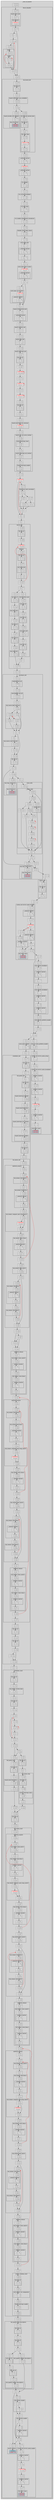 digraph G {
node[fillcolor=white style="filled,solid" shape=none margin=0];
"1200a90c_1200468c_12002964_120056c0_12004218_12000650_12000000" -> "12004690_12002964_120056c0_12004218_12000650_12000000";
"120046a8_12002988_120056c0_12004218_12000650_12000000" -> "1200a8f4_120046a8_12002988_120056c0_12004218_12000650_12000000";
"12002078_120041e4_12000650_12000000" -> "1200136c_12002078_120041e4_12000650_12000000";
"1200a9b4_12003c6c_120041d0_12000650_12000000" -> "12003c70_120041d0_12000650_12000000";
"12002fc4_120056d4_12004218_12000650_12000000" -> "12003fdc_12002fe0_120056d4_12004218_12000650_12000000";
"1200a88c_120046b0_12002964_120056c0_12004218_12000650_12000000" -> "120046b4_12002964_120056c0_12004218_12000650_12000000";
"1200a88c_1200469c_120028dc_12005444_12004214_12000650_12000000" -> "120046a0_120028dc_12005444_12004214_12000650_12000000";
"120046a8_120028a0_12005444_12004214_12000650_12000000" -> "1200a8f4_120046a8_120028a0_12005444_12004214_12000650_12000000";
"12001c88_120042ac_12000650_12000000" -> "1200136c_12001cb4_120042ac_12000650_12000000";
"1200465c_12002964_120056c0_12004218_12000650_12000000" -> "12004668_12002964_120056c0_12004218_12000650_12000000";
"1200324c_120056c8_12004218_12000650_12000000" -> "12003280_1200325c_120056c8_12004218_12000650_12000000";
"120046a0_12002988_120056c0_12004218_12000650_12000000" -> "120046a8_12002988_120056c0_12004218_12000650_12000000";
"120046a0_12002988_120056c0_12004218_12000650_12000000" -> "120046bc_12002988_120056c0_12004218_12000650_12000000";
"1200a8fc_120046a8_120028a0_12005444_12004214_12000650_12000000" -> "120046ac_120028a0_12005444_12004214_12000650_12000000";
"120040d4_12000650_12000000" -> "12002be8_120040d4_12000650_12000000";
"1200a8f4_12004674_120028a0_12005444_12004214_12000650_12000000" -> "1200136c_1200a8f8_12004674_120028a0_12005444_12004214_12000650_12000000";
"120023f8_120041d8_12000650_12000000" -> "1200194c_12002408_120041d8_12000650_12000000";
"120042f0_12000650_12000000" -> "12001998_120042f0_12000650_12000000";
"1200136c_120040e4_12000650_12000000" -> "120040e8_12000650_12000000";
"12005d30_120042c8_12000650_12000000" -> "120042cc_12000650_12000000";
"12003fa4_12002ea0_1200531c_12004214_12000650_12000000" -> "12002ea4_1200531c_12004214_12000650_12000000";
"1200194c_1200397c_12003b78_120041cc_12000650_12000000" -> "12003980_12003b78_120041cc_12000650_12000000";
"12001c54_1200425c_12000650_12000000" -> "12001c60_1200425c_12000650_12000000";
"12001c54_1200425c_12000650_12000000" -> "12004260_12000650_12000000";
"1200a90c_120046d4_120028d4_12005444_12004214_12000650_12000000" -> "120028d8_12005444_12004214_12000650_12000000";
"12003a20_120041cc_12000650_12000000" -> "1200194c_12003a20_120041cc_12000650_12000000";
"1200136c_120020e0_12004294_12000650_12000000" -> "120020e4_12004294_12000650_12000000";
"12003280_1200325c_120056c8_12004218_12000650_12000000" -> "1200421c_12000650_12000000";
"12002008_12004274_12000650_12000000" -> "12002d0c_1200202c_12004274_12000650_12000000";
"120031f0_120056c8_12004218_12000650_12000000" -> "12003204_120056c8_12004218_12000650_12000000";
"120031f0_120056c8_12004218_12000650_12000000" -> "1200324c_120056c8_12004218_12000650_12000000";
"1200a90c_120046d4_12002980_120056c0_12004218_12000650_12000000" -> "12002984_120056c0_12004218_12000650_12000000";
"1200194c_12002f64_1200567c_12004218_12000650_12000000" -> "12002f68_1200567c_12004218_12000650_12000000";
"1200194c_120031e4_120056c8_12004218_12000650_12000000" -> "120031e8_120056c8_12004218_12000650_12000000";
"1200207c_120041e4_12000650_12000000" -> "12002088_120041e4_12000650_12000000";
"1200207c_120041e4_12000650_12000000" -> "12002094_120041e4_12000650_12000000";
"120026a0_12003c7c_120041d0_12000650_12000000" -> "12003c80_120041d0_12000650_12000000";
"1200194c_1200a5b0_120040d8_12000650_12000000" -> "1200a5b4_120040d8_12000650_12000000";
"120056d8_12004218_12000650_12000000" -> "12005684_12004218_12000650_12000000";
"12003fdc_12005df8_12004190_12000650_12000000" -> "12005dfc_12004190_12000650_12000000";
"12002af8_120055a8_12004218_12000650_12000000" -> "120055ac_12004218_12000650_12000000";
"120028f0_12005444_12004214_12000650_12000000" -> "120028d8_12005444_12004214_12000650_12000000" [color=red constraint=false];
"120028f0_12005444_12004214_12000650_12000000" -> "120028f8_12005444_12004214_12000650_12000000";
"12003c5c_120041d0_12000650_12000000" -> "12006db0_12003c64_120041d0_12000650_12000000";
"1200a46c_12003dac_120041d0_12000650_12000000" -> "12002d0c_1200a46c_12003dac_120041d0_12000650_12000000";
"12003c10_120039d0_120041cc_12000650_12000000" -> "120039d4_120041cc_12000650_12000000";
"1200194c_12002fc0_120056d4_12004218_12000650_12000000" -> "12002fc4_120056d4_12004218_12000650_12000000";
"1200298c_120056c0_12004218_12000650_12000000" -> "120046c0_12002998_120056c0_12004218_12000650_12000000";
"1200194c_1200566c_12004218_12000650_12000000" -> "12005670_12004218_12000650_12000000";
"12003a84_120041cc_12000650_12000000" -> "1200194c_12003af4_120041cc_12000650_12000000";
"12003980_12003b78_120041cc_12000650_12000000" -> "12003b7c_120041cc_12000650_12000000";
"1200136c_1200a8f8_12004674_12002964_120056c0_12004218_12000650_12000000" -> "1200a8fc_12004674_12002964_120056c0_12004218_12000650_12000000";
"1200a88c_1200466c_120028a0_12005444_12004214_12000650_12000000" -> "12004670_120028a0_12005444_12004214_12000650_12000000";
"12002068_120041e4_12000650_12000000" -> "12002060_120041e4_12000650_12000000";
"12002068_120041e4_12000650_12000000" -> "12002078_120041e4_12000650_12000000";
"120055f4_12004218_12000650_12000000" -> "120055f8_12004218_12000650_12000000";
"12005458_12004214_12000650_12000000" -> "1200194c_12005464_12004214_12000650_12000000";
"12000de0_12009260_12003cf4_120041d0_12000650_12000000" -> "12000de0_12009260_12003cf4_120041d0_12000650_12000000" [dir=back color=red];
"12000de0_12009260_12003cf4_120041d0_12000650_12000000" -> "12000df4_12009260_12003cf4_120041d0_12000650_12000000";
"12001c34_12006b38_120029cc_120056c0_12004218_12000650_12000000" -> "12006b3c_120029cc_120056c0_12004218_12000650_12000000";
"12001e08_120042a8_12000650_12000000" -> "1200136c_12001e0c_120042a8_12000650_12000000";
"1200a95c_12003c6c_120041d0_12000650_12000000" -> "1200a98c_12003c6c_120041d0_12000650_12000000";
"1200a95c_12003c6c_120041d0_12000650_12000000" -> "1200a9a0_12003c6c_120041d0_12000650_12000000";
"12004280_12000650_12000000" -> "12001f74_12004288_12000650_12000000";
"12005e24_12004340_12000650_12000000" -> "12004344_12000650_12000000";
"120056c4_12004218_12000650_12000000" -> "120031d8_120056c8_12004218_12000650_12000000";
"1200568c_12004218_12000650_12000000" -> "12002928_120056c0_12004218_12000650_12000000";
"1200194c_12003c90_120041d0_12000650_12000000" -> "12003c94_120041d0_12000650_12000000";
"12003c68_120041d0_12000650_12000000" -> "120048e8_12003c68_120041d0_12000650_12000000";
"1200a904_120046d4_12002980_120056c0_12004218_12000650_12000000" -> "1200136c_1200a908_120046d4_12002980_120056c0_12004218_12000650_12000000";
"120046d0_12002980_120056c0_12004218_12000650_12000000" -> "1200a904_120046d4_12002980_120056c0_12004218_12000650_12000000";
"12003cf8_120041d0_12000650_12000000" -> "12003d18_120041d0_12000650_12000000";
"12003cf8_120041d0_12000650_12000000" -> "12003d94_120041d0_12000650_12000000";
"12001f74_12004288_12000650_12000000" -> "1200428c_12000650_12000000";
"1200194c_120031ec_120056c8_12004218_12000650_12000000" -> "120031f0_120056c8_12004218_12000650_12000000";
"12005468_12004214_12000650_12000000" -> "1200549c_12004214_12000650_12000000";
"12005468_12004214_12000650_12000000" -> "120054d4_12004214_12000650_12000000";
"120046b4_120028a0_12005444_12004214_12000650_12000000" -> "120046a8_120028a0_12005444_12004214_12000650_12000000" [color=red constraint=false];
"120046b4_120028a0_12005444_12004214_12000650_12000000" -> "120046bc_120028a0_12005444_12004214_12000650_12000000";
"1200194c_12002e7c_1200531c_12004214_12000650_12000000" -> "12002e80_1200531c_12004214_12000650_12000000";
"1200431c_12000650_12000000" -> "12004154_12000650_12000000";
"1200431c_12000650_12000000" -> "12004174_12000650_12000000";
"12000e88_12009260_12003cf4_120041d0_12000650_12000000" -> "12000d9c_12000e90_12009260_12003cf4_120041d0_12000650_12000000";
"12004690_12002964_120056c0_12004218_12000650_12000000" -> "12004668_12002964_120056c0_12004218_12000650_12000000" [color=red constraint=false];
"12004690_12002964_120056c0_12004218_12000650_12000000" -> "12004698_12002964_120056c0_12004218_12000650_12000000";
"1200a8fc_120046a8_12002964_120056c0_12004218_12000650_12000000" -> "120046ac_12002964_120056c0_12004218_12000650_12000000";
"120028c0_12005444_12004214_12000650_12000000" -> "120028c4_12005444_12004214_12000650_12000000";
"1200a98c_12003c6c_120041d0_12000650_12000000" -> "12003c70_120041d0_12000650_12000000";
"1200194c_12003dcc_12004348_12000650_12000000" -> "12003dd0_12004348_12000650_12000000";
"1200a990_12003c6c_120041d0_12000650_12000000" -> "1200a9a0_12003c6c_120041d0_12000650_12000000" [color=red constraint=false];
"1200a990_12003c6c_120041d0_12000650_12000000" -> "1200a9b4_12003c6c_120041d0_12000650_12000000";
"1200a8f4_12004674_120028dc_12005444_12004214_12000650_12000000" -> "1200136c_1200a8f8_12004674_120028dc_12005444_12004214_12000650_12000000";
"1200a8cc_12004684_120028dc_12005444_12004214_12000650_12000000" -> "1200a8e0_12004684_120028dc_12005444_12004214_12000650_12000000";
"1200a8cc_12004684_120028dc_12005444_12004214_12000650_12000000" -> "1200a8ec_12004684_120028dc_12005444_12004214_12000650_12000000";
"120028c4_12005444_12004214_12000650_12000000" -> "120046c0_120028d4_12005444_12004214_12000650_12000000";
"120042ec_12000650_12000000" -> "12001a98_120042ec_12000650_12000000";
"12006b64_120029cc_120056c0_12004218_12000650_12000000" -> "120056c4_12004218_12000650_12000000";
"12004678_120028a0_12005444_12004214_12000650_12000000" -> "1200a8cc_12004684_120028a0_12005444_12004214_12000650_12000000";
"1200194c_12003af4_120041cc_12000650_12000000" -> "12003af8_120041cc_12000650_12000000";
"120041c0_12000650_12000000" -> "120041b4_12000650_12000000" [color=red constraint=false];
"120041c0_12000650_12000000" -> "120041cc_12000650_12000000";
"12005d60_120042c8_12000650_12000000" -> "120042cc_12000650_12000000";
"1200136c_1200a8a8_120046cc_120028d4_12005444_12004214_12000650_12000000" -> "120046d0_120028d4_12005444_12004214_12000650_12000000";
"1200a88c_1200466c_12002964_120056c0_12004218_12000650_12000000" -> "12004670_12002964_120056c0_12004218_12000650_12000000";
"1200136c_12001cb4_120042ac_12000650_12000000" -> "120042b0_12000650_12000000";
"12003204_120056c8_12004218_12000650_12000000" -> "1200194c_12003214_120056c8_12004218_12000650_12000000";
"12004670_12002988_120056c0_12004218_12000650_12000000" -> "1200a8f4_12004674_12002988_120056c0_12004218_12000650_12000000";
"12001998_120042f0_12000650_12000000" -> "120042f4_12000650_12000000";
"12003e0c_12004348_12000650_12000000" -> "12003e1c_12004348_12000650_12000000";
"12001ab8_120042e4_12000650_12000000" -> "120042e8_12000650_12000000";
"1200a8fc_12004674_12002988_120056c0_12004218_12000650_12000000" -> "12004678_12002988_120056c0_12004218_12000650_12000000";
"12005dfc_12004190_12000650_12000000" -> "12004000_12005e08_12004190_12000650_12000000";
"12000df4_12009260_12003cf4_120041d0_12000650_12000000" -> "12000df8_12009260_12003cf4_120041d0_12000650_12000000";
"12004174_12000650_12000000" -> "12001448_1200433c_12000650_12000000";
"12005150_120042f8_12000650_12000000" -> "120042fc_12000650_12000000";
"1200a54c_1200a61c_120040d8_12000650_12000000" -> "1200a54c_1200a61c_120040d8_12000650_12000000" [dir=back color=red];
"1200a54c_1200a61c_120040d8_12000650_12000000" -> "1200a560_1200a61c_120040d8_12000650_12000000";
"120046b4_12002964_120056c0_12004218_12000650_12000000" -> "120046a8_12002964_120056c0_12004218_12000650_12000000" [color=red constraint=false];
"120046b4_12002964_120056c0_12004218_12000650_12000000" -> "120046bc_12002964_120056c0_12004218_12000650_12000000";
"1200194c_1200558c_12004218_12000650_12000000" -> "12005590_12004218_12000650_12000000";
"1200a88c_120046b0_120028a0_12005444_12004214_12000650_12000000" -> "120046b4_120028a0_12005444_12004214_12000650_12000000";
"1200136c_12001524_1200433c_12000650_12000000" -> "12004340_12000650_12000000";
"12005614_12004218_12000650_12000000" -> "12005618_12004218_12000650_12000000";
"1200a88c_1200469c_120028a0_12005444_12004214_12000650_12000000" -> "120046a0_120028a0_12005444_12004214_12000650_12000000";
"12000dcc_12009260_12003cf4_120041d0_12000650_12000000" -> "12000dcc_12009260_12003cf4_120041d0_12000650_12000000" [dir=back color=red];
"12000dcc_12009260_12003cf4_120041d0_12000650_12000000" -> "12000de0_12009260_12003cf4_120041d0_12000650_12000000";
"1200136c_1200a8f8_120046a8_12002988_120056c0_12004218_12000650_12000000" -> "1200a8fc_120046a8_12002988_120056c0_12004218_12000650_12000000";
"12004668_120028dc_12005444_12004214_12000650_12000000" -> "1200a88c_1200466c_120028dc_12005444_12004214_12000650_12000000";
"12001a64_120042e8_12000650_12000000" -> "120042ec_12000650_12000000";
"120040d8_12000650_12000000" -> "1200a5ac_120040d8_12000650_12000000";
"120055dc_12004218_12000650_12000000" -> "120055f4_12004218_12000650_12000000";
"120055dc_12004218_12000650_12000000" -> "12005618_12004218_12000650_12000000";
"12003b74_120041cc_12000650_12000000" -> "12003890_12003b78_120041cc_12000650_12000000";
"120020e4_12004294_12000650_12000000" -> "120020f4_12004294_12000650_12000000";
"12004668_12002964_120056c0_12004218_12000650_12000000" -> "1200a88c_1200466c_12002964_120056c0_12004218_12000650_12000000";
"12004670_120028a0_12005444_12004214_12000650_12000000" -> "1200a8f4_12004674_120028a0_12005444_12004214_12000650_12000000";
"12003b40_120041cc_12000650_12000000" -> "12006c9c_12003b60_120041cc_12000650_12000000";
"1200465c_12002988_120056c0_12004218_12000650_12000000" -> "12004668_12002988_120056c0_12004218_12000650_12000000";
"12003f08_1200434c_12000650_12000000" -> "12004350_12000650_12000000";
"1200434c_12000650_12000000" -> "12003f08_1200434c_12000650_12000000";
"1200136c_1200a8f8_12004674_120028a0_12005444_12004214_12000650_12000000" -> "1200a8fc_12004674_120028a0_12005444_12004214_12000650_12000000";
"12000528_12000000" -> "12000574_12000000";
"12000528_12000000" -> "120005e0_12000000";
"120046b4_12002988_120056c0_12004218_12000650_12000000" -> "120046a8_12002988_120056c0_12004218_12000650_12000000" [color=red constraint=false];
"120046b4_12002988_120056c0_12004218_12000650_12000000" -> "120046bc_12002988_120056c0_12004218_12000650_12000000";
"120046a0_120028dc_12005444_12004214_12000650_12000000" -> "120046a8_120028dc_12005444_12004214_12000650_12000000";
"120046a0_120028dc_12005444_12004214_12000650_12000000" -> "120046bc_120028dc_12005444_12004214_12000650_12000000";
"120083d0_120040c8_12000650_12000000" -> "120040cc_12000650_12000000";
"120020d8_12004294_12000650_12000000" -> "1200136c_120020e0_12004294_12000650_12000000";
"120031e8_120056c8_12004218_12000650_12000000" -> "1200194c_120031ec_120056c8_12004218_12000650_12000000";
"1200194c_12006b08_120029cc_120056c0_12004218_12000650_12000000" -> "12006b0c_120029cc_120056c0_12004218_12000650_12000000";
"1200136c_1200a908_1200468c_120028a0_12005444_12004214_12000650_12000000" -> "1200a90c_1200468c_120028a0_12005444_12004214_12000650_12000000";
"1200194c_12003994_120041cc_12000650_12000000" -> "12003998_120041cc_12000650_12000000";
"120005b8_120005b4_120005b0_12000000" -> "120005b8_120005b4_120005b0_12000000" [dir=back color=red];
"120005b8_120005b4_120005b0_12000000" -> "120005cc_120005b4_120005b0_12000000";
"1200136c_12001c68_1200425c_12000650_12000000" -> "12004260_12000650_12000000";
"12005318_12004214_12000650_12000000" -> "12002e74_1200531c_12004214_12000650_12000000";
"1200194c_12003234_120056c8_12004218_12000650_12000000" -> "12003238_120056c8_12004218_12000650_12000000";
"1200a46c_12003d8c_120041d0_12000650_12000000" -> "12002d0c_1200a46c_12003d8c_120041d0_12000650_12000000";
"12005108_1200420c_12000650_12000000" -> "12004210_12000650_12000000";
"1200136c_1200a908_120046d4_12002998_120056c0_12004218_12000650_12000000" -> "1200a90c_120046d4_12002998_120056c0_12004218_12000650_12000000";
"1200a8cc_12004684_12002964_120056c0_12004218_12000650_12000000" -> "1200a8e0_12004684_12002964_120056c0_12004218_12000650_12000000";
"1200a8cc_12004684_12002964_120056c0_12004218_12000650_12000000" -> "1200a8ec_12004684_12002964_120056c0_12004218_12000650_12000000";
"12002f58_1200567c_12004218_12000650_12000000" -> "1200194c_12002f64_1200567c_12004218_12000650_12000000";
"12003b64_120041cc_12000650_12000000" -> "120041d0_12000650_12000000";
"1200a488_1200a61c_120040d8_12000650_12000000" -> "1200a54c_1200a61c_120040d8_12000650_12000000";
"12003b7c_120041cc_12000650_12000000" -> "12003b64_120041cc_12000650_12000000";
"1200194c_12005688_12004218_12000650_12000000" -> "1200568c_12004218_12000650_12000000";
"1200426c_12000650_12000000" -> "12001fac_12004274_12000650_12000000";
"1200194c_12003e58_12004348_12000650_12000000" -> "12003e5c_12004348_12000650_12000000";
"12004cf8_12004170_12000650_12000000" -> "1200136c_12005104_12004170_12000650_12000000";
"120042b0_12000650_12000000" -> "120019cc_120042b0_12000650_12000000";
"12004668_120028a0_12005444_12004214_12000650_12000000" -> "1200a88c_1200466c_120028a0_12005444_12004214_12000650_12000000";
"12000da8_12009260_12003cf4_120041d0_12000650_12000000" -> "12000dac_12009260_12003cf4_120041d0_12000650_12000000";
"12000da8_12009260_12003cf4_120041d0_12000650_12000000" -> "12000e88_12009260_12003cf4_120041d0_12000650_12000000";
"120042cc_12000650_12000000" -> "120041c0_12000650_12000000";
"120031d8_120056c8_12004218_12000650_12000000" -> "1200194c_120031e4_120056c8_12004218_12000650_12000000";
"120028f8_12005444_12004214_12000650_12000000" -> "12005448_12004214_12000650_12000000";
"12002e74_1200531c_12004214_12000650_12000000" -> "1200194c_12002e7c_1200531c_12004214_12000650_12000000";
"120040c4_12000650_12000000" -> "120083d0_120040c8_12000650_12000000";
"12000e4c_12009260_12003cf4_120041d0_12000650_12000000" -> "12009264_12003cf4_120041d0_12000650_12000000";
"12003d18_120041d0_12000650_12000000" -> "12003dbc_120041d0_12000650_12000000";
"12004344_12000650_12000000" -> "12001274_12004344_12000650_12000000";
"1200a8e0_12004684_12002988_120056c0_12004218_12000650_12000000" -> "1200a8ec_12004684_12002988_120056c0_12004218_12000650_12000000";
"1200a8f4_12004674_12002988_120056c0_12004218_12000650_12000000" -> "1200136c_1200a8f8_12004674_12002988_120056c0_12004218_12000650_12000000";
"12004348_12000650_12000000" -> "12003dc8_12004348_12000650_12000000";
"120042fc_12000650_12000000" -> "12004ad8_12004318_12000650_12000000";
"120040e0_12000650_12000000" -> "1200136c_120040e4_12000650_12000000";
"1200a8fc_12004674_120028a0_12005444_12004214_12000650_12000000" -> "12004678_120028a0_12005444_12004214_12000650_12000000";
"12002e80_1200531c_12004214_12000650_12000000" -> "12003fa4_12002ea0_1200531c_12004214_12000650_12000000";
"120019d0_1200427c_12000650_12000000" -> "12004280_12000650_12000000";
"12002864_12005444_12004214_12000650_12000000" -> "1200465c_120028a0_12005444_12004214_12000650_12000000";
"12006c9c_12003a80_120041cc_12000650_12000000" -> "12003a84_120041cc_12000650_12000000";
"12005dec_12004190_12000650_12000000" -> "12003fdc_12005df8_12004190_12000650_12000000";
"12001a4c_120042d0_12000650_12000000" -> "120042d4_12000650_12000000";
"1200194c_120038ac_12003b78_120041cc_12000650_12000000" -> "120038b0_12003b78_120041cc_12000650_12000000";
"12005680_12004218_12000650_12000000" -> "12005684_12004218_12000650_12000000";
"120028b4_12005444_12004214_12000650_12000000" -> "120028c0_12005444_12004214_12000650_12000000";
"120028b4_12005444_12004214_12000650_12000000" -> "120028c4_12005444_12004214_12000650_12000000";
"1200a904_120046d4_120028ec_12005444_12004214_12000650_12000000" -> "1200136c_1200a908_120046d4_120028ec_12005444_12004214_12000650_12000000";
"12005cb8_120042c8_12000650_12000000" -> "12005cc0_120042c8_12000650_12000000";
"12005cb8_120042c8_12000650_12000000" -> "12005d30_120042c8_12000650_12000000";
"120019cc_120042b0_12000650_12000000" -> "120042b4_12000650_12000000";
"12001de4_12004258_12000650_12000000" -> "1200425c_12000650_12000000";
"12004210_12000650_12000000" -> "12005300_12004214_12000650_12000000";
"1200136c_12004cf4_12004318_12000650_12000000" -> "1200431c_12000650_12000000";
"12002fb0_120056d4_12004218_12000650_12000000" -> "1200194c_12002fc0_120056d4_12004218_12000650_12000000";
"1200a90c_120046d4_12002998_120056c0_12004218_12000650_12000000" -> "1200299c_120056c0_12004218_12000650_12000000";
"1200136c_1200a8f8_120046a8_120028dc_12005444_12004214_12000650_12000000" -> "1200a8fc_120046a8_120028dc_12005444_12004214_12000650_12000000";
"12003ba0_120039d0_120041cc_12000650_12000000" -> "1200194c_12003bf4_120039d0_120041cc_12000650_12000000";
"12002120_12004294_12000650_12000000" -> "12002d0c_12002144_12004294_12000650_12000000";
"12006b3c_120029cc_120056c0_12004218_12000650_12000000" -> "12003f44_12006b60_120029cc_120056c0_12004218_12000650_12000000";
"120046c0_12002998_120056c0_12004218_12000650_12000000" -> "1200a89c_120046cc_12002998_120056c0_12004218_12000650_12000000";
"12002088_120041e4_12000650_12000000" -> "120041e8_12000650_12000000";
"1200566c_12004218_12000650_12000000" -> "1200194c_1200566c_12004218_12000650_12000000";
"1200a8ec_12004684_12002988_120056c0_12004218_12000650_12000000" -> "12004688_12002988_120056c0_12004218_12000650_12000000";
"1200428c_12000650_12000000" -> "120020c4_12004294_12000650_12000000";
"12003238_120056c8_12004218_12000650_12000000" -> "12003280_12003248_120056c8_12004218_12000650_12000000";
"1200136c_1200a908_1200468c_120028dc_12005444_12004214_12000650_12000000" -> "1200a90c_1200468c_120028dc_12005444_12004214_12000650_12000000";
"1200299c_120056c0_12004218_12000650_12000000" -> "12002984_120056c0_12004218_12000650_12000000" [color=red constraint=false];
"1200299c_120056c0_12004218_12000650_12000000" -> "120029a4_120056c0_12004218_12000650_12000000";
"120046ac_120028a0_12005444_12004214_12000650_12000000" -> "1200a88c_120046b0_120028a0_12005444_12004214_12000650_12000000";
"120041f4_12000650_12000000" -> "1200420c_12000650_12000000";
"120041f4_12000650_12000000" -> "1200427c_12000650_12000000";
"12003c70_120041d0_12000650_12000000" -> "12003c7c_120041d0_12000650_12000000";
"12003c70_120041d0_12000650_12000000" -> "12003c84_120041d0_12000650_12000000";
"12002f68_1200567c_12004218_12000650_12000000" -> "12003fdc_12002f88_1200567c_12004218_12000650_12000000";
"1200a84c_12002b74_12000524_12000000" -> "12000528_12000000";
"12004228_12000650_12000000" -> "120006c0_12004228_12000650_12000000";
"120041cc_12000650_12000000" -> "12003990_120041cc_12000650_12000000";
"1200194c_12005454_12004214_12000650_12000000" -> "12005458_12004214_12000650_12000000";
"12003cc4_120041d0_12000650_12000000" -> "1200924c_12003cf4_120041d0_12000650_12000000";
"12004ad8_12004318_12000650_12000000" -> "1200136c_12004cf4_12004318_12000650_12000000";
"120040cc_12000650_12000000" -> "120040d4_12000650_12000000";
"120040cc_12000650_12000000" -> "120040d8_12000650_12000000";
"1200136c_1200a908_1200468c_12002964_120056c0_12004218_12000650_12000000" -> "1200a90c_1200468c_12002964_120056c0_12004218_12000650_12000000";
"120046b4_120028dc_12005444_12004214_12000650_12000000" -> "120046a8_120028dc_12005444_12004214_12000650_12000000" [color=red constraint=false];
"120046b4_120028dc_12005444_12004214_12000650_12000000" -> "120046bc_120028dc_12005444_12004214_12000650_12000000";
"1200a8cc_12004684_120028a0_12005444_12004214_12000650_12000000" -> "1200a8e0_12004684_120028a0_12005444_12004214_12000650_12000000";
"1200a8cc_12004684_120028a0_12005444_12004214_12000650_12000000" -> "1200a8ec_12004684_120028a0_12005444_12004214_12000650_12000000";
"12005590_12004218_12000650_12000000" -> "12002af8_120055a8_12004218_12000650_12000000";
"12004218_12000650_12000000" -> "12005580_12004218_12000650_12000000";
"12003c84_120041d0_12000650_12000000" -> "1200194c_12003c90_120041d0_12000650_12000000";
"1200549c_12004214_12000650_12000000" -> "120054d4_12004214_12000650_12000000";
"120041b4_12000650_12000000" -> "120041c0_12000650_12000000";
"120041b4_12000650_12000000" -> "120042b8_12000650_12000000";
"1200136c_120040dc_12000650_12000000" -> "120040e0_12000650_12000000";
"1200194c_120040c0_12000650_12000000" -> "120040c4_12000650_12000000";
"12003c7c_120041d0_12000650_12000000" -> "120026a0_12003c7c_120041d0_12000650_12000000";
"1200194c_12005380_12004214_12000650_12000000" -> "12005384_12004214_12000650_12000000";
"12003a24_120041cc_12000650_12000000" -> "12006c9c_12003a80_120041cc_12000650_12000000";
"12006c9c_12003c0c_120039d0_120041cc_12000650_12000000" -> "12003c10_120039d0_120041cc_12000650_12000000";
"120004b8_12000000" -> "12002b4c_12000524_12000000";
"1200427c_12000650_12000000" -> "120019d0_1200427c_12000650_12000000";
"120056cc_12004218_12000650_12000000" -> "12002fb0_120056d4_12004218_12000650_12000000";
"1200a89c_120046cc_12002980_120056c0_12004218_12000650_12000000" -> "1200136c_1200a8a8_120046cc_12002980_120056c0_12004218_12000650_12000000";
"120046d0_12002998_120056c0_12004218_12000650_12000000" -> "1200a904_120046d4_12002998_120056c0_12004218_12000650_12000000";
"12002094_120041e4_12000650_12000000" -> "12002d0c_120020b8_120041e4_12000650_12000000";
"12001c60_1200425c_12000650_12000000" -> "1200136c_12001c68_1200425c_12000650_12000000";
"12003dc8_12004348_12000650_12000000" -> "1200194c_12003dcc_12004348_12000650_12000000";
"12003280_12003248_120056c8_12004218_12000650_12000000" -> "1200421c_12000650_12000000";
"120028d8_12005444_12004214_12000650_12000000" -> "1200465c_120028dc_12005444_12004214_12000650_12000000";
"120042b4_12000650_12000000" -> "120041f4_12000650_12000000";
"12006b0c_120029cc_120056c0_12004218_12000650_12000000" -> "12001c34_12006b38_120029cc_120056c0_12004218_12000650_12000000";
"12002038_120041e4_12000650_12000000" -> "1200136c_12002054_120041e4_12000650_12000000";
"12000e38_12009260_12003cf4_120041d0_12000650_12000000" -> "12009264_12003cf4_120041d0_12000650_12000000";
"1200a88c_120046b0_12002988_120056c0_12004218_12000650_12000000" -> "120046b4_12002988_120056c0_12004218_12000650_12000000";
"12003e5c_12004348_12000650_12000000" -> "1200434c_12000650_12000000";
"12002fe4_120056d4_12004218_12000650_12000000" -> "120056d8_12004218_12000650_12000000";
"12005670_12004218_12000650_12000000" -> "12002f58_1200567c_12004218_12000650_12000000";
"120046c0_12002980_120056c0_12004218_12000650_12000000" -> "1200a89c_120046cc_12002980_120056c0_12004218_12000650_12000000";
"120046d0_120028ec_12005444_12004214_12000650_12000000" -> "1200a904_120046d4_120028ec_12005444_12004214_12000650_12000000";
"12004688_120028dc_12005444_12004214_12000650_12000000" -> "1200a904_1200468c_120028dc_12005444_12004214_12000650_12000000";
"12000000" -> "120004b8_12000000";
"120046a0_12002964_120056c0_12004218_12000650_12000000" -> "120046a8_12002964_120056c0_12004218_12000650_12000000";
"120046a0_12002964_120056c0_12004218_12000650_12000000" -> "120046bc_12002964_120056c0_12004218_12000650_12000000";
"120055f8_12004218_12000650_12000000" -> "120055f8_12004218_12000650_12000000" [dir=back color=red];
"120055f8_12004218_12000650_12000000" -> "12005614_12004218_12000650_12000000";
"1200136c_1200a908_120046d4_12002980_120056c0_12004218_12000650_12000000" -> "1200a90c_120046d4_12002980_120056c0_12004218_12000650_12000000";
"120046bc_120028a0_12005444_12004214_12000650_12000000" -> "120028a4_12005444_12004214_12000650_12000000";
"12003c6c_120041d0_12000650_12000000" -> "1200a95c_12003c6c_120041d0_12000650_12000000";
"12003bf8_120039d0_120041cc_12000650_12000000" -> "12006c9c_12003c0c_120039d0_120041cc_12000650_12000000";
"120040e8_12000650_12000000" -> "12001a4c_120042d0_12000650_12000000";
"12003fdc_12002fe0_120056d4_12004218_12000650_12000000" -> "12002fe4_120056d4_12004218_12000650_12000000";
"1200a8cc_12004684_12002988_120056c0_12004218_12000650_12000000" -> "1200a8e0_12004684_12002988_120056c0_12004218_12000650_12000000";
"1200a8cc_12004684_12002988_120056c0_12004218_12000650_12000000" -> "1200a8ec_12004684_12002988_120056c0_12004218_12000650_12000000";
"1200136c_12005104_12004170_12000650_12000000" -> "12004174_12000650_12000000";
"1200136c_12001c84_120042ac_12000650_12000000" -> "12001c88_120042ac_12000650_12000000";
"12002ebc_1200531c_12004214_12000650_12000000" -> "12003f44_12002f24_1200531c_12004214_12000650_12000000";
"1200136c_1200a8a8_120046cc_12002998_120056c0_12004218_12000650_12000000" -> "120046d0_12002998_120056c0_12004218_12000650_12000000";
"1200a5ac_120040d8_12000650_12000000" -> "1200194c_1200a5b0_120040d8_12000650_12000000";
"120038b0_12003b78_120041cc_12000650_12000000" -> "12006c9c_12003928_12003b78_120041cc_12000650_12000000";
"1200a88c_1200466c_12002988_120056c0_12004218_12000650_12000000" -> "12004670_12002988_120056c0_12004218_12000650_12000000";
"12004698_120028a0_12005444_12004214_12000650_12000000" -> "1200a88c_1200469c_120028a0_12005444_12004214_12000650_12000000";
"1200136c_1200514c_120042f8_12000650_12000000" -> "12005150_120042f8_12000650_12000000";
"12004688_12002988_120056c0_12004218_12000650_12000000" -> "1200a904_1200468c_12002988_120056c0_12004218_12000650_12000000";
"1200465c_120028dc_12005444_12004214_12000650_12000000" -> "12004668_120028dc_12005444_12004214_12000650_12000000";
"1200a904_120046d4_120028d4_12005444_12004214_12000650_12000000" -> "1200136c_1200a908_120046d4_120028d4_12005444_12004214_12000650_12000000";
"12006c9c_12003b60_120041cc_12000650_12000000" -> "12003b64_120041cc_12000650_12000000";
"12002be8_120040d4_12000650_12000000" -> "12002d0c_12002c14_120040d4_12000650_12000000";
"1200a88c_120046b0_120028dc_12005444_12004214_12000650_12000000" -> "120046b4_120028dc_12005444_12004214_12000650_12000000";
"12001c7c_120042ac_12000650_12000000" -> "1200136c_12001c84_120042ac_12000650_12000000";
"1200136c_12001fc8_12004274_12000650_12000000" -> "12001fcc_12004274_12000650_12000000";
"12002ea4_1200531c_12004214_12000650_12000000" -> "12003fdc_12002ea8_1200531c_12004214_12000650_12000000";
"120041dc_12000650_12000000" -> "12002038_120041e4_12000650_12000000";
"12003c94_120041d0_12000650_12000000" -> "12003ca4_120041d0_12000650_12000000";
"12003c94_120041d0_12000650_12000000" -> "12003dbc_120041d0_12000650_12000000";
"120005b4_120005b0_12000000" -> "120005b8_120005b4_120005b0_12000000";
"12003218_120056c8_12004218_12000650_12000000" -> "1200194c_12003234_120056c8_12004218_12000650_12000000";
"1200194c_12003214_120056c8_12004218_12000650_12000000" -> "12003218_120056c8_12004218_12000650_12000000";
"1200a904_1200468c_12002988_120056c0_12004218_12000650_12000000" -> "1200136c_1200a908_1200468c_12002988_120056c0_12004218_12000650_12000000";
"120046bc_12002964_120056c0_12004218_12000650_12000000" -> "12002968_120056c0_12004218_12000650_12000000";
"12003e58_12004348_12000650_12000000" -> "1200194c_12003e58_12004348_12000650_12000000";
"120029a4_120056c0_12004218_12000650_12000000" -> "12006b00_120029cc_120056c0_12004218_12000650_12000000";
"12003c80_120041d0_12000650_12000000" -> "12003c84_120041d0_12000650_12000000";
"1200a904_120046d4_12002998_120056c0_12004218_12000650_12000000" -> "1200136c_1200a908_120046d4_12002998_120056c0_12004218_12000650_12000000";
"12004698_120028dc_12005444_12004214_12000650_12000000" -> "1200a88c_1200469c_120028dc_12005444_12004214_12000650_12000000";
"12004670_120028dc_12005444_12004214_12000650_12000000" -> "1200a8f4_12004674_120028dc_12005444_12004214_12000650_12000000";
"12002928_120056c0_12004218_12000650_12000000" -> "1200465c_12002964_120056c0_12004218_12000650_12000000";
"1200194c_12005464_12004214_12000650_12000000" -> "12005468_12004214_12000650_12000000";
"120041d0_12000650_12000000" -> "12003c5c_120041d0_12000650_12000000";
"12004194_12000650_12000000" -> "120041b4_12000650_12000000";
"12003e30_12004348_12000650_12000000" -> "12003e38_12004348_12000650_12000000";
"120046ac_12002964_120056c0_12004218_12000650_12000000" -> "1200a88c_120046b0_12002964_120056c0_12004218_12000650_12000000";
"120046a8_12002964_120056c0_12004218_12000650_12000000" -> "1200a8f4_120046a8_12002964_120056c0_12004218_12000650_12000000";
"12002060_120041e4_12000650_12000000" -> "12002068_120041e4_12000650_12000000" [color=red constraint=false];
"12002060_120041e4_12000650_12000000" -> "12002090_120041e4_12000650_12000000";
"120005e0_12000000" -> "120040b8_12000650_12000000";
"1200a90c_120046d4_120028ec_12005444_12004214_12000650_12000000" -> "120028f0_12005444_12004214_12000650_12000000";
"1200136c_1200a8f8_12004674_12002988_120056c0_12004218_12000650_12000000" -> "1200a8fc_12004674_12002988_120056c0_12004218_12000650_12000000";
"1200a89c_120046cc_120028d4_12005444_12004214_12000650_12000000" -> "1200136c_1200a8a8_120046cc_120028d4_12005444_12004214_12000650_12000000";
"1200194c_120038a4_12003b78_120041cc_12000650_12000000" -> "120038a8_12003b78_120041cc_12000650_12000000";
"1200a904_1200468c_12002964_120056c0_12004218_12000650_12000000" -> "1200136c_1200a908_1200468c_12002964_120056c0_12004218_12000650_12000000";
"12004698_12002988_120056c0_12004218_12000650_12000000" -> "1200a88c_1200469c_12002988_120056c0_12004218_12000650_12000000";
"12005618_12004218_12000650_12000000" -> "120055dc_12004218_12000650_12000000" [color=red constraint=false];
"12005618_12004218_12000650_12000000" -> "12005640_12004218_12000650_12000000";
"120042e8_12000650_12000000" -> "12001a64_120042e8_12000650_12000000";
"12001dd8_12004258_12000650_12000000" -> "12001de4_12004258_12000650_12000000";
"12001dd8_12004258_12000650_12000000" -> "1200425c_12000650_12000000";
"1200a8f4_12004674_12002964_120056c0_12004218_12000650_12000000" -> "1200136c_1200a8f8_12004674_12002964_120056c0_12004218_12000650_12000000";
"12005384_12004214_12000650_12000000" -> "12002864_12005444_12004214_12000650_12000000";
"12003d94_120041d0_12000650_12000000" -> "1200a46c_12003dac_120041d0_12000650_12000000";
"12004258_12000650_12000000" -> "12001dd8_12004258_12000650_12000000";
"12004678_12002964_120056c0_12004218_12000650_12000000" -> "1200a8cc_12004684_12002964_120056c0_12004218_12000650_12000000";
"1200465c_120028a0_12005444_12004214_12000650_12000000" -> "12004668_120028a0_12005444_12004214_12000650_12000000";
"1200136c_12002090_120041e4_12000650_12000000" -> "12002094_120041e4_12000650_12000000";
"12000dbc_12009260_12003cf4_120041d0_12000650_12000000" -> "12000dcc_12009260_12003cf4_120041d0_12000650_12000000";
"12001a98_120042ec_12000650_12000000" -> "120042f0_12000650_12000000";
"1200a8e0_12004684_120028dc_12005444_12004214_12000650_12000000" -> "1200a8ec_12004684_120028dc_12005444_12004214_12000650_12000000";
"12005320_12004214_12000650_12000000" -> "1200194c_12005380_12004214_12000650_12000000";
"12002090_120041e4_12000650_12000000" -> "1200136c_12002090_120041e4_12000650_12000000";
"120039bc_120041cc_12000650_12000000" -> "12003ba0_120039d0_120041cc_12000650_12000000";
"120042b8_12000650_12000000" -> "12005c9c_120042c8_12000650_12000000";
"12001e10_120042a8_12000650_12000000" -> "120042ac_12000650_12000000";
"12006b00_120029cc_120056c0_12004218_12000650_12000000" -> "1200194c_12006b08_120029cc_120056c0_12004218_12000650_12000000";
"12003e38_12004348_12000650_12000000" -> "12003e38_12004348_12000650_12000000" [dir=back color=red];
"12003e38_12004348_12000650_12000000" -> "12003e58_12004348_12000650_12000000";
"1200a8fc_120046a8_120028dc_12005444_12004214_12000650_12000000" -> "120046ac_120028dc_12005444_12004214_12000650_12000000";
"1200136c_1200a8f8_120046a8_12002964_120056c0_12004218_12000650_12000000" -> "1200a8fc_120046a8_12002964_120056c0_12004218_12000650_12000000";
"12000dac_12009260_12003cf4_120041d0_12000650_12000000" -> "12000db4_12009260_12003cf4_120041d0_12000650_12000000";
"12000dac_12009260_12003cf4_120041d0_12000650_12000000" -> "12000e40_12009260_12003cf4_120041d0_12000650_12000000";
"1200a8fc_12004674_120028dc_12005444_12004214_12000650_12000000" -> "12004678_120028dc_12005444_12004214_12000650_12000000";
"12003998_120041cc_12000650_12000000" -> "120039bc_120041cc_12000650_12000000";
"1200136c_1200a8a8_120046cc_12002980_120056c0_12004218_12000650_12000000" -> "120046d0_12002980_120056c0_12004218_12000650_12000000";
"12004678_120028dc_12005444_12004214_12000650_12000000" -> "1200a8cc_12004684_120028dc_12005444_12004214_12000650_12000000";
"12002eac_1200531c_12004214_12000650_12000000" -> "12004000_12002eb8_1200531c_12004214_12000650_12000000";
"1200513c_120042f8_12000650_12000000" -> "1200136c_1200514c_120042f8_12000650_12000000";
"12003f44_12005e20_12004190_12000650_12000000" -> "12004194_12000650_12000000";
"1200194c_120055bc_12004218_12000650_12000000" -> "120055c0_12004218_12000650_12000000";
"1200a90c_1200468c_120028a0_12005444_12004214_12000650_12000000" -> "12004690_120028a0_12005444_12004214_12000650_12000000";
"120054d4_12004214_12000650_12000000" -> "12004218_12000650_12000000";
"120046bc_12002988_120056c0_12004218_12000650_12000000" -> "1200298c_120056c0_12004218_12000650_12000000";
"12004690_120028dc_12005444_12004214_12000650_12000000" -> "12004668_120028dc_12005444_12004214_12000650_12000000" [color=red constraint=false];
"12004690_120028dc_12005444_12004214_12000650_12000000" -> "12004698_120028dc_12005444_12004214_12000650_12000000";
"12004690_120028a0_12005444_12004214_12000650_12000000" -> "12004668_120028a0_12005444_12004214_12000650_12000000" [color=red constraint=false];
"12004690_120028a0_12005444_12004214_12000650_12000000" -> "12004698_120028a0_12005444_12004214_12000650_12000000";
"12003e1c_12004348_12000650_12000000" -> "12003e1c_12004348_12000650_12000000" [dir=back color=red];
"12003e1c_12004348_12000650_12000000" -> "12003e30_12004348_12000650_12000000";
"1200240c_120041d8_12000650_12000000" -> "120041dc_12000650_12000000";
"12001fac_12004274_12000650_12000000" -> "1200136c_12001fc8_12004274_12000650_12000000";
"1200136c_1200a908_1200468c_12002988_120056c0_12004218_12000650_12000000" -> "1200a90c_1200468c_12002988_120056c0_12004218_12000650_12000000";
"120042f4_12000650_12000000" -> "1200513c_120042f8_12000650_12000000";
"120040dc_12000650_12000000" -> "1200136c_120040dc_12000650_12000000";
"12004688_12002964_120056c0_12004218_12000650_12000000" -> "1200a904_1200468c_12002964_120056c0_12004218_12000650_12000000";
"12003fdc_12002f88_1200567c_12004218_12000650_12000000" -> "12002f8c_1200567c_12004218_12000650_12000000";
"12003ca4_120041d0_12000650_12000000" -> "12003cc4_120041d0_12000650_12000000";
"12003ca4_120041d0_12000650_12000000" -> "12003d6c_120041d0_12000650_12000000";
"1200136c_12001e0c_120042a8_12000650_12000000" -> "12001e10_120042a8_12000650_12000000";
"1200a8fc_120046a8_12002988_120056c0_12004218_12000650_12000000" -> "120046ac_12002988_120056c0_12004218_12000650_12000000";
"12004678_12002988_120056c0_12004218_12000650_12000000" -> "1200a8cc_12004684_12002988_120056c0_12004218_12000650_12000000";
"12006db0_12003c64_120041d0_12000650_12000000" -> "12003c68_120041d0_12000650_12000000";
"120042ac_12000650_12000000" -> "12001c7c_120042ac_12000650_12000000";
"12003fdc_12002ea8_1200531c_12004214_12000650_12000000" -> "12002eac_1200531c_12004214_12000650_12000000";
"1200194c_12003b3c_120041cc_12000650_12000000" -> "12003b40_120041cc_12000650_12000000";
"1200425c_12000650_12000000" -> "12001c54_1200425c_12000650_12000000";
"1200194c_12005314_12004214_12000650_12000000" -> "12005318_12004214_12000650_12000000";
"1200136c_1200211c_12004294_12000650_12000000" -> "12002120_12004294_12000650_12000000";
"120046ac_120028dc_12005444_12004214_12000650_12000000" -> "1200a88c_120046b0_120028dc_12005444_12004214_12000650_12000000";
"1200565c_12004218_12000650_12000000" -> "1200566c_12004218_12000650_12000000";
"1200565c_12004218_12000650_12000000" -> "120056cc_12004218_12000650_12000000";
"12001448_1200433c_12000650_12000000" -> "1200136c_12001524_1200433c_12000650_12000000";
"1200a5b4_120040d8_12000650_12000000" -> "1200a488_1200a61c_120040d8_12000650_12000000";
"120046c0_120028d4_12005444_12004214_12000650_12000000" -> "1200a89c_120046cc_120028d4_12005444_12004214_12000650_12000000";
"120055c0_12004218_12000650_12000000" -> "120055dc_12004218_12000650_12000000";
"1200a88c_1200469c_12002988_120056c0_12004218_12000650_12000000" -> "120046a0_12002988_120056c0_12004218_12000650_12000000";
"1200a90c_1200468c_12002988_120056c0_12004218_12000650_12000000" -> "12004690_12002988_120056c0_12004218_12000650_12000000";
"12002f8c_1200567c_12004218_12000650_12000000" -> "12005680_12004218_12000650_12000000";
"12004000_12005e08_12004190_12000650_12000000" -> "12005e0c_12004190_12000650_12000000";
"1200058c_12000000" -> "120005b4_120005b0_12000000";
"1200a8e0_12004684_12002964_120056c0_12004218_12000650_12000000" -> "1200a8ec_12004684_12002964_120056c0_12004218_12000650_12000000";
"12004690_12002988_120056c0_12004218_12000650_12000000" -> "12004668_12002988_120056c0_12004218_12000650_12000000" [color=red constraint=false];
"12004690_12002988_120056c0_12004218_12000650_12000000" -> "12004698_12002988_120056c0_12004218_12000650_12000000";
"1200136c_1200a8a8_120046cc_120028ec_12005444_12004214_12000650_12000000" -> "120046d0_120028ec_12005444_12004214_12000650_12000000";
"1200136c_12002054_120041e4_12000650_12000000" -> "12002058_120041e4_12000650_12000000";
"12003af8_120041cc_12000650_12000000" -> "1200194c_12003b3c_120041cc_12000650_12000000";
"120005d4_12000000" -> "12000578_12000000" [color=red constraint=false];
"120005d4_12000000" -> "120005e0_12000000";
"12003f44_12006b60_120029cc_120056c0_12004218_12000650_12000000" -> "12006b64_120029cc_120056c0_12004218_12000650_12000000";
"12002b4c_12000524_12000000" -> "1200a84c_12002b74_12000524_12000000";
"1200136c_12002004_12004274_12000650_12000000" -> "12002008_12004274_12000650_12000000";
"12005684_12004218_12000650_12000000" -> "1200194c_12005688_12004218_12000650_12000000";
"12005640_12004218_12000650_12000000" -> "1200565c_12004218_12000650_12000000";
"12005640_12004218_12000650_12000000" -> "120056cc_12004218_12000650_12000000";
"1200a88c_1200466c_120028dc_12005444_12004214_12000650_12000000" -> "12004670_120028dc_12005444_12004214_12000650_12000000";
"120046d0_120028d4_12005444_12004214_12000650_12000000" -> "1200a904_120046d4_120028d4_12005444_12004214_12000650_12000000";
"1200194c_12003a20_120041cc_12000650_12000000" -> "12003a24_120041cc_12000650_12000000";
"120020c4_12004294_12000650_12000000" -> "1200136c_120020d4_12004294_12000650_12000000";
"12004000_12002eb8_1200531c_12004214_12000650_12000000" -> "12002ebc_1200531c_12004214_12000650_12000000";
"120041d4_12000650_12000000" -> "120023f8_120041d8_12000650_12000000";
"120039d4_120041cc_12000650_12000000" -> "120039bc_120041cc_12000650_12000000" [color=red constraint=false];
"120039d4_120041cc_12000650_12000000" -> "120039e0_120041cc_12000650_12000000";
"12005e0c_12004190_12000650_12000000" -> "12003f44_12005e20_12004190_12000650_12000000";
"1200a8fc_12004674_12002964_120056c0_12004218_12000650_12000000" -> "12004678_12002964_120056c0_12004218_12000650_12000000";
"12004668_12002988_120056c0_12004218_12000650_12000000" -> "1200a88c_1200466c_12002988_120056c0_12004218_12000650_12000000";
"1200a89c_120046cc_120028ec_12005444_12004214_12000650_12000000" -> "1200136c_1200a8a8_120046cc_120028ec_12005444_12004214_12000650_12000000";
"1200a560_1200a61c_120040d8_12000650_12000000" -> "120040dc_12000650_12000000";
"1200a90c_1200468c_120028dc_12005444_12004214_12000650_12000000" -> "12004690_120028dc_12005444_12004214_12000650_12000000";
"1200a8ec_12004684_120028dc_12005444_12004214_12000650_12000000" -> "12004688_120028dc_12005444_12004214_12000650_12000000";
"1200a8ec_12004684_120028a0_12005444_12004214_12000650_12000000" -> "12004688_120028a0_12005444_12004214_12000650_12000000";
"120005cc_120005b4_120005b0_12000000" -> "120005b4_120005b0_12000000" [color=red constraint=false];
"120005cc_120005b4_120005b0_12000000" -> "120005d4_12000000";
"12000d9c_12000e90_12009260_12003cf4_120041d0_12000650_12000000" -> "12009264_12003cf4_120041d0_12000650_12000000";
"120041e8_12000650_12000000" -> "120041f4_12000650_12000000";
"120041e8_12000650_12000000" -> "120042a8_12000650_12000000";
"12003df8_12004348_12000650_12000000" -> "12003df8_12004348_12000650_12000000" [dir=back color=red];
"12003df8_12004348_12000650_12000000" -> "12003e0c_12004348_12000650_12000000";
"1200a8f4_120046a8_120028dc_12005444_12004214_12000650_12000000" -> "1200136c_1200a8f8_120046a8_120028dc_12005444_12004214_12000650_12000000";
"120046a8_120028dc_12005444_12004214_12000650_12000000" -> "1200a8f4_120046a8_120028dc_12005444_12004214_12000650_12000000";
"120040b8_12000650_12000000" -> "1200194c_120040c0_12000650_12000000";
"12005c9c_120042c8_12000650_12000000" -> "12005cb8_120042c8_12000650_12000000";
"12005c9c_120042c8_12000650_12000000" -> "12005d60_120042c8_12000650_12000000";
"12003dd0_12004348_12000650_12000000" -> "12003df8_12004348_12000650_12000000";
"12009264_12003cf4_120041d0_12000650_12000000" -> "12003cf8_120041d0_12000650_12000000";
"120042a8_12000650_12000000" -> "12001e08_120042a8_12000650_12000000";
"12000da0_12009260_12003cf4_120041d0_12000650_12000000" -> "12000da8_12009260_12003cf4_120041d0_12000650_12000000";
"12000da0_12009260_12003cf4_120041d0_12000650_12000000" -> "12009264_12003cf4_120041d0_12000650_12000000";
"1200421c_12000650_12000000" -> "12004228_12000650_12000000";
"1200421c_12000650_12000000" -> "12004258_12000650_12000000";
"1200a89c_120046cc_12002998_120056c0_12004218_12000650_12000000" -> "1200136c_1200a8a8_120046cc_12002998_120056c0_12004218_12000650_12000000";
"1200420c_12000650_12000000" -> "12005108_1200420c_12000650_12000000";
"12002058_120041e4_12000650_12000000" -> "12002068_120041e4_12000650_12000000";
"120046bc_120028dc_12005444_12004214_12000650_12000000" -> "120028e0_12005444_12004214_12000650_12000000";
"12005300_12004214_12000650_12000000" -> "1200194c_12005314_12004214_12000650_12000000";
"120020f4_12004294_12000650_12000000" -> "120020f4_12004294_12000650_12000000" [dir=back color=red];
"120020f4_12004294_12000650_12000000" -> "1200211c_12004294_12000650_12000000";
"1200136c_1200a908_120046d4_120028d4_12005444_12004214_12000650_12000000" -> "1200a90c_120046d4_120028d4_12005444_12004214_12000650_12000000";
"120039e0_120041cc_12000650_12000000" -> "12003a20_120041cc_12000650_12000000";
"120039e0_120041cc_12000650_12000000" -> "12003b74_120041cc_12000650_12000000";
"12001fcc_12004274_12000650_12000000" -> "12001fdc_12004274_12000650_12000000";
"12005448_12004214_12000650_12000000" -> "1200194c_12005454_12004214_12000650_12000000";
"12004698_12002964_120056c0_12004218_12000650_12000000" -> "1200a88c_1200469c_12002964_120056c0_12004218_12000650_12000000";
"120055ac_12004218_12000650_12000000" -> "1200194c_120055bc_12004218_12000650_12000000";
"120046a0_120028a0_12005444_12004214_12000650_12000000" -> "120046a8_120028a0_12005444_12004214_12000650_12000000";
"120046a0_120028a0_12005444_12004214_12000650_12000000" -> "120046bc_120028a0_12005444_12004214_12000650_12000000";
"1200136c_12002078_120041e4_12000650_12000000" -> "1200207c_120041e4_12000650_12000000";
"1200136c_1200a8f8_120046a8_120028a0_12005444_12004214_12000650_12000000" -> "1200a8fc_120046a8_120028a0_12005444_12004214_12000650_12000000";
"1200392c_12003b78_120041cc_12000650_12000000" -> "1200194c_1200397c_12003b78_120041cc_12000650_12000000";
"12004688_120028a0_12005444_12004214_12000650_12000000" -> "1200a904_1200468c_120028a0_12005444_12004214_12000650_12000000";
"12000e40_12009260_12003cf4_120041d0_12000650_12000000" -> "12009264_12003cf4_120041d0_12000650_12000000";
"120028e0_12005444_12004214_12000650_12000000" -> "120046c0_120028ec_12005444_12004214_12000650_12000000";
"120038a8_12003b78_120041cc_12000650_12000000" -> "1200194c_120038ac_12003b78_120041cc_12000650_12000000";
"12004260_12000650_12000000" -> "12004228_12000650_12000000";
"12004260_12000650_12000000" -> "1200426c_12000650_12000000";
"12001fdc_12004274_12000650_12000000" -> "12001fdc_12004274_12000650_12000000" [dir=back color=red];
"12001fdc_12004274_12000650_12000000" -> "12002004_12004274_12000650_12000000";
"12001274_12004344_12000650_12000000" -> "12004348_12000650_12000000";
"12002984_120056c0_12004218_12000650_12000000" -> "1200465c_12002988_120056c0_12004218_12000650_12000000";
"1200194c_12003bf4_120039d0_120041cc_12000650_12000000" -> "12003bf8_120039d0_120041cc_12000650_12000000";
"1200136c_1200a8f8_12004674_120028dc_12005444_12004214_12000650_12000000" -> "1200a8fc_12004674_120028dc_12005444_12004214_12000650_12000000";
"12002968_120056c0_12004218_12000650_12000000" -> "120046c0_12002980_120056c0_12004218_12000650_12000000";
"1200924c_12003cf4_120041d0_12000650_12000000" -> "12000da0_12009260_12003cf4_120041d0_12000650_12000000";
"1200a9a0_12003c6c_120041d0_12000650_12000000" -> "1200a990_12003c6c_120041d0_12000650_12000000";
"1200a9a0_12003c6c_120041d0_12000650_12000000" -> "1200a9ac_12003c6c_120041d0_12000650_12000000";
"1200136c_120020d4_12004294_12000650_12000000" -> "120020d8_12004294_12000650_12000000";
"12004154_12000650_12000000" -> "12004cf8_12004170_12000650_12000000";
"12003d6c_120041d0_12000650_12000000" -> "1200a46c_12003d8c_120041d0_12000650_12000000";
"12000df8_12009260_12003cf4_120041d0_12000650_12000000" -> "12000df8_12009260_12003cf4_120041d0_12000650_12000000" [dir=back color=red];
"12000df8_12009260_12003cf4_120041d0_12000650_12000000" -> "12000e38_12009260_12003cf4_120041d0_12000650_12000000";
"1200a9ac_12003c6c_120041d0_12000650_12000000" -> "12003c70_120041d0_12000650_12000000";
"1200a8f4_120046a8_12002964_120056c0_12004218_12000650_12000000" -> "1200136c_1200a8f8_120046a8_12002964_120056c0_12004218_12000650_12000000";
"120046c0_120028ec_12005444_12004214_12000650_12000000" -> "1200a89c_120046cc_120028ec_12005444_12004214_12000650_12000000";
"12005cc0_120042c8_12000650_12000000" -> "120042cc_12000650_12000000";
"1200136c_1200a908_120046d4_120028ec_12005444_12004214_12000650_12000000" -> "1200a90c_120046d4_120028ec_12005444_12004214_12000650_12000000";
"12000db4_12009260_12003cf4_120041d0_12000650_12000000" -> "12000dbc_12009260_12003cf4_120041d0_12000650_12000000";
"12000db4_12009260_12003cf4_120041d0_12000650_12000000" -> "12000e4c_12009260_12003cf4_120041d0_12000650_12000000";
"12004340_12000650_12000000" -> "12005e24_12004340_12000650_12000000";
"1200a8f4_120046a8_12002988_120056c0_12004218_12000650_12000000" -> "1200136c_1200a8f8_120046a8_12002988_120056c0_12004218_12000650_12000000";
"1200a904_1200468c_120028a0_12005444_12004214_12000650_12000000" -> "1200136c_1200a908_1200468c_120028a0_12005444_12004214_12000650_12000000";
"1200194c_12002408_120041d8_12000650_12000000" -> "1200240c_120041d8_12000650_12000000";
"12002004_12004274_12000650_12000000" -> "1200136c_12002004_12004274_12000650_12000000";
"12003990_120041cc_12000650_12000000" -> "1200194c_12003994_120041cc_12000650_12000000";
"12006c9c_12003928_12003b78_120041cc_12000650_12000000" -> "1200392c_12003b78_120041cc_12000650_12000000";
"120042d4_12000650_12000000" -> "12001ab8_120042e4_12000650_12000000";
"1200a8e0_12004684_120028a0_12005444_12004214_12000650_12000000" -> "1200a8ec_12004684_120028a0_12005444_12004214_12000650_12000000";
"12000574_12000000" -> "12000578_12000000";
"12003890_12003b78_120041cc_12000650_12000000" -> "1200194c_120038a4_12003b78_120041cc_12000650_12000000";
"12004670_12002964_120056c0_12004218_12000650_12000000" -> "1200a8f4_12004674_12002964_120056c0_12004218_12000650_12000000";
"12003f44_12002f24_1200531c_12004214_12000650_12000000" -> "12005320_12004214_12000650_12000000";
"120046ac_12002988_120056c0_12004218_12000650_12000000" -> "1200a88c_120046b0_12002988_120056c0_12004218_12000650_12000000";
"1200a8ec_12004684_12002964_120056c0_12004218_12000650_12000000" -> "12004688_12002964_120056c0_12004218_12000650_12000000";
"1200a904_1200468c_120028dc_12005444_12004214_12000650_12000000" -> "1200136c_1200a908_1200468c_120028dc_12005444_12004214_12000650_12000000";
"120048e8_12003c68_120041d0_12000650_12000000" -> "12003c6c_120041d0_12000650_12000000";
"12000578_12000000" -> "1200058c_12000000";
"12000578_12000000" -> "120005d4_12000000";
"12005580_12004218_12000650_12000000" -> "1200194c_1200558c_12004218_12000650_12000000";
"1200a8f4_120046a8_120028a0_12005444_12004214_12000650_12000000" -> "1200136c_1200a8f8_120046a8_120028a0_12005444_12004214_12000650_12000000";
"1200211c_12004294_12000650_12000000" -> "1200136c_1200211c_12004294_12000650_12000000";
"1200a88c_1200469c_12002964_120056c0_12004218_12000650_12000000" -> "120046a0_12002964_120056c0_12004218_12000650_12000000";
"120028a4_12005444_12004214_12000650_12000000" -> "120028b4_12005444_12004214_12000650_12000000";
"120028a4_12005444_12004214_12000650_12000000" -> "120028c0_12005444_12004214_12000650_12000000";
"12003dbc_120041d0_12000650_12000000" -> "120041d4_12000650_12000000";
"12004350_12000650_12000000" -> "12005dec_12004190_12000650_12000000";
subgraph cluster__start_of_mmdc0 {
  style="filled,solid";
  color=black;
  fillcolor=lightgrey;
  label="_start_of_mmdc0";"12000000" [label=<<TABLE BORDER="1" CELLBORDER="0" CELLSPACING="0"><TR><TD>12000000</TD></TR><HR/><TR><TD>12000000</TD></TR></TABLE>>];
  subgraph cluster_Reset_Handler_12000000 {
    style="filled,solid";
    color=black;
    fillcolor=lightgrey;
    label="Reset_Handler";"120005e0_12000000" [label=<<TABLE BORDER="1" CELLBORDER="0" CELLSPACING="0"><TR><TD>120005e0</TD></TR><HR/><TR><TD>12000650</TD></TR></TABLE>>];
    "120005d4_12000000" [label=<<TABLE BORDER="1" CELLBORDER="0" CELLSPACING="0"><TR><TD>120005d4</TD></TR><HR/><TR><TD>120005dc</TD></TR></TABLE>>];
    "1200058c_12000000" [label=<<TABLE BORDER="1" CELLBORDER="0" CELLSPACING="0"><TR><TD>1200058c</TD></TR><HR/><TR><TD>120005b0</TD></TR></TABLE>>];
    "12000578_12000000" [label=<<TABLE BORDER="1" CELLBORDER="0" CELLSPACING="0"><TR><TD>12000578</TD></TR><HR/><TR><TD>12000588</TD></TR></TABLE>>];
    "12000574_12000000" [label=<<TABLE BORDER="1" CELLBORDER="0" CELLSPACING="0"><TR><TD>12000574</TD></TR><HR/><TR><TD>12000574</TD></TR></TABLE>>];
    "12000528_12000000" [label=<<TABLE BORDER="1" CELLBORDER="0" CELLSPACING="0"><TR><TD>12000528</TD></TR><HR/><TR><TD>12000570</TD></TR></TABLE>>];
    "120004b8_12000000" [label=<<TABLE BORDER="1" CELLBORDER="0" CELLSPACING="0"><TR><TD>120004b8</TD></TR><HR/><TR><TD>12000524</TD></TR></TABLE>>];
    subgraph cluster_hal_board_init_12000650_12000000 {
      style="filled,solid";
      color=black;
      fillcolor=lightgrey;
      label="hal_board_init";"120042cc_12000650_12000000" [label=<<TABLE BORDER="1" CELLBORDER="0" CELLSPACING="0"><TR><TD>120042cc</TD></TR><HR/><TR><TD>120042cc</TD></TR></TABLE>>];
      "120042b8_12000650_12000000" [label=<<TABLE BORDER="1" CELLBORDER="0" CELLSPACING="0"><TR><TD>120042b8</TD></TR><HR/><TR><TD>120042c8</TD></TR></TABLE>>];
      "120042b4_12000650_12000000" [label=<<TABLE BORDER="1" CELLBORDER="0" CELLSPACING="0"><TR><TD>120042b4</TD></TR><HR/><TR><TD>120042b4</TD></TR></TABLE>>];
      "120042b0_12000650_12000000" [label=<<TABLE BORDER="1" CELLBORDER="0" CELLSPACING="0"><TR><TD>120042b0</TD></TR><HR/><TR><TD>120042b0</TD></TR></TABLE>>];
      "120042ac_12000650_12000000" [label=<<TABLE BORDER="1" CELLBORDER="0" CELLSPACING="0"><TR><TD>120042ac</TD></TR><HR/><TR><TD>120042ac</TD></TR></TABLE>>];
      "120042a8_12000650_12000000" [label=<<TABLE BORDER="1" CELLBORDER="0" CELLSPACING="0"><TR><TD>120042a8</TD></TR><HR/><TR><TD>120042a8</TD></TR></TABLE>>];
      "1200428c_12000650_12000000" [label=<<TABLE BORDER="1" CELLBORDER="0" CELLSPACING="0"><TR><TD>1200428c</TD></TR><HR/><TR><TD>12004294</TD></TR></TABLE>>];
      "12004280_12000650_12000000" [label=<<TABLE BORDER="1" CELLBORDER="0" CELLSPACING="0"><TR><TD>12004280</TD></TR><HR/><TR><TD>12004288</TD></TR></TABLE>>];
      "1200427c_12000650_12000000" [label=<<TABLE BORDER="1" CELLBORDER="0" CELLSPACING="0"><TR><TD>1200427c</TD></TR><HR/><TR><TD>1200427c</TD></TR></TABLE>>];
      "1200426c_12000650_12000000" [label=<<TABLE BORDER="1" CELLBORDER="0" CELLSPACING="0"><TR><TD>1200426c</TD></TR><HR/><TR><TD>12004274</TD></TR></TABLE>>];
      "12004260_12000650_12000000" [label=<<TABLE BORDER="1" CELLBORDER="0" CELLSPACING="0"><TR><TD>12004260</TD></TR><HR/><TR><TD>12004268</TD></TR></TABLE>>];
      "1200425c_12000650_12000000" [label=<<TABLE BORDER="1" CELLBORDER="0" CELLSPACING="0"><TR><TD>1200425c</TD></TR><HR/><TR><TD>1200425c</TD></TR></TABLE>>];
      "12004258_12000650_12000000" [label=<<TABLE BORDER="1" CELLBORDER="0" CELLSPACING="0"><TR><TD>12004258</TD></TR><HR/><TR><TD>12004258</TD></TR></TABLE>>];
      "12004228_12000650_12000000" [label=<<TABLE BORDER="1" CELLBORDER="0" CELLSPACING="0"><TR><TD>12004228</TD></TR><HR/><TR><TD>12004228</TD></TR></TABLE>>];
      "1200421c_12000650_12000000" [label=<<TABLE BORDER="1" CELLBORDER="0" CELLSPACING="0"><TR><TD>1200421c</TD></TR><HR/><TR><TD>12004224</TD></TR></TABLE>>];
      "12004218_12000650_12000000" [label=<<TABLE BORDER="1" CELLBORDER="0" CELLSPACING="0"><TR><TD>12004218</TD></TR><HR/><TR><TD>12004218</TD></TR></TABLE>>];
      "12004210_12000650_12000000" [label=<<TABLE BORDER="1" CELLBORDER="0" CELLSPACING="0"><TR><TD>12004210</TD></TR><HR/><TR><TD>12004214</TD></TR></TABLE>>];
      "1200420c_12000650_12000000" [label=<<TABLE BORDER="1" CELLBORDER="0" CELLSPACING="0"><TR><TD>1200420c</TD></TR><HR/><TR><TD>1200420c</TD></TR></TABLE>>];
      "120041f4_12000650_12000000" [label=<<TABLE BORDER="1" CELLBORDER="0" CELLSPACING="0"><TR><TD>120041f4</TD></TR><HR/><TR><TD>12004208</TD></TR></TABLE>>];
      "120041e8_12000650_12000000" [label=<<TABLE BORDER="1" CELLBORDER="0" CELLSPACING="0"><TR><TD>120041e8</TD></TR><HR/><TR><TD>120041f0</TD></TR></TABLE>>];
      "120041dc_12000650_12000000" [label=<<TABLE BORDER="1" CELLBORDER="0" CELLSPACING="0"><TR><TD>120041dc</TD></TR><HR/><TR><TD>120041e4</TD></TR></TABLE>>];
      "120041d4_12000650_12000000" [label=<<TABLE BORDER="1" CELLBORDER="0" CELLSPACING="0"><TR><TD>120041d4</TD></TR><HR/><TR><TD>120041d8</TD></TR></TABLE>>];
      "120041d0_12000650_12000000" [label=<<TABLE BORDER="1" CELLBORDER="0" CELLSPACING="0"><TR><TD>120041d0</TD></TR><HR/><TR><TD>120041d0</TD></TR></TABLE>>];
      "120041cc_12000650_12000000" [label=<<TABLE BORDER="1" CELLBORDER="0" CELLSPACING="0"><TR><TD>120041cc</TD></TR><HR/><TR><TD>120041cc</TD></TR></TABLE>>];
      "120041c0_12000650_12000000" [label=<<TABLE BORDER="1" CELLBORDER="0" CELLSPACING="0"><TR><TD>120041c0</TD></TR><HR/><TR><TD>120041c8</TD></TR></TABLE>>];
      "120041b4_12000650_12000000" [label=<<TABLE BORDER="1" CELLBORDER="0" CELLSPACING="0"><TR><TD><FONT COLOR="red"><B>120041b4</B></FONT></TD></TR><HR/><TR><TD>120041bc</TD></TR></TABLE>>];
      "12004194_12000650_12000000" [label=<<TABLE BORDER="1" CELLBORDER="0" CELLSPACING="0"><TR><TD>12004194</TD></TR><HR/><TR><TD>120041b0</TD></TR></TABLE>>];
      "12004350_12000650_12000000" [label=<<TABLE BORDER="1" CELLBORDER="0" CELLSPACING="0"><TR><TD>12004350</TD></TR><HR/><TR><TD>12004190</TD></TR></TABLE>>];
      "1200434c_12000650_12000000" [label=<<TABLE BORDER="1" CELLBORDER="0" CELLSPACING="0"><TR><TD>1200434c</TD></TR><HR/><TR><TD>1200434c</TD></TR></TABLE>>];
      "12004348_12000650_12000000" [label=<<TABLE BORDER="1" CELLBORDER="0" CELLSPACING="0"><TR><TD>12004348</TD></TR><HR/><TR><TD>12004348</TD></TR></TABLE>>];
      "12004344_12000650_12000000" [label=<<TABLE BORDER="1" CELLBORDER="0" CELLSPACING="0"><TR><TD>12004344</TD></TR><HR/><TR><TD>12004344</TD></TR></TABLE>>];
      "12004340_12000650_12000000" [label=<<TABLE BORDER="1" CELLBORDER="0" CELLSPACING="0"><TR><TD>12004340</TD></TR><HR/><TR><TD>12004340</TD></TR></TABLE>>];
      "12004174_12000650_12000000" [label=<<TABLE BORDER="1" CELLBORDER="0" CELLSPACING="0"><TR><TD>12004174</TD></TR><HR/><TR><TD>1200433c</TD></TR></TABLE>>];
      "12004154_12000650_12000000" [label=<<TABLE BORDER="1" CELLBORDER="0" CELLSPACING="0"><TR><TD>12004154</TD></TR><HR/><TR><TD>12004170</TD></TR></TABLE>>];
      "1200431c_12000650_12000000" [label=<<TABLE BORDER="1" CELLBORDER="0" CELLSPACING="0"><TR><TD>1200431c</TD></TR><HR/><TR><TD>12004150</TD></TR></TABLE>>];
      "120042fc_12000650_12000000" [label=<<TABLE BORDER="1" CELLBORDER="0" CELLSPACING="0"><TR><TD>120042fc</TD></TR><HR/><TR><TD>12004318</TD></TR></TABLE>>];
      "120042f4_12000650_12000000" [label=<<TABLE BORDER="1" CELLBORDER="0" CELLSPACING="0"><TR><TD>120042f4</TD></TR><HR/><TR><TD>120042f8</TD></TR></TABLE>>];
      "120042f0_12000650_12000000" [label=<<TABLE BORDER="1" CELLBORDER="0" CELLSPACING="0"><TR><TD>120042f0</TD></TR><HR/><TR><TD>120042f0</TD></TR></TABLE>>];
      "120042ec_12000650_12000000" [label=<<TABLE BORDER="1" CELLBORDER="0" CELLSPACING="0"><TR><TD>120042ec</TD></TR><HR/><TR><TD>120042ec</TD></TR></TABLE>>];
      "120042e8_12000650_12000000" [label=<<TABLE BORDER="1" CELLBORDER="0" CELLSPACING="0"><TR><TD>120042e8</TD></TR><HR/><TR><TD>120042e8</TD></TR></TABLE>>];
      "120042d4_12000650_12000000" [label=<<TABLE BORDER="1" CELLBORDER="0" CELLSPACING="0"><TR><TD>120042d4</TD></TR><HR/><TR><TD>120042e4</TD></TR></TABLE>>];
      "120040e8_12000650_12000000" [label=<<TABLE BORDER="1" CELLBORDER="0" CELLSPACING="0"><TR><TD>120040e8</TD></TR><HR/><TR><TD>120042d0</TD></TR></TABLE>>];
      "120040e0_12000650_12000000" [label=<<TABLE BORDER="1" CELLBORDER="0" CELLSPACING="0"><TR><TD><FONT COLOR="red"><B>120040e0</B></FONT></TD></TR><HR/><TR><TD>120040e4</TD></TR></TABLE>>];
      "120040dc_12000650_12000000" [label=<<TABLE BORDER="1" CELLBORDER="0" CELLSPACING="0"><TR><TD>120040dc</TD></TR><HR/><TR><TD>120040dc</TD></TR></TABLE>>];
      "120040d8_12000650_12000000" [label=<<TABLE BORDER="1" CELLBORDER="0" CELLSPACING="0"><TR><TD>120040d8</TD></TR><HR/><TR><TD>120040d8</TD></TR></TABLE>>];
      "120040d4_12000650_12000000" [label=<<TABLE BORDER="1" CELLBORDER="0" CELLSPACING="0"><TR><TD>120040d4</TD></TR><HR/><TR><TD>120040d4</TD></TR></TABLE>>];
      "120040cc_12000650_12000000" [label=<<TABLE BORDER="1" CELLBORDER="0" CELLSPACING="0"><TR><TD>120040cc</TD></TR><HR/><TR><TD>120040d0</TD></TR></TABLE>>];
      "120040c4_12000650_12000000" [label=<<TABLE BORDER="1" CELLBORDER="0" CELLSPACING="0"><TR><TD>120040c4</TD></TR><HR/><TR><TD>120040c8</TD></TR></TABLE>>];
      "120040b8_12000650_12000000" [label=<<TABLE BORDER="1" CELLBORDER="0" CELLSPACING="0"><TR><TD>120040b8</TD></TR><HR/><TR><TD>120040c0</TD></TR></TABLE>>];
      subgraph cluster_board_cpu_start_secondary_120042c8_12000650_12000000 {
        style="filled,solid";
        color=black;
        fillcolor=lightgrey;
        label="board_cpu_start_secondary";"12005d60_120042c8_12000650_12000000" [label=<<TABLE BORDER="1" CELLBORDER="0" CELLSPACING="0"><TR><TD>12005d60</TD></TR><HR/><TR><TD>12005d8c</TD></TR></TABLE>>];
        "12005d30_120042c8_12000650_12000000" [label=<<TABLE BORDER="1" CELLBORDER="0" CELLSPACING="0"><TR><TD>12005d30</TD></TR><HR/><TR><TD>12005d5c</TD></TR></TABLE>>];
        "12005cc0_120042c8_12000650_12000000" [label=<<TABLE BORDER="1" CELLBORDER="0" CELLSPACING="0"><TR><TD>12005cc0</TD></TR><HR/><TR><TD>12005d2c</TD></TR></TABLE>>];
        "12005cb8_120042c8_12000650_12000000" [label=<<TABLE BORDER="1" CELLBORDER="0" CELLSPACING="0"><TR><TD>12005cb8</TD></TR><HR/><TR><TD>12005cbc</TD></TR></TABLE>>];
        "12005c9c_120042c8_12000650_12000000" [label=<<TABLE BORDER="1" CELLBORDER="0" CELLSPACING="0"><TR><TD>12005c9c</TD></TR><HR/><TR><TD>12005cb4</TD></TR></TABLE>>];
        }
subgraph cluster_arm_dcache_prefetch_enable_120042b0_12000650_12000000 {
            style="filled,solid";
            color=black;
            fillcolor=lightgrey;
            label="arm_dcache_prefetch_enable";"120019cc_120042b0_12000650_12000000" [label=<<TABLE BORDER="1" CELLBORDER="0" CELLSPACING="0"><TR><TD>120019cc</TD></TR><HR/><TR><TD>120019cc</TD></TR></TABLE>>];
            }
subgraph cluster_arm_dcache_invalidate_120042ac_12000650_12000000 {
                style="filled,solid";
                color=black;
                fillcolor=lightgrey;
                label="arm_dcache_invalidate";"12001c88_120042ac_12000650_12000000" [label=<<TABLE BORDER="1" CELLBORDER="0" CELLSPACING="0"><TR><TD>12001c88</TD></TR><HR/><TR><TD>12001cb4</TD></TR></TABLE>>];
                "12001c7c_120042ac_12000650_12000000" [label=<<TABLE BORDER="1" CELLBORDER="0" CELLSPACING="0"><TR><TD>12001c7c</TD></TR><HR/><TR><TD>12001c84</TD></TR></TABLE>>];
                subgraph cluster___memory_barrier_12001cb4_120042ac_12000650_12000000 {
                  style="filled,solid";
                  color=black;
                  fillcolor=lightgrey;
                  label="__memory_barrier";"1200136c_12001cb4_120042ac_12000650_12000000" [label=<<TABLE BORDER="1" CELLBORDER="0" CELLSPACING="0"><TR><TD>1200136c</TD></TR><HR/><TR><TD>12001370</TD></TR></TABLE>>];
                  }
subgraph cluster___memory_barrier_12001c84_120042ac_12000650_12000000 {
                      style="filled,solid";
                      color=black;
                      fillcolor=lightgrey;
                      label="__memory_barrier";"1200136c_12001c84_120042ac_12000650_12000000" [label=<<TABLE BORDER="1" CELLBORDER="0" CELLSPACING="0"><TR><TD>1200136c</TD></TR><HR/><TR><TD>12001370</TD></TR></TABLE>>];
                      }
}
subgraph cluster_arm_icache_invalidate_120042a8_12000650_12000000 {
                            style="filled,solid";
                            color=black;
                            fillcolor=lightgrey;
                            label="arm_icache_invalidate";"12001e10_120042a8_12000650_12000000" [label=<<TABLE BORDER="1" CELLBORDER="0" CELLSPACING="0"><TR><TD>12001e10</TD></TR><HR/><TR><TD>12001e1c</TD></TR></TABLE>>];
                            "12001e08_120042a8_12000650_12000000" [label=<<TABLE BORDER="1" CELLBORDER="0" CELLSPACING="0"><TR><TD>12001e08</TD></TR><HR/><TR><TD>12001e0c</TD></TR></TABLE>>];
                            subgraph cluster___memory_barrier_12001e0c_120042a8_12000650_12000000 {
                              style="filled,solid";
                              color=black;
                              fillcolor=lightgrey;
                              label="__memory_barrier";"1200136c_12001e0c_120042a8_12000650_12000000" [label=<<TABLE BORDER="1" CELLBORDER="0" CELLSPACING="0"><TR><TD>1200136c</TD></TR><HR/><TR><TD>12001370</TD></TR></TABLE>>];
                              }
}
subgraph cluster_cortex_a9_l2c310_cache_invalidate_12004294_12000650_12000000 {
                                    style="filled,solid";
                                    color=black;
                                    fillcolor=lightgrey;
                                    label="cortex_a9_l2c310_cache_invalidate";"12002120_12004294_12000650_12000000" [label=<<TABLE BORDER="1" CELLBORDER="0" CELLSPACING="0"><TR><TD>12002120</TD></TR><HR/><TR><TD>12002144</TD></TR></TABLE>>];
                                    "1200211c_12004294_12000650_12000000" [label=<<TABLE BORDER="1" CELLBORDER="0" CELLSPACING="0"><TR><TD>1200211c</TD></TR><HR/><TR><TD>1200211c</TD></TR></TABLE>>];
                                    "120020f4_12004294_12000650_12000000" [label=<<TABLE BORDER="1" CELLBORDER="0" CELLSPACING="0"><TR><TD><FONT COLOR="red"><B>120020f4</B></FONT></TD></TR><HR/><TR><TD>120020f0</TD></TR></TABLE>>];
                                    "120020e4_12004294_12000650_12000000" [label=<<TABLE BORDER="1" CELLBORDER="0" CELLSPACING="0"><TR><TD>120020e4</TD></TR><HR/><TR><TD>120020e8</TD></TR></TABLE>>];
                                    "120020d8_12004294_12000650_12000000" [label=<<TABLE BORDER="1" CELLBORDER="0" CELLSPACING="0"><TR><TD>120020d8</TD></TR><HR/><TR><TD>120020e0</TD></TR></TABLE>>];
                                    "120020c4_12004294_12000650_12000000" [label=<<TABLE BORDER="1" CELLBORDER="0" CELLSPACING="0"><TR><TD>120020c4</TD></TR><HR/><TR><TD>120020d4</TD></TR></TABLE>>];
                                    subgraph cluster_hal_error_raise_12002144_12004294_12000650_12000000 {
                                      style="filled,solid";
                                      color=black;
                                      fillcolor=lightgrey;
                                      label="hal_error_raise";"12002d0c_12002144_12004294_12000650_12000000" [label=<<TABLE BORDER="1" CELLBORDER="0" CELLSPACING="0"><TR><TD><FONT COLOR="red"><B>12002d0c</B></FONT></TD></TR><HR/><TR><TD><FONT COLOR="red"><B>12002d0c</B></FONT></TD></TR></TABLE>> fillcolor=lightblue];
                                      }
subgraph cluster___memory_barrier_1200211c_12004294_12000650_12000000 {
                                          style="filled,solid";
                                          color=black;
                                          fillcolor=lightgrey;
                                          label="__memory_barrier";"1200136c_1200211c_12004294_12000650_12000000" [label=<<TABLE BORDER="1" CELLBORDER="0" CELLSPACING="0"><TR><TD>1200136c</TD></TR><HR/><TR><TD>12001370</TD></TR></TABLE>>];
                                          }
subgraph cluster___memory_barrier_120020e0_12004294_12000650_12000000 {
                                              style="filled,solid";
                                              color=black;
                                              fillcolor=lightgrey;
                                              label="__memory_barrier";"1200136c_120020e0_12004294_12000650_12000000" [label=<<TABLE BORDER="1" CELLBORDER="0" CELLSPACING="0"><TR><TD>1200136c</TD></TR><HR/><TR><TD>12001370</TD></TR></TABLE>>];
                                              }
subgraph cluster___memory_barrier_120020d4_12004294_12000650_12000000 {
                                                  style="filled,solid";
                                                  color=black;
                                                  fillcolor=lightgrey;
                                                  label="__memory_barrier";"1200136c_120020d4_12004294_12000650_12000000" [label=<<TABLE BORDER="1" CELLBORDER="0" CELLSPACING="0"><TR><TD>1200136c</TD></TR><HR/><TR><TD>12001370</TD></TR></TABLE>>];
                                                  }
}
subgraph cluster_cortex_a9_l2c310_cache_setup_12004288_12000650_12000000 {
                                                        style="filled,solid";
                                                        color=black;
                                                        fillcolor=lightgrey;
                                                        label="cortex_a9_l2c310_cache_setup";"12001f74_12004288_12000650_12000000" [label=<<TABLE BORDER="1" CELLBORDER="0" CELLSPACING="0"><TR><TD>12001f74</TD></TR><HR/><TR><TD>12001fa8</TD></TR></TABLE>>];
                                                        }
subgraph cluster_arm_l2_cache_prefetch_enable_1200427c_12000650_12000000 {
                                                            style="filled,solid";
                                                            color=black;
                                                            fillcolor=lightgrey;
                                                            label="arm_l2_cache_prefetch_enable";"120019d0_1200427c_12000650_12000000" [label=<<TABLE BORDER="1" CELLBORDER="0" CELLSPACING="0"><TR><TD>120019d0</TD></TR><HR/><TR><TD>120019dc</TD></TR></TABLE>>];
                                                            }
subgraph cluster_cortex_a9_l2c310_cache_enable_12004274_12000650_12000000 {
                                                                style="filled,solid";
                                                                color=black;
                                                                fillcolor=lightgrey;
                                                                label="cortex_a9_l2c310_cache_enable";"12002008_12004274_12000650_12000000" [label=<<TABLE BORDER="1" CELLBORDER="0" CELLSPACING="0"><TR><TD>12002008</TD></TR><HR/><TR><TD>1200202c</TD></TR></TABLE>>];
                                                                "12002004_12004274_12000650_12000000" [label=<<TABLE BORDER="1" CELLBORDER="0" CELLSPACING="0"><TR><TD>12002004</TD></TR><HR/><TR><TD>12002004</TD></TR></TABLE>>];
                                                                "12001fdc_12004274_12000650_12000000" [label=<<TABLE BORDER="1" CELLBORDER="0" CELLSPACING="0"><TR><TD><FONT COLOR="red"><B>12001fdc</B></FONT></TD></TR><HR/><TR><TD>12001fd8</TD></TR></TABLE>>];
                                                                "12001fcc_12004274_12000650_12000000" [label=<<TABLE BORDER="1" CELLBORDER="0" CELLSPACING="0"><TR><TD>12001fcc</TD></TR><HR/><TR><TD>12001fd0</TD></TR></TABLE>>];
                                                                "12001fac_12004274_12000650_12000000" [label=<<TABLE BORDER="1" CELLBORDER="0" CELLSPACING="0"><TR><TD>12001fac</TD></TR><HR/><TR><TD>12001fc8</TD></TR></TABLE>>];
                                                                subgraph cluster_hal_error_raise_1200202c_12004274_12000650_12000000 {
                                                                  style="filled,solid";
                                                                  color=black;
                                                                  fillcolor=lightgrey;
                                                                  label="hal_error_raise";"12002d0c_1200202c_12004274_12000650_12000000" [label=<<TABLE BORDER="1" CELLBORDER="0" CELLSPACING="0"><TR><TD><FONT COLOR="red"><B>12002d0c</B></FONT></TD></TR><HR/><TR><TD><FONT COLOR="red"><B>12002d0c</B></FONT></TD></TR></TABLE>> fillcolor=lightblue];
                                                                  }
subgraph cluster___memory_barrier_12002004_12004274_12000650_12000000 {
                                                                    style="filled,solid";
                                                                    color=black;
                                                                    fillcolor=lightgrey;
                                                                    label="__memory_barrier";"1200136c_12002004_12004274_12000650_12000000" [label=<<TABLE BORDER="1" CELLBORDER="0" CELLSPACING="0"><TR><TD>1200136c</TD></TR><HR/><TR><TD>12001370</TD></TR></TABLE>>];
                                                                    }

                                                                subgraph cluster___memory_barrier_12001fc8_12004274_12000650_12000000 {
                                                                  style="filled,solid";
                                                                  color=black;
                                                                  fillcolor=lightgrey;
                                                                  label="__memory_barrier";"1200136c_12001fc8_12004274_12000650_12000000" [label=<<TABLE BORDER="1" CELLBORDER="0" CELLSPACING="0"><TR><TD>1200136c</TD></TR><HR/><TR><TD>12001370</TD></TR></TABLE>>];
                                                                  }
}

      subgraph cluster_arm_dcache_enable_1200425c_12000650_12000000 {
        style="filled,solid";
        color=black;
        fillcolor=lightgrey;
        label="arm_dcache_enable";"12001c60_1200425c_12000650_12000000" [label=<<TABLE BORDER="1" CELLBORDER="0" CELLSPACING="0"><TR><TD>12001c60</TD></TR><HR/><TR><TD>12001c68</TD></TR></TABLE>>];
        "12001c54_1200425c_12000650_12000000" [label=<<TABLE BORDER="1" CELLBORDER="0" CELLSPACING="0"><TR><TD>12001c54</TD></TR><HR/><TR><TD>12001c5c</TD></TR></TABLE>>];
        subgraph cluster___memory_barrier_12001c68_1200425c_12000650_12000000 {
          style="filled,solid";
          color=black;
          fillcolor=lightgrey;
          label="__memory_barrier";"1200136c_12001c68_1200425c_12000650_12000000" [label=<<TABLE BORDER="1" CELLBORDER="0" CELLSPACING="0"><TR><TD>1200136c</TD></TR><HR/><TR><TD>12001370</TD></TR></TABLE>>];
          }
}
subgraph cluster_arm_icache_enable_12004258_12000650_12000000 {
                style="filled,solid";
                color=black;
                fillcolor=lightgrey;
                label="arm_icache_enable";"12001de4_12004258_12000650_12000000" [label=<<TABLE BORDER="1" CELLBORDER="0" CELLSPACING="0"><TR><TD>12001de4</TD></TR><HR/><TR><TD>12001df0</TD></TR></TABLE>>];
                "12001dd8_12004258_12000650_12000000" [label=<<TABLE BORDER="1" CELLBORDER="0" CELLSPACING="0"><TR><TD>12001dd8</TD></TR><HR/><TR><TD>12001de0</TD></TR></TABLE>>];
                }
subgraph cluster_hwctx_restore_12004228_12000650_12000000 {
                    style="filled,solid";
                    color=black;
                    fillcolor=lightgrey;
                    label="hwctx_restore";"120006c0_12004228_12000650_12000000" [label=<<TABLE BORDER="1" CELLBORDER="0" CELLSPACING="0"><TR><TD>120006c0</TD></TR><HR/><TR><TD><FONT COLOR="red"><B>12000730</B></FONT></TD></TR></TABLE>> fillcolor=lightblue];
                    }
subgraph cluster_scheduler_start_12004218_12000650_12000000 {
                        style="filled,solid";
                        color=black;
                        fillcolor=lightgrey;
                        label="scheduler_start";"120056d8_12004218_12000650_12000000" [label=<<TABLE BORDER="1" CELLBORDER="0" CELLSPACING="0"><TR><TD>120056d8</TD></TR><HR/><TR><TD>120056dc</TD></TR></TABLE>>];
                        "120056cc_12004218_12000650_12000000" [label=<<TABLE BORDER="1" CELLBORDER="0" CELLSPACING="0"><TR><TD>120056cc</TD></TR><HR/><TR><TD>120056d4</TD></TR></TABLE>>];
                        "120056c4_12004218_12000650_12000000" [label=<<TABLE BORDER="1" CELLBORDER="0" CELLSPACING="0"><TR><TD>120056c4</TD></TR><HR/><TR><TD>120056c8</TD></TR></TABLE>>];
                        "1200568c_12004218_12000650_12000000" [label=<<TABLE BORDER="1" CELLBORDER="0" CELLSPACING="0"><TR><TD>1200568c</TD></TR><HR/><TR><TD>120056c0</TD></TR></TABLE>>];
                        "12005684_12004218_12000650_12000000" [label=<<TABLE BORDER="1" CELLBORDER="0" CELLSPACING="0"><TR><TD>12005684</TD></TR><HR/><TR><TD>12005688</TD></TR></TABLE>>];
                        "12005680_12004218_12000650_12000000" [label=<<TABLE BORDER="1" CELLBORDER="0" CELLSPACING="0"><TR><TD>12005680</TD></TR><HR/><TR><TD>12005680</TD></TR></TABLE>>];
                        "12005670_12004218_12000650_12000000" [label=<<TABLE BORDER="1" CELLBORDER="0" CELLSPACING="0"><TR><TD>12005670</TD></TR><HR/><TR><TD>1200567c</TD></TR></TABLE>>];
                        "1200566c_12004218_12000650_12000000" [label=<<TABLE BORDER="1" CELLBORDER="0" CELLSPACING="0"><TR><TD>1200566c</TD></TR><HR/><TR><TD>1200566c</TD></TR></TABLE>>];
                        "1200565c_12004218_12000650_12000000" [label=<<TABLE BORDER="1" CELLBORDER="0" CELLSPACING="0"><TR><TD>1200565c</TD></TR><HR/><TR><TD>12005668</TD></TR></TABLE>>];
                        "12005640_12004218_12000650_12000000" [label=<<TABLE BORDER="1" CELLBORDER="0" CELLSPACING="0"><TR><TD>12005640</TD></TR><HR/><TR><TD>12005658</TD></TR></TABLE>>];
                        "12005618_12004218_12000650_12000000" [label=<<TABLE BORDER="1" CELLBORDER="0" CELLSPACING="0"><TR><TD>12005618</TD></TR><HR/><TR><TD>1200563c</TD></TR></TABLE>>];
                        "12005614_12004218_12000650_12000000" [label=<<TABLE BORDER="1" CELLBORDER="0" CELLSPACING="0"><TR><TD>12005614</TD></TR><HR/><TR><TD>12005614</TD></TR></TABLE>>];
                        "120055f8_12004218_12000650_12000000" [label=<<TABLE BORDER="1" CELLBORDER="0" CELLSPACING="0"><TR><TD>120055f8</TD></TR><HR/><TR><TD>12005610</TD></TR></TABLE>>];
                        "120055f4_12004218_12000650_12000000" [label=<<TABLE BORDER="1" CELLBORDER="0" CELLSPACING="0"><TR><TD>120055f4</TD></TR><HR/><TR><TD>120055f4</TD></TR></TABLE>>];
                        "120055dc_12004218_12000650_12000000" [label=<<TABLE BORDER="1" CELLBORDER="0" CELLSPACING="0"><TR><TD>120055dc</TD></TR><HR/><TR><TD>120055f0</TD></TR></TABLE>>];
                        "120055c0_12004218_12000650_12000000" [label=<<TABLE BORDER="1" CELLBORDER="0" CELLSPACING="0"><TR><TD>120055c0</TD></TR><HR/><TR><TD>120055d8</TD></TR></TABLE>>];
                        "120055ac_12004218_12000650_12000000" [label=<<TABLE BORDER="1" CELLBORDER="0" CELLSPACING="0"><TR><TD>120055ac</TD></TR><HR/><TR><TD>120055bc</TD></TR></TABLE>>];
                        "12005590_12004218_12000650_12000000" [label=<<TABLE BORDER="1" CELLBORDER="0" CELLSPACING="0"><TR><TD>12005590</TD></TR><HR/><TR><TD>120055a8</TD></TR></TABLE>>];
                        "12005580_12004218_12000650_12000000" [label=<<TABLE BORDER="1" CELLBORDER="0" CELLSPACING="0"><TR><TD>12005580</TD></TR><HR/><TR><TD>1200558c</TD></TR></TABLE>>];
                        subgraph cluster_hal_quota_start_120056d4_12004218_12000650_12000000 {
                          style="filled,solid";
                          color=black;
                          fillcolor=lightgrey;
                          label="hal_quota_start";"12002fe4_120056d4_12004218_12000650_12000000" [label=<<TABLE BORDER="1" CELLBORDER="0" CELLSPACING="0"><TR><TD>12002fe4</TD></TR><HR/><TR><TD>12003044</TD></TR></TABLE>>];
                          "12002fc4_120056d4_12004218_12000650_12000000" [label=<<TABLE BORDER="1" CELLBORDER="0" CELLSPACING="0"><TR><TD>12002fc4</TD></TR><HR/><TR><TD>12002fe0</TD></TR></TABLE>>];
                          "12002fb0_120056d4_12004218_12000650_12000000" [label=<<TABLE BORDER="1" CELLBORDER="0" CELLSPACING="0"><TR><TD>12002fb0</TD></TR><HR/><TR><TD>12002fc0</TD></TR></TABLE>>];
                          subgraph cluster_board_interrupt_clear_12002fe0_120056d4_12004218_12000650_12000000 {
                            style="filled,solid";
                            color=black;
                            fillcolor=lightgrey;
                            label="board_interrupt_clear";"12003fdc_12002fe0_120056d4_12004218_12000650_12000000" [label=<<TABLE BORDER="1" CELLBORDER="0" CELLSPACING="0"><TR><TD>12003fdc</TD></TR><HR/><TR><TD>12003ffc</TD></TR></TABLE>>];
                            }
subgraph cluster_hal_cpu_id_12002fc0_120056d4_12004218_12000650_12000000 {
                                style="filled,solid";
                                color=black;
                                fillcolor=lightgrey;
                                label="hal_cpu_id";"1200194c_12002fc0_120056d4_12004218_12000650_12000000" [label=<<TABLE BORDER="1" CELLBORDER="0" CELLSPACING="0"><TR><TD>1200194c</TD></TR><HR/><TR><TD>12001954</TD></TR></TABLE>>];
                                }
}
subgraph cluster_hal_spatial_load_descriptors_120056c8_12004218_12000650_12000000 {
                                      style="filled,solid";
                                      color=black;
                                      fillcolor=lightgrey;
                                      label="hal_spatial_load_descriptors";"1200324c_120056c8_12004218_12000650_12000000" [label=<<TABLE BORDER="1" CELLBORDER="0" CELLSPACING="0"><TR><TD>1200324c</TD></TR><HR/><TR><TD>1200325c</TD></TR></TABLE>>];
                                      "12003238_120056c8_12004218_12000650_12000000" [label=<<TABLE BORDER="1" CELLBORDER="0" CELLSPACING="0"><TR><TD>12003238</TD></TR><HR/><TR><TD>12003248</TD></TR></TABLE>>];
                                      "12003218_120056c8_12004218_12000650_12000000" [label=<<TABLE BORDER="1" CELLBORDER="0" CELLSPACING="0"><TR><TD>12003218</TD></TR><HR/><TR><TD>12003234</TD></TR></TABLE>>];
                                      "12003204_120056c8_12004218_12000650_12000000" [label=<<TABLE BORDER="1" CELLBORDER="0" CELLSPACING="0"><TR><TD>12003204</TD></TR><HR/><TR><TD>12003214</TD></TR></TABLE>>];
                                      "120031f0_120056c8_12004218_12000650_12000000" [label=<<TABLE BORDER="1" CELLBORDER="0" CELLSPACING="0"><TR><TD>120031f0</TD></TR><HR/><TR><TD>12003200</TD></TR></TABLE>>];
                                      "120031e8_120056c8_12004218_12000650_12000000" [label=<<TABLE BORDER="1" CELLBORDER="0" CELLSPACING="0"><TR><TD>120031e8</TD></TR><HR/><TR><TD>120031ec</TD></TR></TABLE>>];
                                      "120031d8_120056c8_12004218_12000650_12000000" [label=<<TABLE BORDER="1" CELLBORDER="0" CELLSPACING="0"><TR><TD>120031d8</TD></TR><HR/><TR><TD>120031e4</TD></TR></TABLE>>];
                                      subgraph cluster_hal_spatial_change_descriptors_1200325c_120056c8_12004218_12000650_12000000 {
                                        style="filled,solid";
                                        color=black;
                                        fillcolor=lightgrey;
                                        label="hal_spatial_change_descriptors";"12003280_1200325c_120056c8_12004218_12000650_12000000" [label=<<TABLE BORDER="1" CELLBORDER="0" CELLSPACING="0"><TR><TD>12003280</TD></TR><HR/><TR><TD>12003280</TD></TR></TABLE>>];
                                        }
subgraph cluster_hal_spatial_change_descriptors_12003248_120056c8_12004218_12000650_12000000 {
                                            style="filled,solid";
                                            color=black;
                                            fillcolor=lightgrey;
                                            label="hal_spatial_change_descriptors";"12003280_12003248_120056c8_12004218_12000650_12000000" [label=<<TABLE BORDER="1" CELLBORDER="0" CELLSPACING="0"><TR><TD>12003280</TD></TR><HR/><TR><TD>12003280</TD></TR></TABLE>>];
                                            }
subgraph cluster_hal_cpu_id_12003234_120056c8_12004218_12000650_12000000 {
                                                style="filled,solid";
                                                color=black;
                                                fillcolor=lightgrey;
                                                label="hal_cpu_id";"1200194c_12003234_120056c8_12004218_12000650_12000000" [label=<<TABLE BORDER="1" CELLBORDER="0" CELLSPACING="0"><TR><TD>1200194c</TD></TR><HR/><TR><TD>12001954</TD></TR></TABLE>>];
                                                }
subgraph cluster_hal_cpu_id_12003214_120056c8_12004218_12000650_12000000 {
                                                    style="filled,solid";
                                                    color=black;
                                                    fillcolor=lightgrey;
                                                    label="hal_cpu_id";"1200194c_12003214_120056c8_12004218_12000650_12000000" [label=<<TABLE BORDER="1" CELLBORDER="0" CELLSPACING="0"><TR><TD>1200194c</TD></TR><HR/><TR><TD>12001954</TD></TR></TABLE>>];
                                                    }
subgraph cluster_hal_cpu_id_120031ec_120056c8_12004218_12000650_12000000 {
                                                        style="filled,solid";
                                                        color=black;
                                                        fillcolor=lightgrey;
                                                        label="hal_cpu_id";"1200194c_120031ec_120056c8_12004218_12000650_12000000" [label=<<TABLE BORDER="1" CELLBORDER="0" CELLSPACING="0"><TR><TD>1200194c</TD></TR><HR/><TR><TD>12001954</TD></TR></TABLE>>];
                                                        }
subgraph cluster_hal_cpu_id_120031e4_120056c8_12004218_12000650_12000000 {
                                                            style="filled,solid";
                                                            color=black;
                                                            fillcolor=lightgrey;
                                                            label="hal_cpu_id";"1200194c_120031e4_120056c8_12004218_12000650_12000000" [label=<<TABLE BORDER="1" CELLBORDER="0" CELLSPACING="0"><TR><TD>1200194c</TD></TR><HR/><TR><TD>12001954</TD></TR></TABLE>>];
                                                            }
}
subgraph cluster_hal_alarm_start_120056c0_12004218_12000650_12000000 {
                                                                  style="filled,solid";
                                                                  color=black;
                                                                  fillcolor=lightgrey;
                                                                  label="hal_alarm_start";"120029a4_120056c0_12004218_12000650_12000000" [label=<<TABLE BORDER="1" CELLBORDER="0" CELLSPACING="0"><TR><TD>120029a4</TD></TR><HR/><TR><TD>120029cc</TD></TR></TABLE>>];
                                                                  "1200299c_120056c0_12004218_12000650_12000000" [label=<<TABLE BORDER="1" CELLBORDER="0" CELLSPACING="0"><TR><TD>1200299c</TD></TR><HR/><TR><TD>120029a0</TD></TR></TABLE>>];
                                                                  "1200298c_120056c0_12004218_12000650_12000000" [label=<<TABLE BORDER="1" CELLBORDER="0" CELLSPACING="0"><TR><TD>1200298c</TD></TR><HR/><TR><TD>12002998</TD></TR></TABLE>>];
                                                                  "12002984_120056c0_12004218_12000650_12000000" [label=<<TABLE BORDER="1" CELLBORDER="0" CELLSPACING="0"><TR><TD>12002984</TD></TR><HR/><TR><TD>12002988</TD></TR></TABLE>>];
                                                                  "12002968_120056c0_12004218_12000650_12000000" [label=<<TABLE BORDER="1" CELLBORDER="0" CELLSPACING="0"><TR><TD>12002968</TD></TR><HR/><TR><TD>12002980</TD></TR></TABLE>>];
                                                                  "12002928_120056c0_12004218_12000650_12000000" [label=<<TABLE BORDER="1" CELLBORDER="0" CELLSPACING="0"><TR><TD>12002928</TD></TR><HR/><TR><TD>12002964</TD></TR></TABLE>>];
                                                                  subgraph cluster_source_realtime_start_120029cc_120056c0_12004218_12000650_12000000 {
                                                                    style="filled,solid";
                                                                    color=black;
                                                                    fillcolor=lightgrey;
                                                                    label="source_realtime_start";"12006b64_120029cc_120056c0_12004218_12000650_12000000" [label=<<TABLE BORDER="1" CELLBORDER="0" CELLSPACING="0"><TR><TD>12006b64</TD></TR><HR/><TR><TD>12006b84</TD></TR></TABLE>>];
                                                                    "12006b3c_120029cc_120056c0_12004218_12000650_12000000" [label=<<TABLE BORDER="1" CELLBORDER="0" CELLSPACING="0"><TR><TD>12006b3c</TD></TR><HR/><TR><TD>12006b60</TD></TR></TABLE>>];
                                                                    "12006b0c_120029cc_120056c0_12004218_12000650_12000000" [label=<<TABLE BORDER="1" CELLBORDER="0" CELLSPACING="0"><TR><TD>12006b0c</TD></TR><HR/><TR><TD>12006b38</TD></TR></TABLE>>];
                                                                    "12006b00_120029cc_120056c0_12004218_12000650_12000000" [label=<<TABLE BORDER="1" CELLBORDER="0" CELLSPACING="0"><TR><TD>12006b00</TD></TR><HR/><TR><TD>12006b08</TD></TR></TABLE>>];
                                                                    subgraph cluster_board_interrupt_enable_12006b60_120029cc_120056c0_12004218_12000650_12000000 {
                                                                    style="filled,solid";
                                                                    color=black;
                                                                    fillcolor=lightgrey;
                                                                    label="board_interrupt_enable";"12003f44_12006b60_120029cc_120056c0_12004218_12000650_12000000" [label=<<TABLE BORDER="1" CELLBORDER="0" CELLSPACING="0"><TR><TD>12003f44</TD></TR><HR/><TR><TD>12003fa0</TD></TR></TABLE>>];
                                                                    }

                                                                    subgraph cluster_arm_gtimer_set_comparator_12006b38_120029cc_120056c0_12004218_12000650_12000000 {
                                                                    style="filled,solid";
                                                                    color=black;
                                                                    fillcolor=lightgrey;
                                                                    label="arm_gtimer_set_comparator";"12001c34_12006b38_120029cc_120056c0_12004218_12000650_12000000" [label=<<TABLE BORDER="1" CELLBORDER="0" CELLSPACING="0"><TR><TD>12001c34</TD></TR><HR/><TR><TD>12001c44</TD></TR></TABLE>>];
                                                                    }

                                                                    subgraph cluster_hal_cpu_id_12006b08_120029cc_120056c0_12004218_12000650_12000000 {
                                                                    style="filled,solid";
                                                                    color=black;
                                                                    fillcolor=lightgrey;
                                                                    label="hal_cpu_id";"1200194c_12006b08_120029cc_120056c0_12004218_12000650_12000000" [label=<<TABLE BORDER="1" CELLBORDER="0" CELLSPACING="0"><TR><TD>1200194c</TD></TR><HR/><TR><TD>12001954</TD></TR></TABLE>>];
                                                                    }
}

                                                                  subgraph cluster_spinlock_release_12002998_120056c0_12004218_12000650_12000000 {
                                                                    style="filled,solid";
                                                                    color=black;
                                                                    fillcolor=lightgrey;
                                                                    label="spinlock_release";"120046d0_12002998_120056c0_12004218_12000650_12000000" [label=<<TABLE BORDER="1" CELLBORDER="0" CELLSPACING="0"><TR><TD>120046d0</TD></TR><HR/><TR><TD>120046d4</TD></TR></TABLE>>];
                                                                    "120046c0_12002998_120056c0_12004218_12000650_12000000" [label=<<TABLE BORDER="1" CELLBORDER="0" CELLSPACING="0"><TR><TD>120046c0</TD></TR><HR/><TR><TD>120046cc</TD></TR></TABLE>>];
                                                                    subgraph cluster_hal_atomic_store_fence_120046d4_12002998_120056c0_12004218_12000650_12000000 {
                                                                    style="filled,solid";
                                                                    color=black;
                                                                    fillcolor=lightgrey;
                                                                    label="hal_atomic_store_fence";"1200a90c_120046d4_12002998_120056c0_12004218_12000650_12000000" [label=<<TABLE BORDER="1" CELLBORDER="0" CELLSPACING="0"><TR><TD>1200a90c</TD></TR><HR/><TR><TD>1200a910</TD></TR></TABLE>>];
                                                                    "1200a904_120046d4_12002998_120056c0_12004218_12000650_12000000" [label=<<TABLE BORDER="1" CELLBORDER="0" CELLSPACING="0"><TR><TD>1200a904</TD></TR><HR/><TR><TD>1200a908</TD></TR></TABLE>>];
                                                                    subgraph cluster___memory_barrier_1200a908_120046d4_12002998_120056c0_12004218_12000650_12000000 {
                                                                    style="filled,solid";
                                                                    color=black;
                                                                    fillcolor=lightgrey;
                                                                    label="__memory_barrier";"1200136c_1200a908_120046d4_12002998_120056c0_12004218_12000650_12000000" [label=<<TABLE BORDER="1" CELLBORDER="0" CELLSPACING="0"><TR><TD>1200136c</TD></TR><HR/><TR><TD>12001370</TD></TR></TABLE>>];
                                                                    }
}

                                                                    subgraph cluster_hal_atomic_store_uint32_120046cc_12002998_120056c0_12004218_12000650_12000000 {
                                                                    style="filled,solid";
                                                                    color=black;
                                                                    fillcolor=lightgrey;
                                                                    label="hal_atomic_store_uint32";"1200a89c_120046cc_12002998_120056c0_12004218_12000650_12000000" [label=<<TABLE BORDER="1" CELLBORDER="0" CELLSPACING="0"><TR><TD>1200a89c</TD></TR><HR/><TR><TD>1200a8a8</TD></TR></TABLE>>];
                                                                    subgraph cluster___memory_barrier_1200a8a8_120046cc_12002998_120056c0_12004218_12000650_12000000 {
                                                                    style="filled,solid";
                                                                    color=black;
                                                                    fillcolor=lightgrey;
                                                                    label="__memory_barrier";"1200136c_1200a8a8_120046cc_12002998_120056c0_12004218_12000650_12000000" [label=<<TABLE BORDER="1" CELLBORDER="0" CELLSPACING="0"><TR><TD>1200136c</TD></TR><HR/><TR><TD>12001370</TD></TR></TABLE>>];
                                                                    }
}
}

                                                                  subgraph cluster_spinlock_acquire_12002988_120056c0_12004218_12000650_12000000 {
                                                                    style="filled,solid";
                                                                    color=black;
                                                                    fillcolor=lightgrey;
                                                                    label="spinlock_acquire";"120046bc_12002988_120056c0_12004218_12000650_12000000" [label=<<TABLE BORDER="1" CELLBORDER="0" CELLSPACING="0"><TR><TD>120046bc</TD></TR><HR/><TR><TD>120046bc</TD></TR></TABLE>>];
                                                                    "120046b4_12002988_120056c0_12004218_12000650_12000000" [label=<<TABLE BORDER="1" CELLBORDER="0" CELLSPACING="0"><TR><TD>120046b4</TD></TR><HR/><TR><TD>120046b8</TD></TR></TABLE>>];
                                                                    "120046ac_12002988_120056c0_12004218_12000650_12000000" [label=<<TABLE BORDER="1" CELLBORDER="0" CELLSPACING="0"><TR><TD>120046ac</TD></TR><HR/><TR><TD>120046b0</TD></TR></TABLE>>];
                                                                    "120046a8_12002988_120056c0_12004218_12000650_12000000" [label=<<TABLE BORDER="1" CELLBORDER="0" CELLSPACING="0"><TR><TD>120046a8</TD></TR><HR/><TR><TD>120046a8</TD></TR></TABLE>>];
                                                                    "120046a0_12002988_120056c0_12004218_12000650_12000000" [label=<<TABLE BORDER="1" CELLBORDER="0" CELLSPACING="0"><TR><TD>120046a0</TD></TR><HR/><TR><TD>120046a4</TD></TR></TABLE>>];
                                                                    "12004698_12002988_120056c0_12004218_12000650_12000000" [label=<<TABLE BORDER="1" CELLBORDER="0" CELLSPACING="0"><TR><TD>12004698</TD></TR><HR/><TR><TD>1200469c</TD></TR></TABLE>>];
                                                                    "12004690_12002988_120056c0_12004218_12000650_12000000" [label=<<TABLE BORDER="1" CELLBORDER="0" CELLSPACING="0"><TR><TD>12004690</TD></TR><HR/><TR><TD>12004694</TD></TR></TABLE>>];
                                                                    "12004688_12002988_120056c0_12004218_12000650_12000000" [label=<<TABLE BORDER="1" CELLBORDER="0" CELLSPACING="0"><TR><TD>12004688</TD></TR><HR/><TR><TD>1200468c</TD></TR></TABLE>>];
                                                                    "12004678_12002988_120056c0_12004218_12000650_12000000" [label=<<TABLE BORDER="1" CELLBORDER="0" CELLSPACING="0"><TR><TD>12004678</TD></TR><HR/><TR><TD>12004684</TD></TR></TABLE>>];
                                                                    "12004670_12002988_120056c0_12004218_12000650_12000000" [label=<<TABLE BORDER="1" CELLBORDER="0" CELLSPACING="0"><TR><TD>12004670</TD></TR><HR/><TR><TD>12004674</TD></TR></TABLE>>];
                                                                    "12004668_12002988_120056c0_12004218_12000650_12000000" [label=<<TABLE BORDER="1" CELLBORDER="0" CELLSPACING="0"><TR><TD>12004668</TD></TR><HR/><TR><TD>1200466c</TD></TR></TABLE>>];
                                                                    "1200465c_12002988_120056c0_12004218_12000650_12000000" [label=<<TABLE BORDER="1" CELLBORDER="0" CELLSPACING="0"><TR><TD>1200465c</TD></TR><HR/><TR><TD>12004664</TD></TR></TABLE>>];
                                                                    subgraph cluster_hal_atomic_load_uint32_120046b0_12002988_120056c0_12004218_12000650_12000000 {
                                                                    style="filled,solid";
                                                                    color=black;
                                                                    fillcolor=lightgrey;
                                                                    label="hal_atomic_load_uint32";"1200a88c_120046b0_12002988_120056c0_12004218_12000650_12000000" [label=<<TABLE BORDER="1" CELLBORDER="0" CELLSPACING="0"><TR><TD>1200a88c</TD></TR><HR/><TR><TD>1200a898</TD></TR></TABLE>>];
                                                                    }

                                                                    subgraph cluster_hal_atomic_load_fence_120046a8_12002988_120056c0_12004218_12000650_12000000 {
                                                                    style="filled,solid";
                                                                    color=black;
                                                                    fillcolor=lightgrey;
                                                                    label="hal_atomic_load_fence";"1200a8fc_120046a8_12002988_120056c0_12004218_12000650_12000000" [label=<<TABLE BORDER="1" CELLBORDER="0" CELLSPACING="0"><TR><TD>1200a8fc</TD></TR><HR/><TR><TD>1200a900</TD></TR></TABLE>>];
                                                                    "1200a8f4_120046a8_12002988_120056c0_12004218_12000650_12000000" [label=<<TABLE BORDER="1" CELLBORDER="0" CELLSPACING="0"><TR><TD>1200a8f4</TD></TR><HR/><TR><TD>1200a8f8</TD></TR></TABLE>>];
                                                                    subgraph cluster___memory_barrier_1200a8f8_120046a8_12002988_120056c0_12004218_12000650_12000000 {
                                                                    style="filled,solid";
                                                                    color=black;
                                                                    fillcolor=lightgrey;
                                                                    label="__memory_barrier";"1200136c_1200a8f8_120046a8_12002988_120056c0_12004218_12000650_12000000" [label=<<TABLE BORDER="1" CELLBORDER="0" CELLSPACING="0"><TR><TD>1200136c</TD></TR><HR/><TR><TD>12001370</TD></TR></TABLE>>];
                                                                    }
}

                                                                    subgraph cluster_hal_atomic_load_uint32_1200469c_12002988_120056c0_12004218_12000650_12000000 {
                                                                    style="filled,solid";
                                                                    color=black;
                                                                    fillcolor=lightgrey;
                                                                    label="hal_atomic_load_uint32";"1200a88c_1200469c_12002988_120056c0_12004218_12000650_12000000" [label=<<TABLE BORDER="1" CELLBORDER="0" CELLSPACING="0"><TR><TD>1200a88c</TD></TR><HR/><TR><TD>1200a898</TD></TR></TABLE>>];
                                                                    }

                                                                    subgraph cluster_hal_atomic_store_fence_1200468c_12002988_120056c0_12004218_12000650_12000000 {
                                                                    style="filled,solid";
                                                                    color=black;
                                                                    fillcolor=lightgrey;
                                                                    label="hal_atomic_store_fence";"1200a90c_1200468c_12002988_120056c0_12004218_12000650_12000000" [label=<<TABLE BORDER="1" CELLBORDER="0" CELLSPACING="0"><TR><TD>1200a90c</TD></TR><HR/><TR><TD>1200a910</TD></TR></TABLE>>];
                                                                    "1200a904_1200468c_12002988_120056c0_12004218_12000650_12000000" [label=<<TABLE BORDER="1" CELLBORDER="0" CELLSPACING="0"><TR><TD>1200a904</TD></TR><HR/><TR><TD>1200a908</TD></TR></TABLE>>];
                                                                    subgraph cluster___memory_barrier_1200a908_1200468c_12002988_120056c0_12004218_12000650_12000000 {
                                                                    style="filled,solid";
                                                                    color=black;
                                                                    fillcolor=lightgrey;
                                                                    label="__memory_barrier";"1200136c_1200a908_1200468c_12002988_120056c0_12004218_12000650_12000000" [label=<<TABLE BORDER="1" CELLBORDER="0" CELLSPACING="0"><TR><TD>1200136c</TD></TR><HR/><TR><TD>12001370</TD></TR></TABLE>>];
                                                                    }
}

                                                                    subgraph cluster_hal_atomic_compare_and_swap_uint32_12004684_12002988_120056c0_12004218_12000650_12000000 {
                                                                    style="filled,solid";
                                                                    color=black;
                                                                    fillcolor=lightgrey;
                                                                    label="hal_atomic_compare_and_swap_uint32";"1200a8ec_12004684_12002988_120056c0_12004218_12000650_12000000" [label=<<TABLE BORDER="1" CELLBORDER="0" CELLSPACING="0"><TR><TD>1200a8ec</TD></TR><HR/><TR><TD>1200a8f0</TD></TR></TABLE>>];
                                                                    "1200a8e0_12004684_12002988_120056c0_12004218_12000650_12000000" [label=<<TABLE BORDER="1" CELLBORDER="0" CELLSPACING="0"><TR><TD><FONT COLOR="red"><B>1200a8e0</B></FONT></TD></TR><HR/><TR><TD>1200a8e8</TD></TR></TABLE>>];
                                                                    "1200a8cc_12004684_12002988_120056c0_12004218_12000650_12000000" [label=<<TABLE BORDER="1" CELLBORDER="0" CELLSPACING="0"><TR><TD>1200a8cc</TD></TR><HR/><TR><TD>1200a8dc</TD></TR></TABLE>>];
                                                                    }

                                                                    subgraph cluster_hal_atomic_load_fence_12004674_12002988_120056c0_12004218_12000650_12000000 {
                                                                    style="filled,solid";
                                                                    color=black;
                                                                    fillcolor=lightgrey;
                                                                    label="hal_atomic_load_fence";"1200a8fc_12004674_12002988_120056c0_12004218_12000650_12000000" [label=<<TABLE BORDER="1" CELLBORDER="0" CELLSPACING="0"><TR><TD>1200a8fc</TD></TR><HR/><TR><TD>1200a900</TD></TR></TABLE>>];
                                                                    "1200a8f4_12004674_12002988_120056c0_12004218_12000650_12000000" [label=<<TABLE BORDER="1" CELLBORDER="0" CELLSPACING="0"><TR><TD>1200a8f4</TD></TR><HR/><TR><TD>1200a8f8</TD></TR></TABLE>>];
                                                                    subgraph cluster___memory_barrier_1200a8f8_12004674_12002988_120056c0_12004218_12000650_12000000 {
                                                                    style="filled,solid";
                                                                    color=black;
                                                                    fillcolor=lightgrey;
                                                                    label="__memory_barrier";"1200136c_1200a8f8_12004674_12002988_120056c0_12004218_12000650_12000000" [label=<<TABLE BORDER="1" CELLBORDER="0" CELLSPACING="0"><TR><TD>1200136c</TD></TR><HR/><TR><TD>12001370</TD></TR></TABLE>>];
                                                                    }
}

                                                                    subgraph cluster_hal_atomic_load_uint32_1200466c_12002988_120056c0_12004218_12000650_12000000 {
                                                                    style="filled,solid";
                                                                    color=black;
                                                                    fillcolor=lightgrey;
                                                                    label="hal_atomic_load_uint32";"1200a88c_1200466c_12002988_120056c0_12004218_12000650_12000000" [label=<<TABLE BORDER="1" CELLBORDER="0" CELLSPACING="0"><TR><TD>1200a88c</TD></TR><HR/><TR><TD>1200a898</TD></TR></TABLE>>];
                                                                    }
}

                                                                  subgraph cluster_spinlock_release_12002980_120056c0_12004218_12000650_12000000 {
                                                                    style="filled,solid";
                                                                    color=black;
                                                                    fillcolor=lightgrey;
                                                                    label="spinlock_release";"120046d0_12002980_120056c0_12004218_12000650_12000000" [label=<<TABLE BORDER="1" CELLBORDER="0" CELLSPACING="0"><TR><TD>120046d0</TD></TR><HR/><TR><TD>120046d4</TD></TR></TABLE>>];
                                                                    "120046c0_12002980_120056c0_12004218_12000650_12000000" [label=<<TABLE BORDER="1" CELLBORDER="0" CELLSPACING="0"><TR><TD>120046c0</TD></TR><HR/><TR><TD>120046cc</TD></TR></TABLE>>];
                                                                    subgraph cluster_hal_atomic_store_fence_120046d4_12002980_120056c0_12004218_12000650_12000000 {
                                                                    style="filled,solid";
                                                                    color=black;
                                                                    fillcolor=lightgrey;
                                                                    label="hal_atomic_store_fence";"1200a90c_120046d4_12002980_120056c0_12004218_12000650_12000000" [label=<<TABLE BORDER="1" CELLBORDER="0" CELLSPACING="0"><TR><TD>1200a90c</TD></TR><HR/><TR><TD>1200a910</TD></TR></TABLE>>];
                                                                    "1200a904_120046d4_12002980_120056c0_12004218_12000650_12000000" [label=<<TABLE BORDER="1" CELLBORDER="0" CELLSPACING="0"><TR><TD>1200a904</TD></TR><HR/><TR><TD>1200a908</TD></TR></TABLE>>];
                                                                    subgraph cluster___memory_barrier_1200a908_120046d4_12002980_120056c0_12004218_12000650_12000000 {
                                                                    style="filled,solid";
                                                                    color=black;
                                                                    fillcolor=lightgrey;
                                                                    label="__memory_barrier";"1200136c_1200a908_120046d4_12002980_120056c0_12004218_12000650_12000000" [label=<<TABLE BORDER="1" CELLBORDER="0" CELLSPACING="0"><TR><TD>1200136c</TD></TR><HR/><TR><TD>12001370</TD></TR></TABLE>>];
                                                                    }
}

                                                                    subgraph cluster_hal_atomic_store_uint32_120046cc_12002980_120056c0_12004218_12000650_12000000 {
                                                                    style="filled,solid";
                                                                    color=black;
                                                                    fillcolor=lightgrey;
                                                                    label="hal_atomic_store_uint32";"1200a89c_120046cc_12002980_120056c0_12004218_12000650_12000000" [label=<<TABLE BORDER="1" CELLBORDER="0" CELLSPACING="0"><TR><TD>1200a89c</TD></TR><HR/><TR><TD>1200a8a8</TD></TR></TABLE>>];
                                                                    subgraph cluster___memory_barrier_1200a8a8_120046cc_12002980_120056c0_12004218_12000650_12000000 {
                                                                    style="filled,solid";
                                                                    color=black;
                                                                    fillcolor=lightgrey;
                                                                    label="__memory_barrier";"1200136c_1200a8a8_120046cc_12002980_120056c0_12004218_12000650_12000000" [label=<<TABLE BORDER="1" CELLBORDER="0" CELLSPACING="0"><TR><TD>1200136c</TD></TR><HR/><TR><TD>12001370</TD></TR></TABLE>>];
                                                                    }
}
}

                                                                  subgraph cluster_spinlock_acquire_12002964_120056c0_12004218_12000650_12000000 {
                                                                    style="filled,solid";
                                                                    color=black;
                                                                    fillcolor=lightgrey;
                                                                    label="spinlock_acquire";"120046bc_12002964_120056c0_12004218_12000650_12000000" [label=<<TABLE BORDER="1" CELLBORDER="0" CELLSPACING="0"><TR><TD>120046bc</TD></TR><HR/><TR><TD>120046bc</TD></TR></TABLE>>];
                                                                    "120046b4_12002964_120056c0_12004218_12000650_12000000" [label=<<TABLE BORDER="1" CELLBORDER="0" CELLSPACING="0"><TR><TD>120046b4</TD></TR><HR/><TR><TD>120046b8</TD></TR></TABLE>>];
                                                                    "120046ac_12002964_120056c0_12004218_12000650_12000000" [label=<<TABLE BORDER="1" CELLBORDER="0" CELLSPACING="0"><TR><TD>120046ac</TD></TR><HR/><TR><TD>120046b0</TD></TR></TABLE>>];
                                                                    "120046a8_12002964_120056c0_12004218_12000650_12000000" [label=<<TABLE BORDER="1" CELLBORDER="0" CELLSPACING="0"><TR><TD>120046a8</TD></TR><HR/><TR><TD>120046a8</TD></TR></TABLE>>];
                                                                    "120046a0_12002964_120056c0_12004218_12000650_12000000" [label=<<TABLE BORDER="1" CELLBORDER="0" CELLSPACING="0"><TR><TD>120046a0</TD></TR><HR/><TR><TD>120046a4</TD></TR></TABLE>>];
                                                                    "12004698_12002964_120056c0_12004218_12000650_12000000" [label=<<TABLE BORDER="1" CELLBORDER="0" CELLSPACING="0"><TR><TD>12004698</TD></TR><HR/><TR><TD>1200469c</TD></TR></TABLE>>];
                                                                    "12004690_12002964_120056c0_12004218_12000650_12000000" [label=<<TABLE BORDER="1" CELLBORDER="0" CELLSPACING="0"><TR><TD>12004690</TD></TR><HR/><TR><TD>12004694</TD></TR></TABLE>>];
                                                                    "12004688_12002964_120056c0_12004218_12000650_12000000" [label=<<TABLE BORDER="1" CELLBORDER="0" CELLSPACING="0"><TR><TD>12004688</TD></TR><HR/><TR><TD>1200468c</TD></TR></TABLE>>];
                                                                    "12004678_12002964_120056c0_12004218_12000650_12000000" [label=<<TABLE BORDER="1" CELLBORDER="0" CELLSPACING="0"><TR><TD>12004678</TD></TR><HR/><TR><TD>12004684</TD></TR></TABLE>>];
                                                                    "12004670_12002964_120056c0_12004218_12000650_12000000" [label=<<TABLE BORDER="1" CELLBORDER="0" CELLSPACING="0"><TR><TD>12004670</TD></TR><HR/><TR><TD>12004674</TD></TR></TABLE>>];
                                                                    "12004668_12002964_120056c0_12004218_12000650_12000000" [label=<<TABLE BORDER="1" CELLBORDER="0" CELLSPACING="0"><TR><TD>12004668</TD></TR><HR/><TR><TD>1200466c</TD></TR></TABLE>>];
                                                                    "1200465c_12002964_120056c0_12004218_12000650_12000000" [label=<<TABLE BORDER="1" CELLBORDER="0" CELLSPACING="0"><TR><TD>1200465c</TD></TR><HR/><TR><TD>12004664</TD></TR></TABLE>>];
                                                                    subgraph cluster_hal_atomic_load_uint32_120046b0_12002964_120056c0_12004218_12000650_12000000 {
                                                                    style="filled,solid";
                                                                    color=black;
                                                                    fillcolor=lightgrey;
                                                                    label="hal_atomic_load_uint32";"1200a88c_120046b0_12002964_120056c0_12004218_12000650_12000000" [label=<<TABLE BORDER="1" CELLBORDER="0" CELLSPACING="0"><TR><TD>1200a88c</TD></TR><HR/><TR><TD>1200a898</TD></TR></TABLE>>];
                                                                    }

                                                                    subgraph cluster_hal_atomic_load_fence_120046a8_12002964_120056c0_12004218_12000650_12000000 {
                                                                    style="filled,solid";
                                                                    color=black;
                                                                    fillcolor=lightgrey;
                                                                    label="hal_atomic_load_fence";"1200a8fc_120046a8_12002964_120056c0_12004218_12000650_12000000" [label=<<TABLE BORDER="1" CELLBORDER="0" CELLSPACING="0"><TR><TD>1200a8fc</TD></TR><HR/><TR><TD>1200a900</TD></TR></TABLE>>];
                                                                    "1200a8f4_120046a8_12002964_120056c0_12004218_12000650_12000000" [label=<<TABLE BORDER="1" CELLBORDER="0" CELLSPACING="0"><TR><TD>1200a8f4</TD></TR><HR/><TR><TD>1200a8f8</TD></TR></TABLE>>];
                                                                    subgraph cluster___memory_barrier_1200a8f8_120046a8_12002964_120056c0_12004218_12000650_12000000 {
                                                                    style="filled,solid";
                                                                    color=black;
                                                                    fillcolor=lightgrey;
                                                                    label="__memory_barrier";"1200136c_1200a8f8_120046a8_12002964_120056c0_12004218_12000650_12000000" [label=<<TABLE BORDER="1" CELLBORDER="0" CELLSPACING="0"><TR><TD>1200136c</TD></TR><HR/><TR><TD>12001370</TD></TR></TABLE>>];
                                                                    }
}

                                                                    subgraph cluster_hal_atomic_load_uint32_1200469c_12002964_120056c0_12004218_12000650_12000000 {
                                                                    style="filled,solid";
                                                                    color=black;
                                                                    fillcolor=lightgrey;
                                                                    label="hal_atomic_load_uint32";"1200a88c_1200469c_12002964_120056c0_12004218_12000650_12000000" [label=<<TABLE BORDER="1" CELLBORDER="0" CELLSPACING="0"><TR><TD>1200a88c</TD></TR><HR/><TR><TD>1200a898</TD></TR></TABLE>>];
                                                                    }

                                                                    subgraph cluster_hal_atomic_store_fence_1200468c_12002964_120056c0_12004218_12000650_12000000 {
                                                                    style="filled,solid";
                                                                    color=black;
                                                                    fillcolor=lightgrey;
                                                                    label="hal_atomic_store_fence";"1200a90c_1200468c_12002964_120056c0_12004218_12000650_12000000" [label=<<TABLE BORDER="1" CELLBORDER="0" CELLSPACING="0"><TR><TD>1200a90c</TD></TR><HR/><TR><TD>1200a910</TD></TR></TABLE>>];
                                                                    "1200a904_1200468c_12002964_120056c0_12004218_12000650_12000000" [label=<<TABLE BORDER="1" CELLBORDER="0" CELLSPACING="0"><TR><TD>1200a904</TD></TR><HR/><TR><TD>1200a908</TD></TR></TABLE>>];
                                                                    subgraph cluster___memory_barrier_1200a908_1200468c_12002964_120056c0_12004218_12000650_12000000 {
                                                                    style="filled,solid";
                                                                    color=black;
                                                                    fillcolor=lightgrey;
                                                                    label="__memory_barrier";"1200136c_1200a908_1200468c_12002964_120056c0_12004218_12000650_12000000" [label=<<TABLE BORDER="1" CELLBORDER="0" CELLSPACING="0"><TR><TD>1200136c</TD></TR><HR/><TR><TD>12001370</TD></TR></TABLE>>];
                                                                    }
}

                                                                    subgraph cluster_hal_atomic_compare_and_swap_uint32_12004684_12002964_120056c0_12004218_12000650_12000000 {
                                                                    style="filled,solid";
                                                                    color=black;
                                                                    fillcolor=lightgrey;
                                                                    label="hal_atomic_compare_and_swap_uint32";"1200a8ec_12004684_12002964_120056c0_12004218_12000650_12000000" [label=<<TABLE BORDER="1" CELLBORDER="0" CELLSPACING="0"><TR><TD>1200a8ec</TD></TR><HR/><TR><TD>1200a8f0</TD></TR></TABLE>>];
                                                                    "1200a8e0_12004684_12002964_120056c0_12004218_12000650_12000000" [label=<<TABLE BORDER="1" CELLBORDER="0" CELLSPACING="0"><TR><TD><FONT COLOR="red"><B>1200a8e0</B></FONT></TD></TR><HR/><TR><TD>1200a8e8</TD></TR></TABLE>>];
                                                                    "1200a8cc_12004684_12002964_120056c0_12004218_12000650_12000000" [label=<<TABLE BORDER="1" CELLBORDER="0" CELLSPACING="0"><TR><TD>1200a8cc</TD></TR><HR/><TR><TD>1200a8dc</TD></TR></TABLE>>];
                                                                    }

                                                                    subgraph cluster_hal_atomic_load_fence_12004674_12002964_120056c0_12004218_12000650_12000000 {
                                                                    style="filled,solid";
                                                                    color=black;
                                                                    fillcolor=lightgrey;
                                                                    label="hal_atomic_load_fence";"1200a8fc_12004674_12002964_120056c0_12004218_12000650_12000000" [label=<<TABLE BORDER="1" CELLBORDER="0" CELLSPACING="0"><TR><TD>1200a8fc</TD></TR><HR/><TR><TD>1200a900</TD></TR></TABLE>>];
                                                                    "1200a8f4_12004674_12002964_120056c0_12004218_12000650_12000000" [label=<<TABLE BORDER="1" CELLBORDER="0" CELLSPACING="0"><TR><TD>1200a8f4</TD></TR><HR/><TR><TD>1200a8f8</TD></TR></TABLE>>];
                                                                    subgraph cluster___memory_barrier_1200a8f8_12004674_12002964_120056c0_12004218_12000650_12000000 {
                                                                    style="filled,solid";
                                                                    color=black;
                                                                    fillcolor=lightgrey;
                                                                    label="__memory_barrier";"1200136c_1200a8f8_12004674_12002964_120056c0_12004218_12000650_12000000" [label=<<TABLE BORDER="1" CELLBORDER="0" CELLSPACING="0"><TR><TD>1200136c</TD></TR><HR/><TR><TD>12001370</TD></TR></TABLE>>];
                                                                    }
}

                                                                    subgraph cluster_hal_atomic_load_uint32_1200466c_12002964_120056c0_12004218_12000650_12000000 {
                                                                    style="filled,solid";
                                                                    color=black;
                                                                    fillcolor=lightgrey;
                                                                    label="hal_atomic_load_uint32";"1200a88c_1200466c_12002964_120056c0_12004218_12000650_12000000" [label=<<TABLE BORDER="1" CELLBORDER="0" CELLSPACING="0"><TR><TD>1200a88c</TD></TR><HR/><TR><TD>1200a898</TD></TR></TABLE>>];
                                                                    }
}
}

                        subgraph cluster_hal_cpu_id_12005688_12004218_12000650_12000000 {
                          style="filled,solid";
                          color=black;
                          fillcolor=lightgrey;
                          label="hal_cpu_id";"1200194c_12005688_12004218_12000650_12000000" [label=<<TABLE BORDER="1" CELLBORDER="0" CELLSPACING="0"><TR><TD>1200194c</TD></TR><HR/><TR><TD>12001954</TD></TR></TABLE>>];
                          }
subgraph cluster_hal_quota_stop_1200567c_12004218_12000650_12000000 {
                              style="filled,solid";
                              color=black;
                              fillcolor=lightgrey;
                              label="hal_quota_stop";"12002f8c_1200567c_12004218_12000650_12000000" [label=<<TABLE BORDER="1" CELLBORDER="0" CELLSPACING="0"><TR><TD>12002f8c</TD></TR><HR/><TR><TD>12002fac</TD></TR></TABLE>>];
                              "12002f68_1200567c_12004218_12000650_12000000" [label=<<TABLE BORDER="1" CELLBORDER="0" CELLSPACING="0"><TR><TD>12002f68</TD></TR><HR/><TR><TD>12002f88</TD></TR></TABLE>>];
                              "12002f58_1200567c_12004218_12000650_12000000" [label=<<TABLE BORDER="1" CELLBORDER="0" CELLSPACING="0"><TR><TD>12002f58</TD></TR><HR/><TR><TD>12002f64</TD></TR></TABLE>>];
                              subgraph cluster_board_interrupt_clear_12002f88_1200567c_12004218_12000650_12000000 {
                                style="filled,solid";
                                color=black;
                                fillcolor=lightgrey;
                                label="board_interrupt_clear";"12003fdc_12002f88_1200567c_12004218_12000650_12000000" [label=<<TABLE BORDER="1" CELLBORDER="0" CELLSPACING="0"><TR><TD>12003fdc</TD></TR><HR/><TR><TD>12003ffc</TD></TR></TABLE>>];
                                }
subgraph cluster_hal_cpu_id_12002f64_1200567c_12004218_12000650_12000000 {
                                    style="filled,solid";
                                    color=black;
                                    fillcolor=lightgrey;
                                    label="hal_cpu_id";"1200194c_12002f64_1200567c_12004218_12000650_12000000" [label=<<TABLE BORDER="1" CELLBORDER="0" CELLSPACING="0"><TR><TD>1200194c</TD></TR><HR/><TR><TD>12001954</TD></TR></TABLE>>];
                                    }
}
subgraph cluster_hal_cpu_id_1200566c_12004218_12000650_12000000 {
                                          style="filled,solid";
                                          color=black;
                                          fillcolor=lightgrey;
                                          label="hal_cpu_id";"1200194c_1200566c_12004218_12000650_12000000" [label=<<TABLE BORDER="1" CELLBORDER="0" CELLSPACING="0"><TR><TD>1200194c</TD></TR><HR/><TR><TD>12001954</TD></TR></TABLE>>];
                                          }
subgraph cluster_hal_cpu_id_120055bc_12004218_12000650_12000000 {
                                              style="filled,solid";
                                              color=black;
                                              fillcolor=lightgrey;
                                              label="hal_cpu_id";"1200194c_120055bc_12004218_12000650_12000000" [label=<<TABLE BORDER="1" CELLBORDER="0" CELLSPACING="0"><TR><TD>1200194c</TD></TR><HR/><TR><TD>12001954</TD></TR></TABLE>>];
                                              }
subgraph cluster_hal_alarm_current_time_120055a8_12004218_12000650_12000000 {
                                                  style="filled,solid";
                                                  color=black;
                                                  fillcolor=lightgrey;
                                                  label="hal_alarm_current_time";"12002af8_120055a8_12004218_12000650_12000000" [label=<<TABLE BORDER="1" CELLBORDER="0" CELLSPACING="0"><TR><TD>12002af8</TD></TR><HR/><TR><TD>12002b20</TD></TR></TABLE>>];
                                                  }
subgraph cluster_hal_cpu_id_1200558c_12004218_12000650_12000000 {
                                                      style="filled,solid";
                                                      color=black;
                                                      fillcolor=lightgrey;
                                                      label="hal_cpu_id";"1200194c_1200558c_12004218_12000650_12000000" [label=<<TABLE BORDER="1" CELLBORDER="0" CELLSPACING="0"><TR><TD>1200194c</TD></TR><HR/><TR><TD>12001954</TD></TR></TABLE>>];
                                                      }
}
subgraph cluster_scheduler_init_12004214_12000650_12000000 {
                                                            style="filled,solid";
                                                            color=black;
                                                            fillcolor=lightgrey;
                                                            label="scheduler_init";"120054d4_12004214_12000650_12000000" [label=<<TABLE BORDER="1" CELLBORDER="0" CELLSPACING="0"><TR><TD>120054d4</TD></TR><HR/><TR><TD>120054d8</TD></TR></TABLE>>];
                                                            "1200549c_12004214_12000650_12000000" [label=<<TABLE BORDER="1" CELLBORDER="0" CELLSPACING="0"><TR><TD>1200549c</TD></TR><HR/><TR><TD>120054d0</TD></TR></TABLE>>];
                                                            "12005468_12004214_12000650_12000000" [label=<<TABLE BORDER="1" CELLBORDER="0" CELLSPACING="0"><TR><TD>12005468</TD></TR><HR/><TR><TD>12005498</TD></TR></TABLE>>];
                                                            "12005458_12004214_12000650_12000000" [label=<<TABLE BORDER="1" CELLBORDER="0" CELLSPACING="0"><TR><TD>12005458</TD></TR><HR/><TR><TD>12005464</TD></TR></TABLE>>];
                                                            "12005448_12004214_12000650_12000000" [label=<<TABLE BORDER="1" CELLBORDER="0" CELLSPACING="0"><TR><TD>12005448</TD></TR><HR/><TR><TD>12005454</TD></TR></TABLE>>];
                                                            "12005384_12004214_12000650_12000000" [label=<<TABLE BORDER="1" CELLBORDER="0" CELLSPACING="0"><TR><TD>12005384</TD></TR><HR/><TR><TD>12005444</TD></TR></TABLE>>];
                                                            "12005320_12004214_12000650_12000000" [label=<<TABLE BORDER="1" CELLBORDER="0" CELLSPACING="0"><TR><TD>12005320</TD></TR><HR/><TR><TD>12005380</TD></TR></TABLE>>];
                                                            "12005318_12004214_12000650_12000000" [label=<<TABLE BORDER="1" CELLBORDER="0" CELLSPACING="0"><TR><TD>12005318</TD></TR><HR/><TR><TD>1200531c</TD></TR></TABLE>>];
                                                            "12005300_12004214_12000650_12000000" [label=<<TABLE BORDER="1" CELLBORDER="0" CELLSPACING="0"><TR><TD>12005300</TD></TR><HR/><TR><TD>12005314</TD></TR></TABLE>>];
                                                            subgraph cluster_hal_cpu_id_12005464_12004214_12000650_12000000 {
                                                              style="filled,solid";
                                                              color=black;
                                                              fillcolor=lightgrey;
                                                              label="hal_cpu_id";"1200194c_12005464_12004214_12000650_12000000" [label=<<TABLE BORDER="1" CELLBORDER="0" CELLSPACING="0"><TR><TD>1200194c</TD></TR><HR/><TR><TD>12001954</TD></TR></TABLE>>];
                                                              }
subgraph cluster_hal_cpu_id_12005454_12004214_12000650_12000000 {
                                                                  style="filled,solid";
                                                                  color=black;
                                                                  fillcolor=lightgrey;
                                                                  label="hal_cpu_id";"1200194c_12005454_12004214_12000650_12000000" [label=<<TABLE BORDER="1" CELLBORDER="0" CELLSPACING="0"><TR><TD>1200194c</TD></TR><HR/><TR><TD>12001954</TD></TR></TABLE>>];
                                                                  }
subgraph cluster_hal_alarm_init_12005444_12004214_12000650_12000000 {
                                                                    style="filled,solid";
                                                                    color=black;
                                                                    fillcolor=lightgrey;
                                                                    label="hal_alarm_init";"120028f8_12005444_12004214_12000650_12000000" [label=<<TABLE BORDER="1" CELLBORDER="0" CELLSPACING="0"><TR><TD>120028f8</TD></TR><HR/><TR><TD>12002924</TD></TR></TABLE>>];
                                                                    "120028f0_12005444_12004214_12000650_12000000" [label=<<TABLE BORDER="1" CELLBORDER="0" CELLSPACING="0"><TR><TD>120028f0</TD></TR><HR/><TR><TD>120028f4</TD></TR></TABLE>>];
                                                                    "120028e0_12005444_12004214_12000650_12000000" [label=<<TABLE BORDER="1" CELLBORDER="0" CELLSPACING="0"><TR><TD>120028e0</TD></TR><HR/><TR><TD>120028ec</TD></TR></TABLE>>];
                                                                    "120028d8_12005444_12004214_12000650_12000000" [label=<<TABLE BORDER="1" CELLBORDER="0" CELLSPACING="0"><TR><TD>120028d8</TD></TR><HR/><TR><TD>120028dc</TD></TR></TABLE>>];
                                                                    "120028c4_12005444_12004214_12000650_12000000" [label=<<TABLE BORDER="1" CELLBORDER="0" CELLSPACING="0"><TR><TD>120028c4</TD></TR><HR/><TR><TD>120028d4</TD></TR></TABLE>>];
                                                                    "120028c0_12005444_12004214_12000650_12000000" [label=<<TABLE BORDER="1" CELLBORDER="0" CELLSPACING="0"><TR><TD>120028c0</TD></TR><HR/><TR><TD>120028c0</TD></TR></TABLE>>];
                                                                    "120028b4_12005444_12004214_12000650_12000000" [label=<<TABLE BORDER="1" CELLBORDER="0" CELLSPACING="0"><TR><TD>120028b4</TD></TR><HR/><TR><TD>120028bc</TD></TR></TABLE>>];
                                                                    "120028a4_12005444_12004214_12000650_12000000" [label=<<TABLE BORDER="1" CELLBORDER="0" CELLSPACING="0"><TR><TD>120028a4</TD></TR><HR/><TR><TD>120028b0</TD></TR></TABLE>>];
                                                                    "12002864_12005444_12004214_12000650_12000000" [label=<<TABLE BORDER="1" CELLBORDER="0" CELLSPACING="0"><TR><TD>12002864</TD></TR><HR/><TR><TD>120028a0</TD></TR></TABLE>>];
                                                                    subgraph cluster_spinlock_release_120028ec_12005444_12004214_12000650_12000000 {
                                                                    style="filled,solid";
                                                                    color=black;
                                                                    fillcolor=lightgrey;
                                                                    label="spinlock_release";"120046d0_120028ec_12005444_12004214_12000650_12000000" [label=<<TABLE BORDER="1" CELLBORDER="0" CELLSPACING="0"><TR><TD>120046d0</TD></TR><HR/><TR><TD>120046d4</TD></TR></TABLE>>];
                                                                    "120046c0_120028ec_12005444_12004214_12000650_12000000" [label=<<TABLE BORDER="1" CELLBORDER="0" CELLSPACING="0"><TR><TD>120046c0</TD></TR><HR/><TR><TD>120046cc</TD></TR></TABLE>>];
                                                                    subgraph cluster_hal_atomic_store_fence_120046d4_120028ec_12005444_12004214_12000650_12000000 {
                                                                    style="filled,solid";
                                                                    color=black;
                                                                    fillcolor=lightgrey;
                                                                    label="hal_atomic_store_fence";"1200a90c_120046d4_120028ec_12005444_12004214_12000650_12000000" [label=<<TABLE BORDER="1" CELLBORDER="0" CELLSPACING="0"><TR><TD>1200a90c</TD></TR><HR/><TR><TD>1200a910</TD></TR></TABLE>>];
                                                                    "1200a904_120046d4_120028ec_12005444_12004214_12000650_12000000" [label=<<TABLE BORDER="1" CELLBORDER="0" CELLSPACING="0"><TR><TD>1200a904</TD></TR><HR/><TR><TD>1200a908</TD></TR></TABLE>>];
                                                                    subgraph cluster___memory_barrier_1200a908_120046d4_120028ec_12005444_12004214_12000650_12000000 {
                                                                    style="filled,solid";
                                                                    color=black;
                                                                    fillcolor=lightgrey;
                                                                    label="__memory_barrier";"1200136c_1200a908_120046d4_120028ec_12005444_12004214_12000650_12000000" [label=<<TABLE BORDER="1" CELLBORDER="0" CELLSPACING="0"><TR><TD>1200136c</TD></TR><HR/><TR><TD>12001370</TD></TR></TABLE>>];
                                                                    }
}

                                                                    subgraph cluster_hal_atomic_store_uint32_120046cc_120028ec_12005444_12004214_12000650_12000000 {
                                                                    style="filled,solid";
                                                                    color=black;
                                                                    fillcolor=lightgrey;
                                                                    label="hal_atomic_store_uint32";"1200a89c_120046cc_120028ec_12005444_12004214_12000650_12000000" [label=<<TABLE BORDER="1" CELLBORDER="0" CELLSPACING="0"><TR><TD>1200a89c</TD></TR><HR/><TR><TD>1200a8a8</TD></TR></TABLE>>];
                                                                    subgraph cluster___memory_barrier_1200a8a8_120046cc_120028ec_12005444_12004214_12000650_12000000 {
                                                                    style="filled,solid";
                                                                    color=black;
                                                                    fillcolor=lightgrey;
                                                                    label="__memory_barrier";"1200136c_1200a8a8_120046cc_120028ec_12005444_12004214_12000650_12000000" [label=<<TABLE BORDER="1" CELLBORDER="0" CELLSPACING="0"><TR><TD>1200136c</TD></TR><HR/><TR><TD>12001370</TD></TR></TABLE>>];
                                                                    }
}
}

                                                                    subgraph cluster_spinlock_acquire_120028dc_12005444_12004214_12000650_12000000 {
                                                                    style="filled,solid";
                                                                    color=black;
                                                                    fillcolor=lightgrey;
                                                                    label="spinlock_acquire";"120046bc_120028dc_12005444_12004214_12000650_12000000" [label=<<TABLE BORDER="1" CELLBORDER="0" CELLSPACING="0"><TR><TD>120046bc</TD></TR><HR/><TR><TD>120046bc</TD></TR></TABLE>>];
                                                                    "120046b4_120028dc_12005444_12004214_12000650_12000000" [label=<<TABLE BORDER="1" CELLBORDER="0" CELLSPACING="0"><TR><TD>120046b4</TD></TR><HR/><TR><TD>120046b8</TD></TR></TABLE>>];
                                                                    "120046ac_120028dc_12005444_12004214_12000650_12000000" [label=<<TABLE BORDER="1" CELLBORDER="0" CELLSPACING="0"><TR><TD>120046ac</TD></TR><HR/><TR><TD>120046b0</TD></TR></TABLE>>];
                                                                    "120046a8_120028dc_12005444_12004214_12000650_12000000" [label=<<TABLE BORDER="1" CELLBORDER="0" CELLSPACING="0"><TR><TD>120046a8</TD></TR><HR/><TR><TD>120046a8</TD></TR></TABLE>>];
                                                                    "120046a0_120028dc_12005444_12004214_12000650_12000000" [label=<<TABLE BORDER="1" CELLBORDER="0" CELLSPACING="0"><TR><TD>120046a0</TD></TR><HR/><TR><TD>120046a4</TD></TR></TABLE>>];
                                                                    "12004698_120028dc_12005444_12004214_12000650_12000000" [label=<<TABLE BORDER="1" CELLBORDER="0" CELLSPACING="0"><TR><TD>12004698</TD></TR><HR/><TR><TD>1200469c</TD></TR></TABLE>>];
                                                                    "12004690_120028dc_12005444_12004214_12000650_12000000" [label=<<TABLE BORDER="1" CELLBORDER="0" CELLSPACING="0"><TR><TD>12004690</TD></TR><HR/><TR><TD>12004694</TD></TR></TABLE>>];
                                                                    "12004688_120028dc_12005444_12004214_12000650_12000000" [label=<<TABLE BORDER="1" CELLBORDER="0" CELLSPACING="0"><TR><TD>12004688</TD></TR><HR/><TR><TD>1200468c</TD></TR></TABLE>>];
                                                                    "12004678_120028dc_12005444_12004214_12000650_12000000" [label=<<TABLE BORDER="1" CELLBORDER="0" CELLSPACING="0"><TR><TD>12004678</TD></TR><HR/><TR><TD>12004684</TD></TR></TABLE>>];
                                                                    "12004670_120028dc_12005444_12004214_12000650_12000000" [label=<<TABLE BORDER="1" CELLBORDER="0" CELLSPACING="0"><TR><TD>12004670</TD></TR><HR/><TR><TD>12004674</TD></TR></TABLE>>];
                                                                    "12004668_120028dc_12005444_12004214_12000650_12000000" [label=<<TABLE BORDER="1" CELLBORDER="0" CELLSPACING="0"><TR><TD>12004668</TD></TR><HR/><TR><TD>1200466c</TD></TR></TABLE>>];
                                                                    "1200465c_120028dc_12005444_12004214_12000650_12000000" [label=<<TABLE BORDER="1" CELLBORDER="0" CELLSPACING="0"><TR><TD>1200465c</TD></TR><HR/><TR><TD>12004664</TD></TR></TABLE>>];
                                                                    subgraph cluster_hal_atomic_load_uint32_120046b0_120028dc_12005444_12004214_12000650_12000000 {
                                                                    style="filled,solid";
                                                                    color=black;
                                                                    fillcolor=lightgrey;
                                                                    label="hal_atomic_load_uint32";"1200a88c_120046b0_120028dc_12005444_12004214_12000650_12000000" [label=<<TABLE BORDER="1" CELLBORDER="0" CELLSPACING="0"><TR><TD>1200a88c</TD></TR><HR/><TR><TD>1200a898</TD></TR></TABLE>>];
                                                                    }
subgraph cluster_hal_atomic_load_fence_120046a8_120028dc_12005444_12004214_12000650_12000000 {
                                                                    style="filled,solid";
                                                                    color=black;
                                                                    fillcolor=lightgrey;
                                                                    label="hal_atomic_load_fence";"1200a8fc_120046a8_120028dc_12005444_12004214_12000650_12000000" [label=<<TABLE BORDER="1" CELLBORDER="0" CELLSPACING="0"><TR><TD>1200a8fc</TD></TR><HR/><TR><TD>1200a900</TD></TR></TABLE>>];
                                                                    "1200a8f4_120046a8_120028dc_12005444_12004214_12000650_12000000" [label=<<TABLE BORDER="1" CELLBORDER="0" CELLSPACING="0"><TR><TD>1200a8f4</TD></TR><HR/><TR><TD>1200a8f8</TD></TR></TABLE>>];
                                                                    subgraph cluster___memory_barrier_1200a8f8_120046a8_120028dc_12005444_12004214_12000650_12000000 {
                                                                    style="filled,solid";
                                                                    color=black;
                                                                    fillcolor=lightgrey;
                                                                    label="__memory_barrier";"1200136c_1200a8f8_120046a8_120028dc_12005444_12004214_12000650_12000000" [label=<<TABLE BORDER="1" CELLBORDER="0" CELLSPACING="0"><TR><TD>1200136c</TD></TR><HR/><TR><TD>12001370</TD></TR></TABLE>>];
                                                                    }
}

                                                                    subgraph cluster_hal_atomic_load_uint32_1200469c_120028dc_12005444_12004214_12000650_12000000 {
                                                                    style="filled,solid";
                                                                    color=black;
                                                                    fillcolor=lightgrey;
                                                                    label="hal_atomic_load_uint32";"1200a88c_1200469c_120028dc_12005444_12004214_12000650_12000000" [label=<<TABLE BORDER="1" CELLBORDER="0" CELLSPACING="0"><TR><TD>1200a88c</TD></TR><HR/><TR><TD>1200a898</TD></TR></TABLE>>];
                                                                    }
subgraph cluster_hal_atomic_store_fence_1200468c_120028dc_12005444_12004214_12000650_12000000 {
                                                                    style="filled,solid";
                                                                    color=black;
                                                                    fillcolor=lightgrey;
                                                                    label="hal_atomic_store_fence";"1200a90c_1200468c_120028dc_12005444_12004214_12000650_12000000" [label=<<TABLE BORDER="1" CELLBORDER="0" CELLSPACING="0"><TR><TD>1200a90c</TD></TR><HR/><TR><TD>1200a910</TD></TR></TABLE>>];
                                                                    "1200a904_1200468c_120028dc_12005444_12004214_12000650_12000000" [label=<<TABLE BORDER="1" CELLBORDER="0" CELLSPACING="0"><TR><TD>1200a904</TD></TR><HR/><TR><TD>1200a908</TD></TR></TABLE>>];
                                                                    subgraph cluster___memory_barrier_1200a908_1200468c_120028dc_12005444_12004214_12000650_12000000 {
                                                                    style="filled,solid";
                                                                    color=black;
                                                                    fillcolor=lightgrey;
                                                                    label="__memory_barrier";"1200136c_1200a908_1200468c_120028dc_12005444_12004214_12000650_12000000" [label=<<TABLE BORDER="1" CELLBORDER="0" CELLSPACING="0"><TR><TD>1200136c</TD></TR><HR/><TR><TD>12001370</TD></TR></TABLE>>];
                                                                    }
}

                                                                    subgraph cluster_hal_atomic_compare_and_swap_uint32_12004684_120028dc_12005444_12004214_12000650_12000000 {
                                                                    style="filled,solid";
                                                                    color=black;
                                                                    fillcolor=lightgrey;
                                                                    label="hal_atomic_compare_and_swap_uint32";"1200a8ec_12004684_120028dc_12005444_12004214_12000650_12000000" [label=<<TABLE BORDER="1" CELLBORDER="0" CELLSPACING="0"><TR><TD>1200a8ec</TD></TR><HR/><TR><TD>1200a8f0</TD></TR></TABLE>>];
                                                                    "1200a8e0_12004684_120028dc_12005444_12004214_12000650_12000000" [label=<<TABLE BORDER="1" CELLBORDER="0" CELLSPACING="0"><TR><TD><FONT COLOR="red"><B>1200a8e0</B></FONT></TD></TR><HR/><TR><TD>1200a8e8</TD></TR></TABLE>>];
                                                                    "1200a8cc_12004684_120028dc_12005444_12004214_12000650_12000000" [label=<<TABLE BORDER="1" CELLBORDER="0" CELLSPACING="0"><TR><TD>1200a8cc</TD></TR><HR/><TR><TD>1200a8dc</TD></TR></TABLE>>];
                                                                    }
subgraph cluster_hal_atomic_load_fence_12004674_120028dc_12005444_12004214_12000650_12000000 {
                                                                    style="filled,solid";
                                                                    color=black;
                                                                    fillcolor=lightgrey;
                                                                    label="hal_atomic_load_fence";"1200a8fc_12004674_120028dc_12005444_12004214_12000650_12000000" [label=<<TABLE BORDER="1" CELLBORDER="0" CELLSPACING="0"><TR><TD>1200a8fc</TD></TR><HR/><TR><TD>1200a900</TD></TR></TABLE>>];
                                                                    "1200a8f4_12004674_120028dc_12005444_12004214_12000650_12000000" [label=<<TABLE BORDER="1" CELLBORDER="0" CELLSPACING="0"><TR><TD>1200a8f4</TD></TR><HR/><TR><TD>1200a8f8</TD></TR></TABLE>>];
                                                                    subgraph cluster___memory_barrier_1200a8f8_12004674_120028dc_12005444_12004214_12000650_12000000 {
                                                                    style="filled,solid";
                                                                    color=black;
                                                                    fillcolor=lightgrey;
                                                                    label="__memory_barrier";"1200136c_1200a8f8_12004674_120028dc_12005444_12004214_12000650_12000000" [label=<<TABLE BORDER="1" CELLBORDER="0" CELLSPACING="0"><TR><TD>1200136c</TD></TR><HR/><TR><TD>12001370</TD></TR></TABLE>>];
                                                                    }
}

                                                                    subgraph cluster_hal_atomic_load_uint32_1200466c_120028dc_12005444_12004214_12000650_12000000 {
                                                                    style="filled,solid";
                                                                    color=black;
                                                                    fillcolor=lightgrey;
                                                                    label="hal_atomic_load_uint32";"1200a88c_1200466c_120028dc_12005444_12004214_12000650_12000000" [label=<<TABLE BORDER="1" CELLBORDER="0" CELLSPACING="0"><TR><TD>1200a88c</TD></TR><HR/><TR><TD>1200a898</TD></TR></TABLE>>];
                                                                    }
}

                                                                    subgraph cluster_spinlock_release_120028d4_12005444_12004214_12000650_12000000 {
                                                                    style="filled,solid";
                                                                    color=black;
                                                                    fillcolor=lightgrey;
                                                                    label="spinlock_release";"120046d0_120028d4_12005444_12004214_12000650_12000000" [label=<<TABLE BORDER="1" CELLBORDER="0" CELLSPACING="0"><TR><TD>120046d0</TD></TR><HR/><TR><TD>120046d4</TD></TR></TABLE>>];
                                                                    "120046c0_120028d4_12005444_12004214_12000650_12000000" [label=<<TABLE BORDER="1" CELLBORDER="0" CELLSPACING="0"><TR><TD>120046c0</TD></TR><HR/><TR><TD>120046cc</TD></TR></TABLE>>];
                                                                    subgraph cluster_hal_atomic_store_fence_120046d4_120028d4_12005444_12004214_12000650_12000000 {
                                                                    style="filled,solid";
                                                                    color=black;
                                                                    fillcolor=lightgrey;
                                                                    label="hal_atomic_store_fence";"1200a90c_120046d4_120028d4_12005444_12004214_12000650_12000000" [label=<<TABLE BORDER="1" CELLBORDER="0" CELLSPACING="0"><TR><TD>1200a90c</TD></TR><HR/><TR><TD>1200a910</TD></TR></TABLE>>];
                                                                    "1200a904_120046d4_120028d4_12005444_12004214_12000650_12000000" [label=<<TABLE BORDER="1" CELLBORDER="0" CELLSPACING="0"><TR><TD>1200a904</TD></TR><HR/><TR><TD>1200a908</TD></TR></TABLE>>];
                                                                    subgraph cluster___memory_barrier_1200a908_120046d4_120028d4_12005444_12004214_12000650_12000000 {
                                                                    style="filled,solid";
                                                                    color=black;
                                                                    fillcolor=lightgrey;
                                                                    label="__memory_barrier";"1200136c_1200a908_120046d4_120028d4_12005444_12004214_12000650_12000000" [label=<<TABLE BORDER="1" CELLBORDER="0" CELLSPACING="0"><TR><TD>1200136c</TD></TR><HR/><TR><TD>12001370</TD></TR></TABLE>>];
                                                                    }
}

                                                                    subgraph cluster_hal_atomic_store_uint32_120046cc_120028d4_12005444_12004214_12000650_12000000 {
                                                                    style="filled,solid";
                                                                    color=black;
                                                                    fillcolor=lightgrey;
                                                                    label="hal_atomic_store_uint32";"1200a89c_120046cc_120028d4_12005444_12004214_12000650_12000000" [label=<<TABLE BORDER="1" CELLBORDER="0" CELLSPACING="0"><TR><TD>1200a89c</TD></TR><HR/><TR><TD>1200a8a8</TD></TR></TABLE>>];
                                                                    subgraph cluster___memory_barrier_1200a8a8_120046cc_120028d4_12005444_12004214_12000650_12000000 {
                                                                    style="filled,solid";
                                                                    color=black;
                                                                    fillcolor=lightgrey;
                                                                    label="__memory_barrier";"1200136c_1200a8a8_120046cc_120028d4_12005444_12004214_12000650_12000000" [label=<<TABLE BORDER="1" CELLBORDER="0" CELLSPACING="0"><TR><TD>1200136c</TD></TR><HR/><TR><TD>12001370</TD></TR></TABLE>>];
                                                                    }
}
}

                                                                    subgraph cluster_spinlock_acquire_120028a0_12005444_12004214_12000650_12000000 {
                                                                    style="filled,solid";
                                                                    color=black;
                                                                    fillcolor=lightgrey;
                                                                    label="spinlock_acquire";"120046bc_120028a0_12005444_12004214_12000650_12000000" [label=<<TABLE BORDER="1" CELLBORDER="0" CELLSPACING="0"><TR><TD>120046bc</TD></TR><HR/><TR><TD>120046bc</TD></TR></TABLE>>];
                                                                    "120046b4_120028a0_12005444_12004214_12000650_12000000" [label=<<TABLE BORDER="1" CELLBORDER="0" CELLSPACING="0"><TR><TD>120046b4</TD></TR><HR/><TR><TD>120046b8</TD></TR></TABLE>>];
                                                                    "120046ac_120028a0_12005444_12004214_12000650_12000000" [label=<<TABLE BORDER="1" CELLBORDER="0" CELLSPACING="0"><TR><TD>120046ac</TD></TR><HR/><TR><TD>120046b0</TD></TR></TABLE>>];
                                                                    "120046a8_120028a0_12005444_12004214_12000650_12000000" [label=<<TABLE BORDER="1" CELLBORDER="0" CELLSPACING="0"><TR><TD>120046a8</TD></TR><HR/><TR><TD>120046a8</TD></TR></TABLE>>];
                                                                    "120046a0_120028a0_12005444_12004214_12000650_12000000" [label=<<TABLE BORDER="1" CELLBORDER="0" CELLSPACING="0"><TR><TD>120046a0</TD></TR><HR/><TR><TD>120046a4</TD></TR></TABLE>>];
                                                                    "12004698_120028a0_12005444_12004214_12000650_12000000" [label=<<TABLE BORDER="1" CELLBORDER="0" CELLSPACING="0"><TR><TD>12004698</TD></TR><HR/><TR><TD>1200469c</TD></TR></TABLE>>];
                                                                    "12004690_120028a0_12005444_12004214_12000650_12000000" [label=<<TABLE BORDER="1" CELLBORDER="0" CELLSPACING="0"><TR><TD>12004690</TD></TR><HR/><TR><TD>12004694</TD></TR></TABLE>>];
                                                                    "12004688_120028a0_12005444_12004214_12000650_12000000" [label=<<TABLE BORDER="1" CELLBORDER="0" CELLSPACING="0"><TR><TD>12004688</TD></TR><HR/><TR><TD>1200468c</TD></TR></TABLE>>];
                                                                    "12004678_120028a0_12005444_12004214_12000650_12000000" [label=<<TABLE BORDER="1" CELLBORDER="0" CELLSPACING="0"><TR><TD>12004678</TD></TR><HR/><TR><TD>12004684</TD></TR></TABLE>>];
                                                                    "12004670_120028a0_12005444_12004214_12000650_12000000" [label=<<TABLE BORDER="1" CELLBORDER="0" CELLSPACING="0"><TR><TD>12004670</TD></TR><HR/><TR><TD>12004674</TD></TR></TABLE>>];
                                                                    "12004668_120028a0_12005444_12004214_12000650_12000000" [label=<<TABLE BORDER="1" CELLBORDER="0" CELLSPACING="0"><TR><TD>12004668</TD></TR><HR/><TR><TD>1200466c</TD></TR></TABLE>>];
                                                                    "1200465c_120028a0_12005444_12004214_12000650_12000000" [label=<<TABLE BORDER="1" CELLBORDER="0" CELLSPACING="0"><TR><TD>1200465c</TD></TR><HR/><TR><TD>12004664</TD></TR></TABLE>>];
                                                                    subgraph cluster_hal_atomic_load_uint32_120046b0_120028a0_12005444_12004214_12000650_12000000 {
                                                                    style="filled,solid";
                                                                    color=black;
                                                                    fillcolor=lightgrey;
                                                                    label="hal_atomic_load_uint32";"1200a88c_120046b0_120028a0_12005444_12004214_12000650_12000000" [label=<<TABLE BORDER="1" CELLBORDER="0" CELLSPACING="0"><TR><TD>1200a88c</TD></TR><HR/><TR><TD>1200a898</TD></TR></TABLE>>];
                                                                    }
subgraph cluster_hal_atomic_load_fence_120046a8_120028a0_12005444_12004214_12000650_12000000 {
                                                                    style="filled,solid";
                                                                    color=black;
                                                                    fillcolor=lightgrey;
                                                                    label="hal_atomic_load_fence";"1200a8fc_120046a8_120028a0_12005444_12004214_12000650_12000000" [label=<<TABLE BORDER="1" CELLBORDER="0" CELLSPACING="0"><TR><TD>1200a8fc</TD></TR><HR/><TR><TD>1200a900</TD></TR></TABLE>>];
                                                                    "1200a8f4_120046a8_120028a0_12005444_12004214_12000650_12000000" [label=<<TABLE BORDER="1" CELLBORDER="0" CELLSPACING="0"><TR><TD>1200a8f4</TD></TR><HR/><TR><TD>1200a8f8</TD></TR></TABLE>>];
                                                                    subgraph cluster___memory_barrier_1200a8f8_120046a8_120028a0_12005444_12004214_12000650_12000000 {
                                                                    style="filled,solid";
                                                                    color=black;
                                                                    fillcolor=lightgrey;
                                                                    label="__memory_barrier";"1200136c_1200a8f8_120046a8_120028a0_12005444_12004214_12000650_12000000" [label=<<TABLE BORDER="1" CELLBORDER="0" CELLSPACING="0"><TR><TD>1200136c</TD></TR><HR/><TR><TD>12001370</TD></TR></TABLE>>];
                                                                    }
}

                                                                    subgraph cluster_hal_atomic_load_uint32_1200469c_120028a0_12005444_12004214_12000650_12000000 {
                                                                    style="filled,solid";
                                                                    color=black;
                                                                    fillcolor=lightgrey;
                                                                    label="hal_atomic_load_uint32";"1200a88c_1200469c_120028a0_12005444_12004214_12000650_12000000" [label=<<TABLE BORDER="1" CELLBORDER="0" CELLSPACING="0"><TR><TD>1200a88c</TD></TR><HR/><TR><TD>1200a898</TD></TR></TABLE>>];
                                                                    }
subgraph cluster_hal_atomic_store_fence_1200468c_120028a0_12005444_12004214_12000650_12000000 {
                                                                    style="filled,solid";
                                                                    color=black;
                                                                    fillcolor=lightgrey;
                                                                    label="hal_atomic_store_fence";"1200a90c_1200468c_120028a0_12005444_12004214_12000650_12000000" [label=<<TABLE BORDER="1" CELLBORDER="0" CELLSPACING="0"><TR><TD>1200a90c</TD></TR><HR/><TR><TD>1200a910</TD></TR></TABLE>>];
                                                                    "1200a904_1200468c_120028a0_12005444_12004214_12000650_12000000" [label=<<TABLE BORDER="1" CELLBORDER="0" CELLSPACING="0"><TR><TD>1200a904</TD></TR><HR/><TR><TD>1200a908</TD></TR></TABLE>>];
                                                                    subgraph cluster___memory_barrier_1200a908_1200468c_120028a0_12005444_12004214_12000650_12000000 {
                                                                    style="filled,solid";
                                                                    color=black;
                                                                    fillcolor=lightgrey;
                                                                    label="__memory_barrier";"1200136c_1200a908_1200468c_120028a0_12005444_12004214_12000650_12000000" [label=<<TABLE BORDER="1" CELLBORDER="0" CELLSPACING="0"><TR><TD>1200136c</TD></TR><HR/><TR><TD>12001370</TD></TR></TABLE>>];
                                                                    }
}

                                                                    subgraph cluster_hal_atomic_compare_and_swap_uint32_12004684_120028a0_12005444_12004214_12000650_12000000 {
                                                                    style="filled,solid";
                                                                    color=black;
                                                                    fillcolor=lightgrey;
                                                                    label="hal_atomic_compare_and_swap_uint32";"1200a8ec_12004684_120028a0_12005444_12004214_12000650_12000000" [label=<<TABLE BORDER="1" CELLBORDER="0" CELLSPACING="0"><TR><TD>1200a8ec</TD></TR><HR/><TR><TD>1200a8f0</TD></TR></TABLE>>];
                                                                    "1200a8e0_12004684_120028a0_12005444_12004214_12000650_12000000" [label=<<TABLE BORDER="1" CELLBORDER="0" CELLSPACING="0"><TR><TD><FONT COLOR="red"><B>1200a8e0</B></FONT></TD></TR><HR/><TR><TD>1200a8e8</TD></TR></TABLE>>];
                                                                    "1200a8cc_12004684_120028a0_12005444_12004214_12000650_12000000" [label=<<TABLE BORDER="1" CELLBORDER="0" CELLSPACING="0"><TR><TD>1200a8cc</TD></TR><HR/><TR><TD>1200a8dc</TD></TR></TABLE>>];
                                                                    }
subgraph cluster_hal_atomic_load_fence_12004674_120028a0_12005444_12004214_12000650_12000000 {
                                                                    style="filled,solid";
                                                                    color=black;
                                                                    fillcolor=lightgrey;
                                                                    label="hal_atomic_load_fence";"1200a8fc_12004674_120028a0_12005444_12004214_12000650_12000000" [label=<<TABLE BORDER="1" CELLBORDER="0" CELLSPACING="0"><TR><TD>1200a8fc</TD></TR><HR/><TR><TD>1200a900</TD></TR></TABLE>>];
                                                                    "1200a8f4_12004674_120028a0_12005444_12004214_12000650_12000000" [label=<<TABLE BORDER="1" CELLBORDER="0" CELLSPACING="0"><TR><TD>1200a8f4</TD></TR><HR/><TR><TD>1200a8f8</TD></TR></TABLE>>];
                                                                    subgraph cluster___memory_barrier_1200a8f8_12004674_120028a0_12005444_12004214_12000650_12000000 {
                                                                    style="filled,solid";
                                                                    color=black;
                                                                    fillcolor=lightgrey;
                                                                    label="__memory_barrier";"1200136c_1200a8f8_12004674_120028a0_12005444_12004214_12000650_12000000" [label=<<TABLE BORDER="1" CELLBORDER="0" CELLSPACING="0"><TR><TD>1200136c</TD></TR><HR/><TR><TD>12001370</TD></TR></TABLE>>];
                                                                    }
}

                                                                    subgraph cluster_hal_atomic_load_uint32_1200466c_120028a0_12005444_12004214_12000650_12000000 {
                                                                    style="filled,solid";
                                                                    color=black;
                                                                    fillcolor=lightgrey;
                                                                    label="hal_atomic_load_uint32";"1200a88c_1200466c_120028a0_12005444_12004214_12000650_12000000" [label=<<TABLE BORDER="1" CELLBORDER="0" CELLSPACING="0"><TR><TD>1200a88c</TD></TR><HR/><TR><TD>1200a898</TD></TR></TABLE>>];
                                                                    }
}
}

                                                            subgraph cluster_hal_cpu_id_12005380_12004214_12000650_12000000 {
                                                              style="filled,solid";
                                                              color=black;
                                                              fillcolor=lightgrey;
                                                              label="hal_cpu_id";"1200194c_12005380_12004214_12000650_12000000" [label=<<TABLE BORDER="1" CELLBORDER="0" CELLSPACING="0"><TR><TD>1200194c</TD></TR><HR/><TR><TD>12001954</TD></TR></TABLE>>];
                                                              }
subgraph cluster_hal_quota_init_1200531c_12004214_12000650_12000000 {
                                                                  style="filled,solid";
                                                                  color=black;
                                                                  fillcolor=lightgrey;
                                                                  label="hal_quota_init";"12002ebc_1200531c_12004214_12000650_12000000" [label=<<TABLE BORDER="1" CELLBORDER="0" CELLSPACING="0"><TR><TD>12002ebc</TD></TR><HR/><TR><TD>12002f24</TD></TR></TABLE>>];
                                                                  "12002eac_1200531c_12004214_12000650_12000000" [label=<<TABLE BORDER="1" CELLBORDER="0" CELLSPACING="0"><TR><TD>12002eac</TD></TR><HR/><TR><TD>12002eb8</TD></TR></TABLE>>];
                                                                  "12002ea4_1200531c_12004214_12000650_12000000" [label=<<TABLE BORDER="1" CELLBORDER="0" CELLSPACING="0"><TR><TD>12002ea4</TD></TR><HR/><TR><TD>12002ea8</TD></TR></TABLE>>];
                                                                  "12002e80_1200531c_12004214_12000650_12000000" [label=<<TABLE BORDER="1" CELLBORDER="0" CELLSPACING="0"><TR><TD>12002e80</TD></TR><HR/><TR><TD>12002ea0</TD></TR></TABLE>>];
                                                                  "12002e74_1200531c_12004214_12000650_12000000" [label=<<TABLE BORDER="1" CELLBORDER="0" CELLSPACING="0"><TR><TD>12002e74</TD></TR><HR/><TR><TD>12002e7c</TD></TR></TABLE>>];
                                                                  subgraph cluster_board_interrupt_enable_12002f24_1200531c_12004214_12000650_12000000 {
                                                                    style="filled,solid";
                                                                    color=black;
                                                                    fillcolor=lightgrey;
                                                                    label="board_interrupt_enable";"12003f44_12002f24_1200531c_12004214_12000650_12000000" [label=<<TABLE BORDER="1" CELLBORDER="0" CELLSPACING="0"><TR><TD>12003f44</TD></TR><HR/><TR><TD>12003fa0</TD></TR></TABLE>>];
                                                                    }

                                                                  subgraph cluster_board_interrupt_set_routine_12002eb8_1200531c_12004214_12000650_12000000 {
                                                                    style="filled,solid";
                                                                    color=black;
                                                                    fillcolor=lightgrey;
                                                                    label="board_interrupt_set_routine";"12004000_12002eb8_1200531c_12004214_12000650_12000000" [label=<<TABLE BORDER="1" CELLBORDER="0" CELLSPACING="0"><TR><TD>12004000</TD></TR><HR/><TR><TD>1200400c</TD></TR></TABLE>>];
                                                                    }

                                                                  subgraph cluster_board_interrupt_clear_12002ea8_1200531c_12004214_12000650_12000000 {
                                                                    style="filled,solid";
                                                                    color=black;
                                                                    fillcolor=lightgrey;
                                                                    label="board_interrupt_clear";"12003fdc_12002ea8_1200531c_12004214_12000650_12000000" [label=<<TABLE BORDER="1" CELLBORDER="0" CELLSPACING="0"><TR><TD>12003fdc</TD></TR><HR/><TR><TD>12003ffc</TD></TR></TABLE>>];
                                                                    }

                                                                  subgraph cluster_board_interrupt_disable_12002ea0_1200531c_12004214_12000650_12000000 {
                                                                    style="filled,solid";
                                                                    color=black;
                                                                    fillcolor=lightgrey;
                                                                    label="board_interrupt_disable";"12003fa4_12002ea0_1200531c_12004214_12000650_12000000" [label=<<TABLE BORDER="1" CELLBORDER="0" CELLSPACING="0"><TR><TD>12003fa4</TD></TR><HR/><TR><TD>12003fd8</TD></TR></TABLE>>];
                                                                    }

                                                                  subgraph cluster_hal_cpu_id_12002e7c_1200531c_12004214_12000650_12000000 {
                                                                    style="filled,solid";
                                                                    color=black;
                                                                    fillcolor=lightgrey;
                                                                    label="hal_cpu_id";"1200194c_12002e7c_1200531c_12004214_12000650_12000000" [label=<<TABLE BORDER="1" CELLBORDER="0" CELLSPACING="0"><TR><TD>1200194c</TD></TR><HR/><TR><TD>12001954</TD></TR></TABLE>>];
                                                                    }
}

                                                            subgraph cluster_hal_cpu_id_12005314_12004214_12000650_12000000 {
                                                              style="filled,solid";
                                                              color=black;
                                                              fillcolor=lightgrey;
                                                              label="hal_cpu_id";"1200194c_12005314_12004214_12000650_12000000" [label=<<TABLE BORDER="1" CELLBORDER="0" CELLSPACING="0"><TR><TD>1200194c</TD></TR><HR/><TR><TD>12001954</TD></TR></TABLE>>];
                                                              }
}
subgraph cluster_arch_mmu_enable_1200420c_12000650_12000000 {
                                                                    style="filled,solid";
                                                                    color=black;
                                                                    fillcolor=lightgrey;
                                                                    label="arch_mmu_enable";"12005108_1200420c_12000650_12000000" [label=<<TABLE BORDER="1" CELLBORDER="0" CELLSPACING="0"><TR><TD>12005108</TD></TR><HR/><TR><TD>12005114</TD></TR></TABLE>>];
                                                                    }

      subgraph cluster_cortex_a9_l2c310_cache_disable_120041e4_12000650_12000000 {
        style="filled,solid";
        color=black;
        fillcolor=lightgrey;
        label="cortex_a9_l2c310_cache_disable";"12002088_120041e4_12000650_12000000" [label=<<TABLE BORDER="1" CELLBORDER="0" CELLSPACING="0"><TR><TD>12002088</TD></TR><HR/><TR><TD>1200208c</TD></TR></TABLE>>];
        "1200207c_120041e4_12000650_12000000" [label=<<TABLE BORDER="1" CELLBORDER="0" CELLSPACING="0"><TR><TD>1200207c</TD></TR><HR/><TR><TD>12002084</TD></TR></TABLE>>];
        "12002078_120041e4_12000650_12000000" [label=<<TABLE BORDER="1" CELLBORDER="0" CELLSPACING="0"><TR><TD>12002078</TD></TR><HR/><TR><TD>12002078</TD></TR></TABLE>>];
        "12002094_120041e4_12000650_12000000" [label=<<TABLE BORDER="1" CELLBORDER="0" CELLSPACING="0"><TR><TD>12002094</TD></TR><HR/><TR><TD>120020b8</TD></TR></TABLE>>];
        "12002090_120041e4_12000650_12000000" [label=<<TABLE BORDER="1" CELLBORDER="0" CELLSPACING="0"><TR><TD>12002090</TD></TR><HR/><TR><TD>12002090</TD></TR></TABLE>>];
        "12002060_120041e4_12000650_12000000" [label=<<TABLE BORDER="1" CELLBORDER="0" CELLSPACING="0"><TR><TD>12002060</TD></TR><HR/><TR><TD>12002064</TD></TR></TABLE>>];
        "12002068_120041e4_12000650_12000000" [label=<<TABLE BORDER="1" CELLBORDER="0" CELLSPACING="0"><TR><TD><FONT COLOR="red"><B>12002068</B></FONT></TD></TR><HR/><TR><TD>12002074</TD></TR></TABLE>>];
        "12002058_120041e4_12000650_12000000" [label=<<TABLE BORDER="1" CELLBORDER="0" CELLSPACING="0"><TR><TD>12002058</TD></TR><HR/><TR><TD>1200205c</TD></TR></TABLE>>];
        "12002038_120041e4_12000650_12000000" [label=<<TABLE BORDER="1" CELLBORDER="0" CELLSPACING="0"><TR><TD>12002038</TD></TR><HR/><TR><TD>12002054</TD></TR></TABLE>>];
        subgraph cluster___memory_barrier_12002078_120041e4_12000650_12000000 {
          style="filled,solid";
          color=black;
          fillcolor=lightgrey;
          label="__memory_barrier";"1200136c_12002078_120041e4_12000650_12000000" [label=<<TABLE BORDER="1" CELLBORDER="0" CELLSPACING="0"><TR><TD>1200136c</TD></TR><HR/><TR><TD>12001370</TD></TR></TABLE>>];
          }
subgraph cluster_hal_error_raise_120020b8_120041e4_12000650_12000000 {
              style="filled,solid";
              color=black;
              fillcolor=lightgrey;
              label="hal_error_raise";"12002d0c_120020b8_120041e4_12000650_12000000" [label=<<TABLE BORDER="1" CELLBORDER="0" CELLSPACING="0"><TR><TD><FONT COLOR="red"><B>12002d0c</B></FONT></TD></TR><HR/><TR><TD><FONT COLOR="red"><B>12002d0c</B></FONT></TD></TR></TABLE>> fillcolor=lightblue];
              }
subgraph cluster___memory_barrier_12002090_120041e4_12000650_12000000 {
                  style="filled,solid";
                  color=black;
                  fillcolor=lightgrey;
                  label="__memory_barrier";"1200136c_12002090_120041e4_12000650_12000000" [label=<<TABLE BORDER="1" CELLBORDER="0" CELLSPACING="0"><TR><TD>1200136c</TD></TR><HR/><TR><TD>12001370</TD></TR></TABLE>>];
                  }
subgraph cluster___memory_barrier_12002054_120041e4_12000650_12000000 {
                      style="filled,solid";
                      color=black;
                      fillcolor=lightgrey;
                      label="__memory_barrier";"1200136c_12002054_120041e4_12000650_12000000" [label=<<TABLE BORDER="1" CELLBORDER="0" CELLSPACING="0"><TR><TD>1200136c</TD></TR><HR/><TR><TD>12001370</TD></TR></TABLE>>];
                      }
}
subgraph cluster_driver_init_120041d8_12000650_12000000 {
                            style="filled,solid";
                            color=black;
                            fillcolor=lightgrey;
                            label="driver_init";"1200240c_120041d8_12000650_12000000" [label=<<TABLE BORDER="1" CELLBORDER="0" CELLSPACING="0"><TR><TD>1200240c</TD></TR><HR/><TR><TD>12002418</TD></TR></TABLE>>];
                            "120023f8_120041d8_12000650_12000000" [label=<<TABLE BORDER="1" CELLBORDER="0" CELLSPACING="0"><TR><TD>120023f8</TD></TR><HR/><TR><TD>12002408</TD></TR></TABLE>>];
                            subgraph cluster_hal_cpu_id_12002408_120041d8_12000650_12000000 {
                              style="filled,solid";
                              color=black;
                              fillcolor=lightgrey;
                              label="hal_cpu_id";"1200194c_12002408_120041d8_12000650_12000000" [label=<<TABLE BORDER="1" CELLBORDER="0" CELLSPACING="0"><TR><TD>1200194c</TD></TR><HR/><TR><TD>12001954</TD></TR></TABLE>>];
                              }
}
subgraph cluster_psyslayer_init_120041d0_12000650_12000000 {
                                    style="filled,solid";
                                    color=black;
                                    fillcolor=lightgrey;
                                    label="psyslayer_init";"12003d6c_120041d0_12000650_12000000" [label=<<TABLE BORDER="1" CELLBORDER="0" CELLSPACING="0"><TR><TD>12003d6c</TD></TR><HR/><TR><TD>12003d8c</TD></TR></TABLE>>];
                                    "12003d94_120041d0_12000650_12000000" [label=<<TABLE BORDER="1" CELLBORDER="0" CELLSPACING="0"><TR><TD>12003d94</TD></TR><HR/><TR><TD>12003dac</TD></TR></TABLE>>];
                                    "12003dbc_120041d0_12000650_12000000" [label=<<TABLE BORDER="1" CELLBORDER="0" CELLSPACING="0"><TR><TD>12003dbc</TD></TR><HR/><TR><TD>12003dc4</TD></TR></TABLE>>];
                                    "12003d18_120041d0_12000650_12000000" [label=<<TABLE BORDER="1" CELLBORDER="0" CELLSPACING="0"><TR><TD>12003d18</TD></TR><HR/><TR><TD>12003d20</TD></TR></TABLE>>];
                                    "12003cf8_120041d0_12000650_12000000" [label=<<TABLE BORDER="1" CELLBORDER="0" CELLSPACING="0"><TR><TD>12003cf8</TD></TR><HR/><TR><TD>12003d14</TD></TR></TABLE>>];
                                    "12003cc4_120041d0_12000650_12000000" [label=<<TABLE BORDER="1" CELLBORDER="0" CELLSPACING="0"><TR><TD>12003cc4</TD></TR><HR/><TR><TD>12003cf4</TD></TR></TABLE>>];
                                    "12003ca4_120041d0_12000650_12000000" [label=<<TABLE BORDER="1" CELLBORDER="0" CELLSPACING="0"><TR><TD>12003ca4</TD></TR><HR/><TR><TD>12003d68</TD></TR></TABLE>>];
                                    "12003c94_120041d0_12000650_12000000" [label=<<TABLE BORDER="1" CELLBORDER="0" CELLSPACING="0"><TR><TD>12003c94</TD></TR><HR/><TR><TD>12003ca0</TD></TR></TABLE>>];
                                    "12003c84_120041d0_12000650_12000000" [label=<<TABLE BORDER="1" CELLBORDER="0" CELLSPACING="0"><TR><TD>12003c84</TD></TR><HR/><TR><TD>12003c90</TD></TR></TABLE>>];
                                    "12003c80_120041d0_12000650_12000000" [label=<<TABLE BORDER="1" CELLBORDER="0" CELLSPACING="0"><TR><TD>12003c80</TD></TR><HR/><TR><TD>12003c80</TD></TR></TABLE>>];
                                    "12003c7c_120041d0_12000650_12000000" [label=<<TABLE BORDER="1" CELLBORDER="0" CELLSPACING="0"><TR><TD>12003c7c</TD></TR><HR/><TR><TD>12003c7c</TD></TR></TABLE>>];
                                    "12003c70_120041d0_12000650_12000000" [label=<<TABLE BORDER="1" CELLBORDER="0" CELLSPACING="0"><TR><TD>12003c70</TD></TR><HR/><TR><TD>12003c78</TD></TR></TABLE>>];
                                    "12003c6c_120041d0_12000650_12000000" [label=<<TABLE BORDER="1" CELLBORDER="0" CELLSPACING="0"><TR><TD>12003c6c</TD></TR><HR/><TR><TD>12003c6c</TD></TR></TABLE>>];
                                    "12003c68_120041d0_12000650_12000000" [label=<<TABLE BORDER="1" CELLBORDER="0" CELLSPACING="0"><TR><TD>12003c68</TD></TR><HR/><TR><TD>12003c68</TD></TR></TABLE>>];
                                    "12003c5c_120041d0_12000650_12000000" [label=<<TABLE BORDER="1" CELLBORDER="0" CELLSPACING="0"><TR><TD>12003c5c</TD></TR><HR/><TR><TD>12003c64</TD></TR></TABLE>>];
                                    subgraph cluster_hal_trap_raise_error_12003d8c_120041d0_12000650_12000000 {
                                      style="filled,solid";
                                      color=black;
                                      fillcolor=lightgrey;
                                      label="hal_trap_raise_error";"1200a46c_12003d8c_120041d0_12000650_12000000" [label=<<TABLE BORDER="1" CELLBORDER="0" CELLSPACING="0"><TR><TD>1200a46c</TD></TR><HR/><TR><TD>1200a46c</TD></TR></TABLE>>];
                                      subgraph cluster_hal_error_raise_1200a46c_12003d8c_120041d0_12000650_12000000 {
                                        style="filled,solid";
                                        color=black;
                                        fillcolor=lightgrey;
                                        label="hal_error_raise";"12002d0c_1200a46c_12003d8c_120041d0_12000650_12000000" [label=<<TABLE BORDER="1" CELLBORDER="0" CELLSPACING="0"><TR><TD><FONT COLOR="red"><B>12002d0c</B></FONT></TD></TR><HR/><TR><TD><FONT COLOR="red"><B>12002d0c</B></FONT></TD></TR></TABLE>> fillcolor=lightblue];
                                        }
}
subgraph cluster_hal_trap_raise_error_12003dac_120041d0_12000650_12000000 {
                                              style="filled,solid";
                                              color=black;
                                              fillcolor=lightgrey;
                                              label="hal_trap_raise_error";"1200a46c_12003dac_120041d0_12000650_12000000" [label=<<TABLE BORDER="1" CELLBORDER="0" CELLSPACING="0"><TR><TD>1200a46c</TD></TR><HR/><TR><TD>1200a46c</TD></TR></TABLE>>];
                                              subgraph cluster_hal_error_raise_1200a46c_12003dac_120041d0_12000650_12000000 {
                                                style="filled,solid";
                                                color=black;
                                                fillcolor=lightgrey;
                                                label="hal_error_raise";"12002d0c_1200a46c_12003dac_120041d0_12000650_12000000" [label=<<TABLE BORDER="1" CELLBORDER="0" CELLSPACING="0"><TR><TD><FONT COLOR="red"><B>12002d0c</B></FONT></TD></TR><HR/><TR><TD><FONT COLOR="red"><B>12002d0c</B></FONT></TD></TR></TABLE>> fillcolor=lightblue];
                                                }
}
subgraph cluster_clock_with_12003cf4_120041d0_12000650_12000000 {
                                                      style="filled,solid";
                                                      color=black;
                                                      fillcolor=lightgrey;
                                                      label="clock_with";"12009264_12003cf4_120041d0_12000650_12000000" [label=<<TABLE BORDER="1" CELLBORDER="0" CELLSPACING="0"><TR><TD>12009264</TD></TR><HR/><TR><TD>12009270</TD></TR></TABLE>>];
                                                      "1200924c_12003cf4_120041d0_12000650_12000000" [label=<<TABLE BORDER="1" CELLBORDER="0" CELLSPACING="0"><TR><TD>1200924c</TD></TR><HR/><TR><TD>12009260</TD></TR></TABLE>>];
                                                      subgraph cluster___aeabi_uidiv_12009260_12003cf4_120041d0_12000650_12000000 {
                                                        style="filled,solid";
                                                        color=black;
                                                        fillcolor=lightgrey;
                                                        label="__aeabi_uidiv";"12000e88_12009260_12003cf4_120041d0_12000650_12000000" [label=<<TABLE BORDER="1" CELLBORDER="0" CELLSPACING="0"><TR><TD>12000e88</TD></TR><HR/><TR><TD>12000e90</TD></TR></TABLE>>];
                                                        "12000e40_12009260_12003cf4_120041d0_12000650_12000000" [label=<<TABLE BORDER="1" CELLBORDER="0" CELLSPACING="0"><TR><TD>12000e40</TD></TR><HR/><TR><TD>12000e48</TD></TR></TABLE>>];
                                                        "12000e4c_12009260_12003cf4_120041d0_12000650_12000000" [label=<<TABLE BORDER="1" CELLBORDER="0" CELLSPACING="0"><TR><TD>12000e4c</TD></TR><HR/><TR><TD>12000e84</TD></TR></TABLE>>];
                                                        "12000e38_12009260_12003cf4_120041d0_12000650_12000000" [label=<<TABLE BORDER="1" CELLBORDER="0" CELLSPACING="0"><TR><TD>12000e38</TD></TR><HR/><TR><TD>12000e3c</TD></TR></TABLE>>];
                                                        "12000df8_12009260_12003cf4_120041d0_12000650_12000000" [label=<<TABLE BORDER="1" CELLBORDER="0" CELLSPACING="0"><TR><TD>12000df8</TD></TR><HR/><TR><TD>12000e34</TD></TR></TABLE>>];
                                                        "12000df4_12009260_12003cf4_120041d0_12000650_12000000" [label=<<TABLE BORDER="1" CELLBORDER="0" CELLSPACING="0"><TR><TD>12000df4</TD></TR><HR/><TR><TD>12000df4</TD></TR></TABLE>>];
                                                        "12000de0_12009260_12003cf4_120041d0_12000650_12000000" [label=<<TABLE BORDER="1" CELLBORDER="0" CELLSPACING="0"><TR><TD>12000de0</TD></TR><HR/><TR><TD>12000df0</TD></TR></TABLE>>];
                                                        "12000dcc_12009260_12003cf4_120041d0_12000650_12000000" [label=<<TABLE BORDER="1" CELLBORDER="0" CELLSPACING="0"><TR><TD>12000dcc</TD></TR><HR/><TR><TD>12000ddc</TD></TR></TABLE>>];
                                                        "12000dbc_12009260_12003cf4_120041d0_12000650_12000000" [label=<<TABLE BORDER="1" CELLBORDER="0" CELLSPACING="0"><TR><TD>12000dbc</TD></TR><HR/><TR><TD>12000dc8</TD></TR></TABLE>>];
                                                        "12000db4_12009260_12003cf4_120041d0_12000650_12000000" [label=<<TABLE BORDER="1" CELLBORDER="0" CELLSPACING="0"><TR><TD>12000db4</TD></TR><HR/><TR><TD>12000db8</TD></TR></TABLE>>];
                                                        "12000dac_12009260_12003cf4_120041d0_12000650_12000000" [label=<<TABLE BORDER="1" CELLBORDER="0" CELLSPACING="0"><TR><TD>12000dac</TD></TR><HR/><TR><TD>12000db0</TD></TR></TABLE>>];
                                                        "12000da8_12009260_12003cf4_120041d0_12000650_12000000" [label=<<TABLE BORDER="1" CELLBORDER="0" CELLSPACING="0"><TR><TD>12000da8</TD></TR><HR/><TR><TD>12000da8</TD></TR></TABLE>>];
                                                        "12000da0_12009260_12003cf4_120041d0_12000650_12000000" [label=<<TABLE BORDER="1" CELLBORDER="0" CELLSPACING="0"><TR><TD>12000da0</TD></TR><HR/><TR><TD>12000da4</TD></TR></TABLE>>];
                                                        subgraph cluster___aeabi_idiv0_12000e90_12009260_12003cf4_120041d0_12000650_12000000 {
                                                          style="filled,solid";
                                                          color=black;
                                                          fillcolor=lightgrey;
                                                          label="__aeabi_idiv0";"12000d9c_12000e90_12009260_12003cf4_120041d0_12000650_12000000" [label=<<TABLE BORDER="1" CELLBORDER="0" CELLSPACING="0"><TR><TD>12000d9c</TD></TR><HR/><TR><TD>12000d9c</TD></TR></TABLE>>];
                                                          }
}
}
subgraph cluster_hal_cpu_id_12003c90_120041d0_12000650_12000000 {
                                                                  style="filled,solid";
                                                                  color=black;
                                                                  fillcolor=lightgrey;
                                                                  label="hal_cpu_id";"1200194c_12003c90_120041d0_12000650_12000000" [label=<<TABLE BORDER="1" CELLBORDER="0" CELLSPACING="0"><TR><TD>1200194c</TD></TR><HR/><TR><TD>12001954</TD></TR></TABLE>>];
                                                                  }
subgraph cluster_hal_source_wait_for_sync_12003c7c_120041d0_12000650_12000000 {
                                                                    style="filled,solid";
                                                                    color=black;
                                                                    fillcolor=lightgrey;
                                                                    label="hal_source_wait_for_sync";"120026a0_12003c7c_120041d0_12000650_12000000" [label=<<TABLE BORDER="1" CELLBORDER="0" CELLSPACING="0"><TR><TD>120026a0</TD></TR><HR/><TR><TD>120026a4</TD></TR></TABLE>>];
                                                                    }

                                    subgraph cluster_hal_source_find_non_sync_12003c6c_120041d0_12000650_12000000 {
                                      style="filled,solid";
                                      color=black;
                                      fillcolor=lightgrey;
                                      label="hal_source_find_non_sync";"1200a9ac_12003c6c_120041d0_12000650_12000000" [label=<<TABLE BORDER="1" CELLBORDER="0" CELLSPACING="0"><TR><TD>1200a9ac</TD></TR><HR/><TR><TD>1200a9b0</TD></TR></TABLE>>];
                                      "1200a9b4_12003c6c_120041d0_12000650_12000000" [label=<<TABLE BORDER="1" CELLBORDER="0" CELLSPACING="0"><TR><TD>1200a9b4</TD></TR><HR/><TR><TD>1200a9b4</TD></TR></TABLE>>];
                                      "1200a990_12003c6c_120041d0_12000650_12000000" [label=<<TABLE BORDER="1" CELLBORDER="0" CELLSPACING="0"><TR><TD>1200a990</TD></TR><HR/><TR><TD>1200a99c</TD></TR></TABLE>>];
                                      "1200a9a0_12003c6c_120041d0_12000650_12000000" [label=<<TABLE BORDER="1" CELLBORDER="0" CELLSPACING="0"><TR><TD>1200a9a0</TD></TR><HR/><TR><TD>1200a9a8</TD></TR></TABLE>>];
                                      "1200a98c_12003c6c_120041d0_12000650_12000000" [label=<<TABLE BORDER="1" CELLBORDER="0" CELLSPACING="0"><TR><TD>1200a98c</TD></TR><HR/><TR><TD>1200a9bc</TD></TR></TABLE>>];
                                      "1200a95c_12003c6c_120041d0_12000650_12000000" [label=<<TABLE BORDER="1" CELLBORDER="0" CELLSPACING="0"><TR><TD>1200a95c</TD></TR><HR/><TR><TD>1200a988</TD></TR></TABLE>>];
                                      }
subgraph cluster_messagebox_init_all_12003c68_120041d0_12000650_12000000 {
                                          style="filled,solid";
                                          color=black;
                                          fillcolor=lightgrey;
                                          label="messagebox_init_all";"120048e8_12003c68_120041d0_12000650_12000000" [label=<<TABLE BORDER="1" CELLBORDER="0" CELLSPACING="0"><TR><TD>120048e8</TD></TR><HR/><TR><TD>12004a44</TD></TR></TABLE>>];
                                          }
subgraph cluster_temporal_init_all_12003c64_120041d0_12000650_12000000 {
                                              style="filled,solid";
                                              color=black;
                                              fillcolor=lightgrey;
                                              label="temporal_init_all";"12006db0_12003c64_120041d0_12000650_12000000" [label=<<TABLE BORDER="1" CELLBORDER="0" CELLSPACING="0"><TR><TD>12006db0</TD></TR><HR/><TR><TD>12007058</TD></TR></TABLE>>];
                                              }
}
subgraph cluster_hwctx_init_120041cc_12000650_12000000 {
                                                    style="filled,solid";
                                                    color=black;
                                                    fillcolor=lightgrey;
                                                    label="hwctx_init";"12003b7c_120041cc_12000650_12000000" [label=<<TABLE BORDER="1" CELLBORDER="0" CELLSPACING="0"><TR><TD>12003b7c</TD></TR><HR/><TR><TD>12003b7c</TD></TR></TABLE>>];
                                                    "12003b74_120041cc_12000650_12000000" [label=<<TABLE BORDER="1" CELLBORDER="0" CELLSPACING="0"><TR><TD>12003b74</TD></TR><HR/><TR><TD>12003b78</TD></TR></TABLE>>];
                                                    "12003b64_120041cc_12000650_12000000" [label=<<TABLE BORDER="1" CELLBORDER="0" CELLSPACING="0"><TR><TD>12003b64</TD></TR><HR/><TR><TD>12003b70</TD></TR></TABLE>>];
                                                    "12003b40_120041cc_12000650_12000000" [label=<<TABLE BORDER="1" CELLBORDER="0" CELLSPACING="0"><TR><TD>12003b40</TD></TR><HR/><TR><TD>12003b60</TD></TR></TABLE>>];
                                                    "12003af8_120041cc_12000650_12000000" [label=<<TABLE BORDER="1" CELLBORDER="0" CELLSPACING="0"><TR><TD>12003af8</TD></TR><HR/><TR><TD>12003b3c</TD></TR></TABLE>>];
                                                    "12003a84_120041cc_12000650_12000000" [label=<<TABLE BORDER="1" CELLBORDER="0" CELLSPACING="0"><TR><TD>12003a84</TD></TR><HR/><TR><TD>12003af4</TD></TR></TABLE>>];
                                                    "12003a24_120041cc_12000650_12000000" [label=<<TABLE BORDER="1" CELLBORDER="0" CELLSPACING="0"><TR><TD>12003a24</TD></TR><HR/><TR><TD>12003a80</TD></TR></TABLE>>];
                                                    "12003a20_120041cc_12000650_12000000" [label=<<TABLE BORDER="1" CELLBORDER="0" CELLSPACING="0"><TR><TD>12003a20</TD></TR><HR/><TR><TD>12003a20</TD></TR></TABLE>>];
                                                    "120039e0_120041cc_12000650_12000000" [label=<<TABLE BORDER="1" CELLBORDER="0" CELLSPACING="0"><TR><TD>120039e0</TD></TR><HR/><TR><TD>12003a1c</TD></TR></TABLE>>];
                                                    "120039d4_120041cc_12000650_12000000" [label=<<TABLE BORDER="1" CELLBORDER="0" CELLSPACING="0"><TR><TD>120039d4</TD></TR><HR/><TR><TD>120039dc</TD></TR></TABLE>>];
                                                    "120039bc_120041cc_12000650_12000000" [label=<<TABLE BORDER="1" CELLBORDER="0" CELLSPACING="0"><TR><TD><FONT COLOR="red"><B>120039bc</B></FONT></TD></TR><HR/><TR><TD>120039d0</TD></TR></TABLE>>];
                                                    "12003998_120041cc_12000650_12000000" [label=<<TABLE BORDER="1" CELLBORDER="0" CELLSPACING="0"><TR><TD>12003998</TD></TR><HR/><TR><TD>120039b8</TD></TR></TABLE>>];
                                                    "12003990_120041cc_12000650_12000000" [label=<<TABLE BORDER="1" CELLBORDER="0" CELLSPACING="0"><TR><TD>12003990</TD></TR><HR/><TR><TD>12003994</TD></TR></TABLE>>];
                                                    subgraph cluster_hwctx_driver_init_12003b78_120041cc_12000650_12000000 {
                                                      style="filled,solid";
                                                      color=black;
                                                      fillcolor=lightgrey;
                                                      label="hwctx_driver_init";"12003980_12003b78_120041cc_12000650_12000000" [label=<<TABLE BORDER="1" CELLBORDER="0" CELLSPACING="0"><TR><TD>12003980</TD></TR><HR/><TR><TD>1200398c</TD></TR></TABLE>>];
                                                      "1200392c_12003b78_120041cc_12000650_12000000" [label=<<TABLE BORDER="1" CELLBORDER="0" CELLSPACING="0"><TR><TD>1200392c</TD></TR><HR/><TR><TD>1200397c</TD></TR></TABLE>>];
                                                      "120038b0_12003b78_120041cc_12000650_12000000" [label=<<TABLE BORDER="1" CELLBORDER="0" CELLSPACING="0"><TR><TD>120038b0</TD></TR><HR/><TR><TD>12003928</TD></TR></TABLE>>];
                                                      "120038a8_12003b78_120041cc_12000650_12000000" [label=<<TABLE BORDER="1" CELLBORDER="0" CELLSPACING="0"><TR><TD>120038a8</TD></TR><HR/><TR><TD>120038ac</TD></TR></TABLE>>];
                                                      "12003890_12003b78_120041cc_12000650_12000000" [label=<<TABLE BORDER="1" CELLBORDER="0" CELLSPACING="0"><TR><TD>12003890</TD></TR><HR/><TR><TD>120038a4</TD></TR></TABLE>>];
                                                      subgraph cluster_hal_cpu_id_1200397c_12003b78_120041cc_12000650_12000000 {
                                                        style="filled,solid";
                                                        color=black;
                                                        fillcolor=lightgrey;
                                                        label="hal_cpu_id";"1200194c_1200397c_12003b78_120041cc_12000650_12000000" [label=<<TABLE BORDER="1" CELLBORDER="0" CELLSPACING="0"><TR><TD>1200194c</TD></TR><HR/><TR><TD>12001954</TD></TR></TABLE>>];
                                                        }
subgraph cluster_mk_stack_init_12003928_12003b78_120041cc_12000650_12000000 {
                                                            style="filled,solid";
                                                            color=black;
                                                            fillcolor=lightgrey;
                                                            label="mk_stack_init";"12006c9c_12003928_12003b78_120041cc_12000650_12000000" [label=<<TABLE BORDER="1" CELLBORDER="0" CELLSPACING="0"><TR><TD>12006c9c</TD></TR><HR/><TR><TD>12006cd4</TD></TR></TABLE>>];
                                                            }
subgraph cluster_hal_cpu_id_120038ac_12003b78_120041cc_12000650_12000000 {
                                                                style="filled,solid";
                                                                color=black;
                                                                fillcolor=lightgrey;
                                                                label="hal_cpu_id";"1200194c_120038ac_12003b78_120041cc_12000650_12000000" [label=<<TABLE BORDER="1" CELLBORDER="0" CELLSPACING="0"><TR><TD>1200194c</TD></TR><HR/><TR><TD>12001954</TD></TR></TABLE>>];
                                                                }
subgraph cluster_hal_cpu_id_120038a4_12003b78_120041cc_12000650_12000000 {
                                                                    style="filled,solid";
                                                                    color=black;
                                                                    fillcolor=lightgrey;
                                                                    label="hal_cpu_id";"1200194c_120038a4_12003b78_120041cc_12000650_12000000" [label=<<TABLE BORDER="1" CELLBORDER="0" CELLSPACING="0"><TR><TD>1200194c</TD></TR><HR/><TR><TD>12001954</TD></TR></TABLE>>];
                                                                    }
}

                                                    subgraph cluster_mk_stack_init_12003b60_120041cc_12000650_12000000 {
                                                      style="filled,solid";
                                                      color=black;
                                                      fillcolor=lightgrey;
                                                      label="mk_stack_init";"12006c9c_12003b60_120041cc_12000650_12000000" [label=<<TABLE BORDER="1" CELLBORDER="0" CELLSPACING="0"><TR><TD>12006c9c</TD></TR><HR/><TR><TD>12006cd4</TD></TR></TABLE>>];
                                                      }
subgraph cluster_hal_cpu_id_12003b3c_120041cc_12000650_12000000 {
                                                          style="filled,solid";
                                                          color=black;
                                                          fillcolor=lightgrey;
                                                          label="hal_cpu_id";"1200194c_12003b3c_120041cc_12000650_12000000" [label=<<TABLE BORDER="1" CELLBORDER="0" CELLSPACING="0"><TR><TD>1200194c</TD></TR><HR/><TR><TD>12001954</TD></TR></TABLE>>];
                                                          }
subgraph cluster_hal_cpu_id_12003af4_120041cc_12000650_12000000 {
                                                              style="filled,solid";
                                                              color=black;
                                                              fillcolor=lightgrey;
                                                              label="hal_cpu_id";"1200194c_12003af4_120041cc_12000650_12000000" [label=<<TABLE BORDER="1" CELLBORDER="0" CELLSPACING="0"><TR><TD>1200194c</TD></TR><HR/><TR><TD>12001954</TD></TR></TABLE>>];
                                                              }
subgraph cluster_mk_stack_init_12003a80_120041cc_12000650_12000000 {
                                                                  style="filled,solid";
                                                                  color=black;
                                                                  fillcolor=lightgrey;
                                                                  label="mk_stack_init";"12006c9c_12003a80_120041cc_12000650_12000000" [label=<<TABLE BORDER="1" CELLBORDER="0" CELLSPACING="0"><TR><TD>12006c9c</TD></TR><HR/><TR><TD>12006cd4</TD></TR></TABLE>>];
                                                                  }
subgraph cluster_hal_cpu_id_12003a20_120041cc_12000650_12000000 {
                                                                    style="filled,solid";
                                                                    color=black;
                                                                    fillcolor=lightgrey;
                                                                    label="hal_cpu_id";"1200194c_12003a20_120041cc_12000650_12000000" [label=<<TABLE BORDER="1" CELLBORDER="0" CELLSPACING="0"><TR><TD>1200194c</TD></TR><HR/><TR><TD>12001954</TD></TR></TABLE>>];
                                                                    }

                                                    subgraph cluster_idle_init_120039d0_120041cc_12000650_12000000 {
                                                      style="filled,solid";
                                                      color=black;
                                                      fillcolor=lightgrey;
                                                      label="idle_init";"12003c10_120039d0_120041cc_12000650_12000000" [label=<<TABLE BORDER="1" CELLBORDER="0" CELLSPACING="0"><TR><TD>12003c10</TD></TR><HR/><TR><TD>12003c58</TD></TR></TABLE>>];
                                                      "12003bf8_120039d0_120041cc_12000650_12000000" [label=<<TABLE BORDER="1" CELLBORDER="0" CELLSPACING="0"><TR><TD>12003bf8</TD></TR><HR/><TR><TD>12003c0c</TD></TR></TABLE>>];
                                                      "12003ba0_120039d0_120041cc_12000650_12000000" [label=<<TABLE BORDER="1" CELLBORDER="0" CELLSPACING="0"><TR><TD>12003ba0</TD></TR><HR/><TR><TD>12003bf4</TD></TR></TABLE>>];
                                                      subgraph cluster_mk_stack_init_12003c0c_120039d0_120041cc_12000650_12000000 {
                                                        style="filled,solid";
                                                        color=black;
                                                        fillcolor=lightgrey;
                                                        label="mk_stack_init";"12006c9c_12003c0c_120039d0_120041cc_12000650_12000000" [label=<<TABLE BORDER="1" CELLBORDER="0" CELLSPACING="0"><TR><TD>12006c9c</TD></TR><HR/><TR><TD>12006cd4</TD></TR></TABLE>>];
                                                        }
subgraph cluster_hal_cpu_id_12003bf4_120039d0_120041cc_12000650_12000000 {
                                                            style="filled,solid";
                                                            color=black;
                                                            fillcolor=lightgrey;
                                                            label="hal_cpu_id";"1200194c_12003bf4_120039d0_120041cc_12000650_12000000" [label=<<TABLE BORDER="1" CELLBORDER="0" CELLSPACING="0"><TR><TD>1200194c</TD></TR><HR/><TR><TD>12001954</TD></TR></TABLE>>];
                                                            }
}
subgraph cluster_hal_cpu_id_12003994_120041cc_12000650_12000000 {
                                                                  style="filled,solid";
                                                                  color=black;
                                                                  fillcolor=lightgrey;
                                                                  label="hal_cpu_id";"1200194c_12003994_120041cc_12000650_12000000" [label=<<TABLE BORDER="1" CELLBORDER="0" CELLSPACING="0"><TR><TD>1200194c</TD></TR><HR/><TR><TD>12001954</TD></TR></TABLE>>];
                                                                  }
}

      subgraph cluster_board_cpu_set_error_routine_12004190_12000650_12000000 {
        style="filled,solid";
        color=black;
        fillcolor=lightgrey;
        label="board_cpu_set_error_routine";"12005e0c_12004190_12000650_12000000" [label=<<TABLE BORDER="1" CELLBORDER="0" CELLSPACING="0"><TR><TD>12005e0c</TD></TR><HR/><TR><TD>12005e20</TD></TR></TABLE>>];
        "12005dfc_12004190_12000650_12000000" [label=<<TABLE BORDER="1" CELLBORDER="0" CELLSPACING="0"><TR><TD>12005dfc</TD></TR><HR/><TR><TD>12005e08</TD></TR></TABLE>>];
        "12005dec_12004190_12000650_12000000" [label=<<TABLE BORDER="1" CELLBORDER="0" CELLSPACING="0"><TR><TD>12005dec</TD></TR><HR/><TR><TD>12005df8</TD></TR></TABLE>>];
        subgraph cluster_board_interrupt_enable_12005e20_12004190_12000650_12000000 {
          style="filled,solid";
          color=black;
          fillcolor=lightgrey;
          label="board_interrupt_enable";"12003f44_12005e20_12004190_12000650_12000000" [label=<<TABLE BORDER="1" CELLBORDER="0" CELLSPACING="0"><TR><TD>12003f44</TD></TR><HR/><TR><TD>12003fa0</TD></TR></TABLE>>];
          }
subgraph cluster_board_interrupt_set_routine_12005e08_12004190_12000650_12000000 {
              style="filled,solid";
              color=black;
              fillcolor=lightgrey;
              label="board_interrupt_set_routine";"12004000_12005e08_12004190_12000650_12000000" [label=<<TABLE BORDER="1" CELLBORDER="0" CELLSPACING="0"><TR><TD>12004000</TD></TR><HR/><TR><TD>1200400c</TD></TR></TABLE>>];
              }
subgraph cluster_board_interrupt_clear_12005df8_12004190_12000650_12000000 {
                  style="filled,solid";
                  color=black;
                  fillcolor=lightgrey;
                  label="board_interrupt_clear";"12003fdc_12005df8_12004190_12000650_12000000" [label=<<TABLE BORDER="1" CELLBORDER="0" CELLSPACING="0"><TR><TD>12003fdc</TD></TR><HR/><TR><TD>12003ffc</TD></TR></TABLE>>];
                  }
}
subgraph cluster_board_interrupt_init_external_1200434c_12000650_12000000 {
                        style="filled,solid";
                        color=black;
                        fillcolor=lightgrey;
                        label="board_interrupt_init_external";"12003f08_1200434c_12000650_12000000" [label=<<TABLE BORDER="1" CELLBORDER="0" CELLSPACING="0"><TR><TD><FONT COLOR="red"><B>12003f08</B></FONT></TD></TR><HR/><TR><TD>12003f40</TD></TR></TABLE>>];
                        }
subgraph cluster_board_interrupt_init_12004348_12000650_12000000 {
                            style="filled,solid";
                            color=black;
                            fillcolor=lightgrey;
                            label="board_interrupt_init";"12003e5c_12004348_12000650_12000000" [label=<<TABLE BORDER="1" CELLBORDER="0" CELLSPACING="0"><TR><TD>12003e5c</TD></TR><HR/><TR><TD>12003eb4</TD></TR></TABLE>>];
                            "12003e58_12004348_12000650_12000000" [label=<<TABLE BORDER="1" CELLBORDER="0" CELLSPACING="0"><TR><TD>12003e58</TD></TR><HR/><TR><TD>12003e58</TD></TR></TABLE>>];
                            "12003e38_12004348_12000650_12000000" [label=<<TABLE BORDER="1" CELLBORDER="0" CELLSPACING="0"><TR><TD><FONT COLOR="red"><B>12003e38</B></FONT></TD></TR><HR/><TR><TD>12003e54</TD></TR></TABLE>>];
                            "12003e30_12004348_12000650_12000000" [label=<<TABLE BORDER="1" CELLBORDER="0" CELLSPACING="0"><TR><TD>12003e30</TD></TR><HR/><TR><TD>12003e34</TD></TR></TABLE>>];
                            "12003e1c_12004348_12000650_12000000" [label=<<TABLE BORDER="1" CELLBORDER="0" CELLSPACING="0"><TR><TD><FONT COLOR="red"><B>12003e1c</B></FONT></TD></TR><HR/><TR><TD>12003e2c</TD></TR></TABLE>>];
                            "12003e0c_12004348_12000650_12000000" [label=<<TABLE BORDER="1" CELLBORDER="0" CELLSPACING="0"><TR><TD>12003e0c</TD></TR><HR/><TR><TD>12003e18</TD></TR></TABLE>>];
                            "12003df8_12004348_12000650_12000000" [label=<<TABLE BORDER="1" CELLBORDER="0" CELLSPACING="0"><TR><TD><FONT COLOR="red"><B>12003df8</B></FONT></TD></TR><HR/><TR><TD>12003e08</TD></TR></TABLE>>];
                            "12003dd0_12004348_12000650_12000000" [label=<<TABLE BORDER="1" CELLBORDER="0" CELLSPACING="0"><TR><TD>12003dd0</TD></TR><HR/><TR><TD>12003df4</TD></TR></TABLE>>];
                            "12003dc8_12004348_12000650_12000000" [label=<<TABLE BORDER="1" CELLBORDER="0" CELLSPACING="0"><TR><TD>12003dc8</TD></TR><HR/><TR><TD>12003dcc</TD></TR></TABLE>>];
                            subgraph cluster_hal_cpu_id_12003e58_12004348_12000650_12000000 {
                              style="filled,solid";
                              color=black;
                              fillcolor=lightgrey;
                              label="hal_cpu_id";"1200194c_12003e58_12004348_12000650_12000000" [label=<<TABLE BORDER="1" CELLBORDER="0" CELLSPACING="0"><TR><TD>1200194c</TD></TR><HR/><TR><TD>12001954</TD></TR></TABLE>>];
                              }
subgraph cluster_hal_cpu_id_12003dcc_12004348_12000650_12000000 {
                                  style="filled,solid";
                                  color=black;
                                  fillcolor=lightgrey;
                                  label="hal_cpu_id";"1200194c_12003dcc_12004348_12000650_12000000" [label=<<TABLE BORDER="1" CELLBORDER="0" CELLSPACING="0"><TR><TD>1200194c</TD></TR><HR/><TR><TD>12001954</TD></TR></TABLE>>];
                                  }
}
subgraph cluster_board_aips_init_12004344_12000650_12000000 {
                                        style="filled,solid";
                                        color=black;
                                        fillcolor=lightgrey;
                                        label="board_aips_init";"12001274_12004344_12000650_12000000" [label=<<TABLE BORDER="1" CELLBORDER="0" CELLSPACING="0"><TR><TD>12001274</TD></TR><HR/><TR><TD>12001300</TD></TR></TABLE>>];
                                        }
subgraph cluster_board_security_init_12004340_12000650_12000000 {
                                            style="filled,solid";
                                            color=black;
                                            fillcolor=lightgrey;
                                            label="board_security_init";"12005e24_12004340_12000650_12000000" [label=<<TABLE BORDER="1" CELLBORDER="0" CELLSPACING="0"><TR><TD>12005e24</TD></TR><HR/><TR><TD>12005e24</TD></TR></TABLE>>];
                                            }
subgraph cluster_board_clock_control_init_1200433c_12000650_12000000 {
                                                style="filled,solid";
                                                color=black;
                                                fillcolor=lightgrey;
                                                label="board_clock_control_init";"12001448_1200433c_12000650_12000000" [label=<<TABLE BORDER="1" CELLBORDER="0" CELLSPACING="0"><TR><TD>12001448</TD></TR><HR/><TR><TD>12001524</TD></TR></TABLE>>];
                                                subgraph cluster___memory_barrier_12001524_1200433c_12000650_12000000 {
                                                  style="filled,solid";
                                                  color=black;
                                                  fillcolor=lightgrey;
                                                  label="__memory_barrier";"1200136c_12001524_1200433c_12000650_12000000" [label=<<TABLE BORDER="1" CELLBORDER="0" CELLSPACING="0"><TR><TD>1200136c</TD></TR><HR/><TR><TD>12001370</TD></TR></TABLE>>];
                                                  }
}
subgraph cluster_arch_mmu_ag_l2_entry_12004170_12000650_12000000 {
                                                        style="filled,solid";
                                                        color=black;
                                                        fillcolor=lightgrey;
                                                        label="arch_mmu_ag_l2_entry";"12004cf8_12004170_12000650_12000000" [label=<<TABLE BORDER="1" CELLBORDER="0" CELLSPACING="0"><TR><TD><FONT COLOR="red"><B>12004cf8</B></FONT></TD></TR><HR/><TR><TD>12005104</TD></TR></TABLE>>];
                                                        subgraph cluster___memory_barrier_12005104_12004170_12000650_12000000 {
                                                          style="filled,solid";
                                                          color=black;
                                                          fillcolor=lightgrey;
                                                          label="__memory_barrier";"1200136c_12005104_12004170_12000650_12000000" [label=<<TABLE BORDER="1" CELLBORDER="0" CELLSPACING="0"><TR><TD>1200136c</TD></TR><HR/><TR><TD>12001370</TD></TR></TABLE>>];
                                                          }
}
subgraph cluster_arch_mmu_mk_l2_entry_12004318_12000650_12000000 {
                                                                style="filled,solid";
                                                                color=black;
                                                                fillcolor=lightgrey;
                                                                label="arch_mmu_mk_l2_entry";"12004ad8_12004318_12000650_12000000" [label=<<TABLE BORDER="1" CELLBORDER="0" CELLSPACING="0"><TR><TD><FONT COLOR="red"><B>12004ad8</B></FONT></TD></TR><HR/><TR><TD>12004cf4</TD></TR></TABLE>>];
                                                                subgraph cluster___memory_barrier_12004cf4_12004318_12000650_12000000 {
                                                                  style="filled,solid";
                                                                  color=black;
                                                                  fillcolor=lightgrey;
                                                                  label="__memory_barrier";"1200136c_12004cf4_12004318_12000650_12000000" [label=<<TABLE BORDER="1" CELLBORDER="0" CELLSPACING="0"><TR><TD>1200136c</TD></TR><HR/><TR><TD>12001370</TD></TR></TABLE>>];
                                                                  }
}

      subgraph cluster_arch_mmu_init_120042f8_12000650_12000000 {
        style="filled,solid";
        color=black;
        fillcolor=lightgrey;
        label="arch_mmu_init";"12005150_120042f8_12000650_12000000" [label=<<TABLE BORDER="1" CELLBORDER="0" CELLSPACING="0"><TR><TD>12005150</TD></TR><HR/><TR><TD>12005170</TD></TR></TABLE>>];
        "1200513c_120042f8_12000650_12000000" [label=<<TABLE BORDER="1" CELLBORDER="0" CELLSPACING="0"><TR><TD>1200513c</TD></TR><HR/><TR><TD>1200514c</TD></TR></TABLE>>];
        subgraph cluster___memory_barrier_1200514c_120042f8_12000650_12000000 {
          style="filled,solid";
          color=black;
          fillcolor=lightgrey;
          label="__memory_barrier";"1200136c_1200514c_120042f8_12000650_12000000" [label=<<TABLE BORDER="1" CELLBORDER="0" CELLSPACING="0"><TR><TD>1200136c</TD></TR><HR/><TR><TD>12001370</TD></TR></TABLE>>];
          }
}
subgraph cluster_disable_strict_align_check_120042f0_12000650_12000000 {
                style="filled,solid";
                color=black;
                fillcolor=lightgrey;
                label="disable_strict_align_check";"12001998_120042f0_12000650_12000000" [label=<<TABLE BORDER="1" CELLBORDER="0" CELLSPACING="0"><TR><TD>12001998</TD></TR><HR/><TR><TD>120019a8</TD></TR></TABLE>>];
                }
subgraph cluster_scu_enable_maintenance_broadcast_120042ec_12000650_12000000 {
                    style="filled,solid";
                    color=black;
                    fillcolor=lightgrey;
                    label="scu_enable_maintenance_broadcast";"12001a98_120042ec_12000650_12000000" [label=<<TABLE BORDER="1" CELLBORDER="0" CELLSPACING="0"><TR><TD>12001a98</TD></TR><HR/><TR><TD>12001aa4</TD></TR></TABLE>>];
                    }
subgraph cluster_scu_join_smp_120042e8_12000650_12000000 {
                        style="filled,solid";
                        color=black;
                        fillcolor=lightgrey;
                        label="scu_join_smp";"12001a64_120042e8_12000650_12000000" [label=<<TABLE BORDER="1" CELLBORDER="0" CELLSPACING="0"><TR><TD>12001a64</TD></TR><HR/><TR><TD>12001a70</TD></TR></TABLE>>];
                        }
subgraph cluster_scu_secure_invalidate_120042e4_12000650_12000000 {
                            style="filled,solid";
                            color=black;
                            fillcolor=lightgrey;
                            label="scu_secure_invalidate";"12001ab8_120042e4_12000650_12000000" [label=<<TABLE BORDER="1" CELLBORDER="0" CELLSPACING="0"><TR><TD>12001ab8</TD></TR><HR/><TR><TD>12001ad0</TD></TR></TABLE>>];
                            }
subgraph cluster_scu_enable_120042d0_12000650_12000000 {
                                style="filled,solid";
                                color=black;
                                fillcolor=lightgrey;
                                label="scu_enable";"12001a4c_120042d0_12000650_12000000" [label=<<TABLE BORDER="1" CELLBORDER="0" CELLSPACING="0"><TR><TD>12001a4c</TD></TR><HR/><TR><TD>12001a60</TD></TR></TABLE>>];
                                }
subgraph cluster___memory_barrier_120040e4_12000650_12000000 {
                                    style="filled,solid";
                                    color=black;
                                    fillcolor=lightgrey;
                                    label="__memory_barrier";"1200136c_120040e4_12000650_12000000" [label=<<TABLE BORDER="1" CELLBORDER="0" CELLSPACING="0"><TR><TD>1200136c</TD></TR><HR/><TR><TD>12001370</TD></TR></TABLE>>];
                                    }
subgraph cluster___memory_barrier_120040dc_12000650_12000000 {
                                        style="filled,solid";
                                        color=black;
                                        fillcolor=lightgrey;
                                        label="__memory_barrier";"1200136c_120040dc_12000650_12000000" [label=<<TABLE BORDER="1" CELLBORDER="0" CELLSPACING="0"><TR><TD>1200136c</TD></TR><HR/><TR><TD>12001370</TD></TR></TABLE>>];
                                        }
subgraph cluster_hal_relocate_kernel_data_120040d8_12000650_12000000 {
                                            style="filled,solid";
                                            color=black;
                                            fillcolor=lightgrey;
                                            label="hal_relocate_kernel_data";"1200a5b4_120040d8_12000650_12000000" [label=<<TABLE BORDER="1" CELLBORDER="0" CELLSPACING="0"><TR><TD>1200a5b4</TD></TR><HR/><TR><TD>1200a61c</TD></TR></TABLE>>];
                                            "1200a5ac_120040d8_12000650_12000000" [label=<<TABLE BORDER="1" CELLBORDER="0" CELLSPACING="0"><TR><TD>1200a5ac</TD></TR><HR/><TR><TD>1200a5b0</TD></TR></TABLE>>];
                                            subgraph cluster_hal_copy_data_1200a61c_120040d8_12000650_12000000 {
                                              style="filled,solid";
                                              color=black;
                                              fillcolor=lightgrey;
                                              label="hal_copy_data";"1200a560_1200a61c_120040d8_12000650_12000000" [label=<<TABLE BORDER="1" CELLBORDER="0" CELLSPACING="0"><TR><TD>1200a560</TD></TR><HR/><TR><TD>1200a5a8</TD></TR></TABLE>>];
                                              "1200a54c_1200a61c_120040d8_12000650_12000000" [label=<<TABLE BORDER="1" CELLBORDER="0" CELLSPACING="0"><TR><TD><FONT COLOR="red"><B>1200a54c</B></FONT></TD></TR><HR/><TR><TD>1200a55c</TD></TR></TABLE>>];
                                              "1200a488_1200a61c_120040d8_12000650_12000000" [label=<<TABLE BORDER="1" CELLBORDER="0" CELLSPACING="0"><TR><TD>1200a488</TD></TR><HR/><TR><TD>1200a548</TD></TR></TABLE>>];
                                              }
subgraph cluster_hal_cpu_id_1200a5b0_120040d8_12000650_12000000 {
                                                  style="filled,solid";
                                                  color=black;
                                                  fillcolor=lightgrey;
                                                  label="hal_cpu_id";"1200194c_1200a5b0_120040d8_12000650_12000000" [label=<<TABLE BORDER="1" CELLBORDER="0" CELLSPACING="0"><TR><TD>1200194c</TD></TR><HR/><TR><TD>12001954</TD></TR></TABLE>>];
                                                  }
}
subgraph cluster_board_invalid_core_number_120040d4_12000650_12000000 {
                                                        style="filled,solid";
                                                        color=black;
                                                        fillcolor=lightgrey;
                                                        label="board_invalid_core_number";"12002be8_120040d4_12000650_12000000" [label=<<TABLE BORDER="1" CELLBORDER="0" CELLSPACING="0"><TR><TD>12002be8</TD></TR><HR/><TR><TD>12002c14</TD></TR></TABLE>>];
                                                        subgraph cluster_hal_error_raise_12002c14_120040d4_12000650_12000000 {
                                                          style="filled,solid";
                                                          color=black;
                                                          fillcolor=lightgrey;
                                                          label="hal_error_raise";"12002d0c_12002c14_120040d4_12000650_12000000" [label=<<TABLE BORDER="1" CELLBORDER="0" CELLSPACING="0"><TR><TD><FONT COLOR="red"><B>12002d0c</B></FONT></TD></TR><HR/><TR><TD><FONT COLOR="red"><B>12002d0c</B></FONT></TD></TR></TABLE>> fillcolor=lightblue];
                                                          }
}
subgraph cluster_board_utility_get_cpu_availables_120040c8_12000650_12000000 {
                                                                style="filled,solid";
                                                                color=black;
                                                                fillcolor=lightgrey;
                                                                label="board_utility_get_cpu_availables";"120083d0_120040c8_12000650_12000000" [label=<<TABLE BORDER="1" CELLBORDER="0" CELLSPACING="0"><TR><TD>120083d0</TD></TR><HR/><TR><TD>120083e8</TD></TR></TABLE>>];
                                                                }
subgraph cluster_hal_cpu_id_120040c0_12000650_12000000 {
                                                                    style="filled,solid";
                                                                    color=black;
                                                                    fillcolor=lightgrey;
                                                                    label="hal_cpu_id";"1200194c_120040c0_12000650_12000000" [label=<<TABLE BORDER="1" CELLBORDER="0" CELLSPACING="0"><TR><TD>1200194c</TD></TR><HR/><TR><TD>12001954</TD></TR></TABLE>>];
                                                                    }
}

    subgraph cluster_Loop2_120005b0_12000000 {
      style="filled,solid";
      color=black;
      fillcolor=lightgrey;
      label="Loop2";"120005b4_120005b0_12000000" [label=<<TABLE BORDER="1" CELLBORDER="0" CELLSPACING="0"><TR><TD>120005b4</TD></TR><HR/><TR><TD>120005b4</TD></TR></TABLE>>];
      subgraph cluster_Loop3_120005b4_120005b0_12000000 {
        style="filled,solid";
        color=black;
        fillcolor=lightgrey;
        label="Loop3";"120005cc_120005b4_120005b0_12000000" [label=<<TABLE BORDER="1" CELLBORDER="0" CELLSPACING="0"><TR><TD>120005cc</TD></TR><HR/><TR><TD>120005d0</TD></TR></TABLE>>];
        "120005b8_120005b4_120005b0_12000000" [label=<<TABLE BORDER="1" CELLBORDER="0" CELLSPACING="0"><TR><TD>120005b8</TD></TR><HR/><TR><TD>120005c8</TD></TR></TABLE>>];
        }
}
subgraph cluster_board_error_init_12000524_12000000 {
              style="filled,solid";
              color=black;
              fillcolor=lightgrey;
              label="board_error_init";"12002b4c_12000524_12000000" [label=<<TABLE BORDER="1" CELLBORDER="0" CELLSPACING="0"><TR><TD>12002b4c</TD></TR><HR/><TR><TD>12002b74</TD></TR></TABLE>>];
              subgraph cluster_hal_memset_12002b74_12000524_12000000 {
                style="filled,solid";
                color=black;
                fillcolor=lightgrey;
                label="hal_memset";"1200a84c_12002b74_12000524_12000000" [label=<<TABLE BORDER="1" CELLBORDER="0" CELLSPACING="0"><TR><TD><FONT COLOR="red"><B>1200a84c</B></FONT></TD></TR><HR/><TR><TD>1200a864</TD></TR></TABLE>>];
                }
}
}
}

}